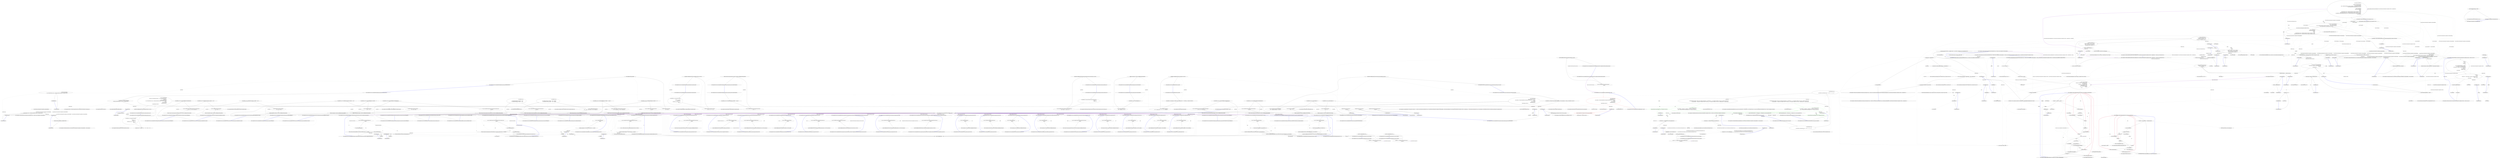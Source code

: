 digraph  {
n310 [label="System.Collections.Generic.IEnumerable<CommandLine.Core.OptionSpecification>", span=""];
n311 [label=int, span=""];
n312 [label=int, span=""];
n313 [label=int, span=""];
n314 [label=int, span=""];
n0 [label="Entry CommandLine.Tests.Unit.Core.InstanceBuilderTests.InvokeBuild<T>(string[])", span="17-17", cluster="CommandLine.Tests.Unit.Core.InstanceBuilderTests.InvokeBuild<T>(string[])"];
n1 [label="return InstanceBuilder.Build(\r\n                Maybe.Just<Func<T>>(() => new T()),\r\n                (args, optionSpecs) => Tokenizer.ConfigureTokenizer(StringComparer.Ordinal, false, false)(args, optionSpecs),\r\n                arguments,\r\n                StringComparer.Ordinal,\r\n                CultureInfo.InvariantCulture,\r\n                Enumerable.Empty<ErrorType>());", span="20-26", cluster="CommandLine.Tests.Unit.Core.InstanceBuilderTests.InvokeBuild<T>(string[])"];
n2 [label="Exit CommandLine.Tests.Unit.Core.InstanceBuilderTests.InvokeBuild<T>(string[])", span="17-17", cluster="CommandLine.Tests.Unit.Core.InstanceBuilderTests.InvokeBuild<T>(string[])"];
n3 [label="Entry CSharpx.Maybe.Just<T>(T)", span="124-124", cluster="CSharpx.Maybe.Just<T>(T)"];
n4 [label="Entry System.Linq.Enumerable.Empty<TResult>()", span="0-0", cluster="System.Linq.Enumerable.Empty<TResult>()"];
n5 [label="Entry CommandLine.Core.InstanceBuilder.Build<T>(CSharpx.Maybe<System.Func<T>>, System.Func<System.Collections.Generic.IEnumerable<string>, System.Collections.Generic.IEnumerable<CommandLine.Core.OptionSpecification>, RailwaySharp.ErrorHandling.Result<System.Collections.Generic.IEnumerable<CommandLine.Core.Token>, CommandLine.Error>>, System.Collections.Generic.IEnumerable<string>, System.StringComparer, System.Globalization.CultureInfo, System.Collections.Generic.IEnumerable<CommandLine.ErrorType>)", span="14-14", cluster="CommandLine.Core.InstanceBuilder.Build<T>(CSharpx.Maybe<System.Func<T>>, System.Func<System.Collections.Generic.IEnumerable<string>, System.Collections.Generic.IEnumerable<CommandLine.Core.OptionSpecification>, RailwaySharp.ErrorHandling.Result<System.Collections.Generic.IEnumerable<CommandLine.Core.Token>, CommandLine.Error>>, System.Collections.Generic.IEnumerable<string>, System.StringComparer, System.Globalization.CultureInfo, System.Collections.Generic.IEnumerable<CommandLine.ErrorType>)"];
n6 [label="Entry lambda expression", span="21-21", cluster="lambda expression"];
n10 [label="Entry lambda expression", span="22-22", cluster="lambda expression"];
n7 [label="new T()", span="21-21", cluster="lambda expression"];
n8 [label="Exit lambda expression", span="21-21", cluster="lambda expression"];
n9 [label="Entry T.cstr", span="", cluster="T.cstr"];
n11 [label="Tokenizer.ConfigureTokenizer(StringComparer.Ordinal, false, false)(args, optionSpecs)", span="22-22", cluster="lambda expression"];
n12 [label="Exit lambda expression", span="22-22", cluster="lambda expression"];
n13 [label="Entry CommandLine.Core.Tokenizer.ConfigureTokenizer(System.StringComparer, bool, bool)", span="109-109", cluster="CommandLine.Core.Tokenizer.ConfigureTokenizer(System.StringComparer, bool, bool)"];
n14 [label="Entry System.Func<T1, T2, TResult>.Invoke(T1, T2)", span="0-0", cluster="System.Func<T1, T2, TResult>.Invoke(T1, T2)"];
n15 [label="Entry CommandLine.Tests.Unit.Core.InstanceBuilderTests.InvokeBuildImmutable<T>(string[])", span="29-29", cluster="CommandLine.Tests.Unit.Core.InstanceBuilderTests.InvokeBuildImmutable<T>(string[])"];
n16 [label="return InstanceBuilder.Build(\r\n                Maybe.Nothing<Func<T>>(),\r\n                                (args, optionSpecs) => Tokenizer.ConfigureTokenizer(StringComparer.Ordinal, false, false)(args, optionSpecs),\r\n                arguments,\r\n                StringComparer.Ordinal,\r\n                CultureInfo.InvariantCulture,\r\n                Enumerable.Empty<ErrorType>());", span="31-37", cluster="CommandLine.Tests.Unit.Core.InstanceBuilderTests.InvokeBuildImmutable<T>(string[])", color=red, community=0];
n17 [label="Exit CommandLine.Tests.Unit.Core.InstanceBuilderTests.InvokeBuildImmutable<T>(string[])", span="29-29", cluster="CommandLine.Tests.Unit.Core.InstanceBuilderTests.InvokeBuildImmutable<T>(string[])"];
n18 [label="Entry CSharpx.Maybe.Nothing<T>()", span="116-116", cluster="CSharpx.Maybe.Nothing<T>()"];
n19 [label="Entry lambda expression", span="33-33", cluster="lambda expression"];
n20 [label="Tokenizer.ConfigureTokenizer(StringComparer.Ordinal, false, false)(args, optionSpecs)", span="33-33", cluster="lambda expression", color=red, community=0];
n21 [label="Exit lambda expression", span="33-33", cluster="lambda expression"];
n22 [label="Entry CommandLine.Tests.Unit.Core.InstanceBuilderTests.Explicit_help_request_generates_help_requested_error()", span="41-41", cluster="CommandLine.Tests.Unit.Core.InstanceBuilderTests.Explicit_help_request_generates_help_requested_error()"];
n23 [label="var expectedResult = new NotParsed<Simple_Options>(\r\n                TypeInfo.Create(typeof(Simple_Options)), new Error[] { new HelpRequestedError() })", span="44-45", cluster="CommandLine.Tests.Unit.Core.InstanceBuilderTests.Explicit_help_request_generates_help_requested_error()"];
n24 [label="var result = InvokeBuild<Simple_Options>(\r\n                new[] { ''--help'' })", span="48-49", cluster="CommandLine.Tests.Unit.Core.InstanceBuilderTests.Explicit_help_request_generates_help_requested_error()"];
n27 [label="Entry CommandLine.NotParsed<T>.NotParsed(CommandLine.TypeInfo, System.Collections.Generic.IEnumerable<CommandLine.Error>)", span="163-163", cluster="CommandLine.NotParsed<T>.NotParsed(CommandLine.TypeInfo, System.Collections.Generic.IEnumerable<CommandLine.Error>)"];
n28 [label="Entry CommandLine.TypeInfo.Create(System.Type)", span="29-29", cluster="CommandLine.TypeInfo.Create(System.Type)"];
n29 [label="Entry CommandLine.HelpRequestedError.HelpRequestedError()", span="393-393", cluster="CommandLine.HelpRequestedError.HelpRequestedError()"];
n25 [label="result.ShouldBeEquivalentTo(expectedResult)", span="52-52", cluster="CommandLine.Tests.Unit.Core.InstanceBuilderTests.Explicit_help_request_generates_help_requested_error()"];
n26 [label="Exit CommandLine.Tests.Unit.Core.InstanceBuilderTests.Explicit_help_request_generates_help_requested_error()", span="41-41", cluster="CommandLine.Tests.Unit.Core.InstanceBuilderTests.Explicit_help_request_generates_help_requested_error()"];
n30 [label="Entry Unk.ShouldBeEquivalentTo", span="", cluster="Unk.ShouldBeEquivalentTo"];
n31 [label="Entry CommandLine.Tests.Unit.Core.InstanceBuilderTests.Parse_negative_long_value(string[], long)", span="61-61", cluster="CommandLine.Tests.Unit.Core.InstanceBuilderTests.Parse_negative_long_value(string[], long)"];
n32 [label="var result = InvokeBuild<Simple_Options>(\r\n                arguments)", span="66-67", cluster="CommandLine.Tests.Unit.Core.InstanceBuilderTests.Parse_negative_long_value(string[], long)"];
n33 [label="((Parsed<Simple_Options>)result).Value.LongValue.ShouldBeEquivalentTo(expected)", span="70-70", cluster="CommandLine.Tests.Unit.Core.InstanceBuilderTests.Parse_negative_long_value(string[], long)"];
n34 [label="Exit CommandLine.Tests.Unit.Core.InstanceBuilderTests.Parse_negative_long_value(string[], long)", span="61-61", cluster="CommandLine.Tests.Unit.Core.InstanceBuilderTests.Parse_negative_long_value(string[], long)"];
n35 [label="Entry CommandLine.Tests.Unit.Core.InstanceBuilderTests.Parse_double_value(string[], double)", span="81-81", cluster="CommandLine.Tests.Unit.Core.InstanceBuilderTests.Parse_double_value(string[], double)"];
n36 [label="var result = InvokeBuild<Simple_Options_With_Double_Value>(\r\n                arguments)", span="86-87", cluster="CommandLine.Tests.Unit.Core.InstanceBuilderTests.Parse_double_value(string[], double)"];
n37 [label="((Parsed<Simple_Options_With_Double_Value>)result).Value.DoubleValue.ShouldBeEquivalentTo(expected)", span="90-90", cluster="CommandLine.Tests.Unit.Core.InstanceBuilderTests.Parse_double_value(string[], double)"];
n38 [label="Exit CommandLine.Tests.Unit.Core.InstanceBuilderTests.Parse_double_value(string[], double)", span="81-81", cluster="CommandLine.Tests.Unit.Core.InstanceBuilderTests.Parse_double_value(string[], double)"];
n39 [label="Entry CommandLine.Tests.Unit.Core.InstanceBuilderTests.Parse_int_sequence(string[], int[])", span="102-102", cluster="CommandLine.Tests.Unit.Core.InstanceBuilderTests.Parse_int_sequence(string[], int[])"];
n40 [label="var result = InvokeBuild<Options_With_Sequence>(\r\n                arguments)", span="107-108", cluster="CommandLine.Tests.Unit.Core.InstanceBuilderTests.Parse_int_sequence(string[], int[])"];
n41 [label="((Parsed<Options_With_Sequence>)result).Value.IntSequence.ShouldBeEquivalentTo(expected)", span="111-111", cluster="CommandLine.Tests.Unit.Core.InstanceBuilderTests.Parse_int_sequence(string[], int[])"];
n42 [label="Exit CommandLine.Tests.Unit.Core.InstanceBuilderTests.Parse_int_sequence(string[], int[])", span="102-102", cluster="CommandLine.Tests.Unit.Core.InstanceBuilderTests.Parse_int_sequence(string[], int[])"];
n43 [label="Entry CommandLine.Tests.Unit.Core.InstanceBuilderTests.Parse_int_sequence_with_range(string[], int[])", span="121-121", cluster="CommandLine.Tests.Unit.Core.InstanceBuilderTests.Parse_int_sequence_with_range(string[], int[])"];
n44 [label="var result = InvokeBuild<Simple_Options>(\r\n                arguments)", span="126-127", cluster="CommandLine.Tests.Unit.Core.InstanceBuilderTests.Parse_int_sequence_with_range(string[], int[])"];
n45 [label="((Parsed<Simple_Options>)result).Value.IntSequence.ShouldBeEquivalentTo(expected)", span="130-130", cluster="CommandLine.Tests.Unit.Core.InstanceBuilderTests.Parse_int_sequence_with_range(string[], int[])"];
n46 [label="Exit CommandLine.Tests.Unit.Core.InstanceBuilderTests.Parse_int_sequence_with_range(string[], int[])", span="121-121", cluster="CommandLine.Tests.Unit.Core.InstanceBuilderTests.Parse_int_sequence_with_range(string[], int[])"];
n47 [label="Entry CommandLine.Tests.Unit.Core.InstanceBuilderTests.Parse_string_sequence_with_only_min_constraint(string[], string[])", span="141-141", cluster="CommandLine.Tests.Unit.Core.InstanceBuilderTests.Parse_string_sequence_with_only_min_constraint(string[], string[])"];
n48 [label="var result = InvokeBuild<Options_With_Sequence_And_Only_Min_Constraint>(\r\n                arguments)", span="146-147", cluster="CommandLine.Tests.Unit.Core.InstanceBuilderTests.Parse_string_sequence_with_only_min_constraint(string[], string[])"];
n49 [label="((Parsed<Options_With_Sequence_And_Only_Min_Constraint>)result).Value.StringSequence.ShouldBeEquivalentTo(expected)", span="150-150", cluster="CommandLine.Tests.Unit.Core.InstanceBuilderTests.Parse_string_sequence_with_only_min_constraint(string[], string[])"];
n50 [label="Exit CommandLine.Tests.Unit.Core.InstanceBuilderTests.Parse_string_sequence_with_only_min_constraint(string[], string[])", span="141-141", cluster="CommandLine.Tests.Unit.Core.InstanceBuilderTests.Parse_string_sequence_with_only_min_constraint(string[], string[])"];
n51 [label="Entry CommandLine.Tests.Unit.Core.InstanceBuilderTests.Parse_string_sequence_with_only_max_constraint(string[], string[])", span="160-160", cluster="CommandLine.Tests.Unit.Core.InstanceBuilderTests.Parse_string_sequence_with_only_max_constraint(string[], string[])"];
n52 [label="var result = InvokeBuild<Options_With_Sequence_And_Only_Max_Constraint>(\r\n                arguments)", span="165-166", cluster="CommandLine.Tests.Unit.Core.InstanceBuilderTests.Parse_string_sequence_with_only_max_constraint(string[], string[])"];
n53 [label="((Parsed<Options_With_Sequence_And_Only_Max_Constraint>)result).Value.StringSequence.ShouldBeEquivalentTo(expected)", span="169-169", cluster="CommandLine.Tests.Unit.Core.InstanceBuilderTests.Parse_string_sequence_with_only_max_constraint(string[], string[])"];
n54 [label="Exit CommandLine.Tests.Unit.Core.InstanceBuilderTests.Parse_string_sequence_with_only_max_constraint(string[], string[])", span="160-160", cluster="CommandLine.Tests.Unit.Core.InstanceBuilderTests.Parse_string_sequence_with_only_max_constraint(string[], string[])"];
n55 [label="Entry CommandLine.Tests.Unit.Core.InstanceBuilderTests.Breaking_min_constraint_in_string_sequence_gererates_MissingValueOptionError()", span="175-175", cluster="CommandLine.Tests.Unit.Core.InstanceBuilderTests.Breaking_min_constraint_in_string_sequence_gererates_MissingValueOptionError()"];
n56 [label="var expectedResult = new[] { new MissingValueOptionError(new NameInfo(''s'', ''string-seq'')) }", span="178-178", cluster="CommandLine.Tests.Unit.Core.InstanceBuilderTests.Breaking_min_constraint_in_string_sequence_gererates_MissingValueOptionError()"];
n57 [label="var result = InvokeBuild<Options_With_Sequence_And_Only_Min_Constraint>(\r\n                new[] { ''-s'' })", span="181-182", cluster="CommandLine.Tests.Unit.Core.InstanceBuilderTests.Breaking_min_constraint_in_string_sequence_gererates_MissingValueOptionError()"];
n60 [label="Entry CommandLine.MissingValueOptionError.MissingValueOptionError(CommandLine.NameInfo)", span="294-294", cluster="CommandLine.MissingValueOptionError.MissingValueOptionError(CommandLine.NameInfo)"];
n61 [label="Entry CommandLine.NameInfo.NameInfo(string, string)", span="20-20", cluster="CommandLine.NameInfo.NameInfo(string, string)"];
n58 [label="((NotParsed<Options_With_Sequence_And_Only_Min_Constraint>)result).Errors.ShouldBeEquivalentTo(expectedResult)", span="185-185", cluster="CommandLine.Tests.Unit.Core.InstanceBuilderTests.Breaking_min_constraint_in_string_sequence_gererates_MissingValueOptionError()"];
n59 [label="Exit CommandLine.Tests.Unit.Core.InstanceBuilderTests.Breaking_min_constraint_in_string_sequence_gererates_MissingValueOptionError()", span="175-175", cluster="CommandLine.Tests.Unit.Core.InstanceBuilderTests.Breaking_min_constraint_in_string_sequence_gererates_MissingValueOptionError()"];
n62 [label="Entry CommandLine.Tests.Unit.Core.InstanceBuilderTests.Breaking_min_constraint_in_string_sequence_as_value_gererates_SequenceOutOfRangeError()", span="191-191", cluster="CommandLine.Tests.Unit.Core.InstanceBuilderTests.Breaking_min_constraint_in_string_sequence_as_value_gererates_SequenceOutOfRangeError()"];
n63 [label="var expectedResult = new[] { new SequenceOutOfRangeError(NameInfo.EmptyName) }", span="194-194", cluster="CommandLine.Tests.Unit.Core.InstanceBuilderTests.Breaking_min_constraint_in_string_sequence_as_value_gererates_SequenceOutOfRangeError()"];
n64 [label="var result = InvokeBuild<Options_With_Sequence_And_Only_Min_Constraint_For_Value>(\r\n                new string[] { })", span="197-198", cluster="CommandLine.Tests.Unit.Core.InstanceBuilderTests.Breaking_min_constraint_in_string_sequence_as_value_gererates_SequenceOutOfRangeError()"];
n67 [label="Entry CommandLine.SequenceOutOfRangeError.SequenceOutOfRangeError(CommandLine.NameInfo)", span="360-360", cluster="CommandLine.SequenceOutOfRangeError.SequenceOutOfRangeError(CommandLine.NameInfo)"];
n65 [label="((NotParsed<Options_With_Sequence_And_Only_Min_Constraint_For_Value>)result).Errors.ShouldBeEquivalentTo(expectedResult)", span="201-201", cluster="CommandLine.Tests.Unit.Core.InstanceBuilderTests.Breaking_min_constraint_in_string_sequence_as_value_gererates_SequenceOutOfRangeError()"];
n66 [label="Exit CommandLine.Tests.Unit.Core.InstanceBuilderTests.Breaking_min_constraint_in_string_sequence_as_value_gererates_SequenceOutOfRangeError()", span="191-191", cluster="CommandLine.Tests.Unit.Core.InstanceBuilderTests.Breaking_min_constraint_in_string_sequence_as_value_gererates_SequenceOutOfRangeError()"];
n68 [label="Entry CommandLine.Tests.Unit.Core.InstanceBuilderTests.Breaking_max_constraint_in_string_sequence_gererates_SequenceOutOfRangeError()", span="207-207", cluster="CommandLine.Tests.Unit.Core.InstanceBuilderTests.Breaking_max_constraint_in_string_sequence_gererates_SequenceOutOfRangeError()"];
n69 [label="var expectedResult = new[] { new SequenceOutOfRangeError(new NameInfo(''s'', ''string-seq'')) }", span="210-210", cluster="CommandLine.Tests.Unit.Core.InstanceBuilderTests.Breaking_max_constraint_in_string_sequence_gererates_SequenceOutOfRangeError()"];
n70 [label="var result = InvokeBuild<Options_With_Sequence_And_Only_Max_Constraint>(\r\n                new[] { ''--string-seq=one'', ''two'', ''three'', ''this-is-too-much'' })", span="213-214", cluster="CommandLine.Tests.Unit.Core.InstanceBuilderTests.Breaking_max_constraint_in_string_sequence_gererates_SequenceOutOfRangeError()"];
n71 [label="((NotParsed<Options_With_Sequence_And_Only_Max_Constraint>)result).Errors.ShouldBeEquivalentTo(expectedResult)", span="217-217", cluster="CommandLine.Tests.Unit.Core.InstanceBuilderTests.Breaking_max_constraint_in_string_sequence_gererates_SequenceOutOfRangeError()"];
n72 [label="Exit CommandLine.Tests.Unit.Core.InstanceBuilderTests.Breaking_max_constraint_in_string_sequence_gererates_SequenceOutOfRangeError()", span="207-207", cluster="CommandLine.Tests.Unit.Core.InstanceBuilderTests.Breaking_max_constraint_in_string_sequence_gererates_SequenceOutOfRangeError()"];
n73 [label="Entry CommandLine.Tests.Unit.Core.InstanceBuilderTests.Breaking_max_constraint_in_string_sequence_as_value_gererates_SequenceOutOfRangeError()", span="223-223", cluster="CommandLine.Tests.Unit.Core.InstanceBuilderTests.Breaking_max_constraint_in_string_sequence_as_value_gererates_SequenceOutOfRangeError()"];
n74 [label="var expectedResult = new[] { new SequenceOutOfRangeError(NameInfo.EmptyName) }", span="226-226", cluster="CommandLine.Tests.Unit.Core.InstanceBuilderTests.Breaking_max_constraint_in_string_sequence_as_value_gererates_SequenceOutOfRangeError()"];
n75 [label="var result = InvokeBuild<Options_With_Sequence_And_Only_Max_Constraint_For_Value>(\r\n                new[] { ''one'', ''two'', ''three'', ''this-is-too-much'' })", span="229-230", cluster="CommandLine.Tests.Unit.Core.InstanceBuilderTests.Breaking_max_constraint_in_string_sequence_as_value_gererates_SequenceOutOfRangeError()"];
n76 [label="((NotParsed<Options_With_Sequence_And_Only_Max_Constraint_For_Value>)result).Errors.ShouldBeEquivalentTo(expectedResult)", span="233-233", cluster="CommandLine.Tests.Unit.Core.InstanceBuilderTests.Breaking_max_constraint_in_string_sequence_as_value_gererates_SequenceOutOfRangeError()"];
n77 [label="Exit CommandLine.Tests.Unit.Core.InstanceBuilderTests.Breaking_max_constraint_in_string_sequence_as_value_gererates_SequenceOutOfRangeError()", span="223-223", cluster="CommandLine.Tests.Unit.Core.InstanceBuilderTests.Breaking_max_constraint_in_string_sequence_as_value_gererates_SequenceOutOfRangeError()"];
n78 [label="Entry CommandLine.Tests.Unit.Core.InstanceBuilderTests.Parse_enum_value(string[], CommandLine.Tests.Fakes.Colors)", span="245-245", cluster="CommandLine.Tests.Unit.Core.InstanceBuilderTests.Parse_enum_value(string[], CommandLine.Tests.Fakes.Colors)"];
n79 [label="var result = InvokeBuild<Simple_Options_With_Enum>(\r\n                arguments)", span="250-251", cluster="CommandLine.Tests.Unit.Core.InstanceBuilderTests.Parse_enum_value(string[], CommandLine.Tests.Fakes.Colors)"];
n80 [label="expected.ShouldBeEquivalentTo(((Parsed<Simple_Options_With_Enum>)result).Value.Colors)", span="254-254", cluster="CommandLine.Tests.Unit.Core.InstanceBuilderTests.Parse_enum_value(string[], CommandLine.Tests.Fakes.Colors)"];
n81 [label="Exit CommandLine.Tests.Unit.Core.InstanceBuilderTests.Parse_enum_value(string[], CommandLine.Tests.Fakes.Colors)", span="245-245", cluster="CommandLine.Tests.Unit.Core.InstanceBuilderTests.Parse_enum_value(string[], CommandLine.Tests.Fakes.Colors)"];
n82 [label="Entry CommandLine.Tests.Unit.Core.InstanceBuilderTests.Parse_enum_value_with_wrong_index_generates_BadFormatConversionError()", span="260-260", cluster="CommandLine.Tests.Unit.Core.InstanceBuilderTests.Parse_enum_value_with_wrong_index_generates_BadFormatConversionError()"];
n83 [label="var expectedResult = new[] { new BadFormatConversionError(new NameInfo('''', ''colors'')) }", span="263-263", cluster="CommandLine.Tests.Unit.Core.InstanceBuilderTests.Parse_enum_value_with_wrong_index_generates_BadFormatConversionError()"];
n84 [label="var result = InvokeBuild<Simple_Options_With_Enum>(\r\n                new[] { ''--colors'', ''3'' })", span="266-267", cluster="CommandLine.Tests.Unit.Core.InstanceBuilderTests.Parse_enum_value_with_wrong_index_generates_BadFormatConversionError()"];
n87 [label="Entry CommandLine.BadFormatConversionError.BadFormatConversionError(CommandLine.NameInfo)", span="349-349", cluster="CommandLine.BadFormatConversionError.BadFormatConversionError(CommandLine.NameInfo)"];
n85 [label="((NotParsed<Simple_Options_With_Enum>)result).Errors.ShouldBeEquivalentTo(expectedResult)", span="270-270", cluster="CommandLine.Tests.Unit.Core.InstanceBuilderTests.Parse_enum_value_with_wrong_index_generates_BadFormatConversionError()"];
n86 [label="Exit CommandLine.Tests.Unit.Core.InstanceBuilderTests.Parse_enum_value_with_wrong_index_generates_BadFormatConversionError()", span="260-260", cluster="CommandLine.Tests.Unit.Core.InstanceBuilderTests.Parse_enum_value_with_wrong_index_generates_BadFormatConversionError()"];
n88 [label="Entry CommandLine.Tests.Unit.Core.InstanceBuilderTests.Parse_enum_value_with_wrong_item_name_generates_BadFormatConversionError()", span="276-276", cluster="CommandLine.Tests.Unit.Core.InstanceBuilderTests.Parse_enum_value_with_wrong_item_name_generates_BadFormatConversionError()"];
n89 [label="var expectedResult = new[] { new BadFormatConversionError(new NameInfo('''', ''colors'')) }", span="279-279", cluster="CommandLine.Tests.Unit.Core.InstanceBuilderTests.Parse_enum_value_with_wrong_item_name_generates_BadFormatConversionError()"];
n90 [label="var result = InvokeBuild<Simple_Options_With_Enum>(\r\n                new[] { ''--colors'', ''Yellow'' })", span="282-283", cluster="CommandLine.Tests.Unit.Core.InstanceBuilderTests.Parse_enum_value_with_wrong_item_name_generates_BadFormatConversionError()"];
n91 [label="((NotParsed<Simple_Options_With_Enum>)result).Errors.ShouldBeEquivalentTo(expectedResult)", span="286-286", cluster="CommandLine.Tests.Unit.Core.InstanceBuilderTests.Parse_enum_value_with_wrong_item_name_generates_BadFormatConversionError()"];
n92 [label="Exit CommandLine.Tests.Unit.Core.InstanceBuilderTests.Parse_enum_value_with_wrong_item_name_generates_BadFormatConversionError()", span="276-276", cluster="CommandLine.Tests.Unit.Core.InstanceBuilderTests.Parse_enum_value_with_wrong_item_name_generates_BadFormatConversionError()"];
n93 [label="Entry CommandLine.Tests.Unit.Core.InstanceBuilderTests.Parse_enum_value_with_wrong_item_name_case_generates_BadFormatConversionError()", span="292-292", cluster="CommandLine.Tests.Unit.Core.InstanceBuilderTests.Parse_enum_value_with_wrong_item_name_case_generates_BadFormatConversionError()"];
n94 [label="var expectedResult = new[] { new BadFormatConversionError(new NameInfo('''', ''colors'')) }", span="295-295", cluster="CommandLine.Tests.Unit.Core.InstanceBuilderTests.Parse_enum_value_with_wrong_item_name_case_generates_BadFormatConversionError()"];
n95 [label="var result = InvokeBuild<Simple_Options_With_Enum>(\r\n                new[] { ''--colors'', ''RED'' })", span="298-299", cluster="CommandLine.Tests.Unit.Core.InstanceBuilderTests.Parse_enum_value_with_wrong_item_name_case_generates_BadFormatConversionError()"];
n96 [label="((NotParsed<Simple_Options_With_Enum>)result).Errors.ShouldBeEquivalentTo(expectedResult)", span="302-302", cluster="CommandLine.Tests.Unit.Core.InstanceBuilderTests.Parse_enum_value_with_wrong_item_name_case_generates_BadFormatConversionError()"];
n97 [label="Exit CommandLine.Tests.Unit.Core.InstanceBuilderTests.Parse_enum_value_with_wrong_item_name_case_generates_BadFormatConversionError()", span="292-292", cluster="CommandLine.Tests.Unit.Core.InstanceBuilderTests.Parse_enum_value_with_wrong_item_name_case_generates_BadFormatConversionError()"];
n98 [label="Entry CommandLine.Tests.Unit.Core.InstanceBuilderTests.Parse_values_partitioned_between_sequence_and_scalar()", span="308-308", cluster="CommandLine.Tests.Unit.Core.InstanceBuilderTests.Parse_values_partitioned_between_sequence_and_scalar()"];
n99 [label="var expectedResult = new Simple_Options_With_Values\r\n                {\r\n                    StringValue = string.Empty,\r\n                    LongValue = 10L,\r\n                    StringSequence = new[] { ''a'', ''b'', ''c'' },\r\n                    IntValue = 20\r\n                }", span="311-317", cluster="CommandLine.Tests.Unit.Core.InstanceBuilderTests.Parse_values_partitioned_between_sequence_and_scalar()"];
n100 [label="var result = InvokeBuild<Simple_Options_With_Values>(\r\n                new[] { ''10'', ''a'', ''b'', ''c'', ''20'' })", span="320-321", cluster="CommandLine.Tests.Unit.Core.InstanceBuilderTests.Parse_values_partitioned_between_sequence_and_scalar()"];
n103 [label="Entry CommandLine.Tests.Fakes.Simple_Options_With_Values.Simple_Options_With_Values()", span="6-6", cluster="CommandLine.Tests.Fakes.Simple_Options_With_Values.Simple_Options_With_Values()"];
n101 [label="expectedResult.ShouldBeEquivalentTo(((Parsed<Simple_Options_With_Values>)result).Value)", span="324-324", cluster="CommandLine.Tests.Unit.Core.InstanceBuilderTests.Parse_values_partitioned_between_sequence_and_scalar()"];
n102 [label="Exit CommandLine.Tests.Unit.Core.InstanceBuilderTests.Parse_values_partitioned_between_sequence_and_scalar()", span="308-308", cluster="CommandLine.Tests.Unit.Core.InstanceBuilderTests.Parse_values_partitioned_between_sequence_and_scalar()"];
n104 [label="Entry CommandLine.Tests.Unit.Core.InstanceBuilderTests.Parse_sequence_value_without_range_constraints(string[], long[])", span="335-335", cluster="CommandLine.Tests.Unit.Core.InstanceBuilderTests.Parse_sequence_value_without_range_constraints(string[], long[])"];
n105 [label="var result = InvokeBuild<Options_With_Sequence_Without_Range_For_Value>(\r\n                arguments)", span="340-341", cluster="CommandLine.Tests.Unit.Core.InstanceBuilderTests.Parse_sequence_value_without_range_constraints(string[], long[])"];
n106 [label="expected.ShouldBeEquivalentTo(((Parsed<Options_With_Sequence_Without_Range_For_Value>)result).Value.LongSequence)", span="344-344", cluster="CommandLine.Tests.Unit.Core.InstanceBuilderTests.Parse_sequence_value_without_range_constraints(string[], long[])"];
n107 [label="Exit CommandLine.Tests.Unit.Core.InstanceBuilderTests.Parse_sequence_value_without_range_constraints(string[], long[])", span="335-335", cluster="CommandLine.Tests.Unit.Core.InstanceBuilderTests.Parse_sequence_value_without_range_constraints(string[], long[])"];
n108 [label="Entry CommandLine.Tests.Unit.Core.InstanceBuilderTests.Parse_long_sequence_with_separator(string[], long[])", span="354-354", cluster="CommandLine.Tests.Unit.Core.InstanceBuilderTests.Parse_long_sequence_with_separator(string[], long[])"];
n109 [label="var result = InvokeBuild<Options_With_Sequence_Having_Separator_Set>(\r\n                arguments)", span="359-360", cluster="CommandLine.Tests.Unit.Core.InstanceBuilderTests.Parse_long_sequence_with_separator(string[], long[])"];
n110 [label="expected.ShouldBeEquivalentTo(((Parsed<Options_With_Sequence_Having_Separator_Set>)result).Value.LongSequence)", span="363-363", cluster="CommandLine.Tests.Unit.Core.InstanceBuilderTests.Parse_long_sequence_with_separator(string[], long[])"];
n111 [label="Exit CommandLine.Tests.Unit.Core.InstanceBuilderTests.Parse_long_sequence_with_separator(string[], long[])", span="354-354", cluster="CommandLine.Tests.Unit.Core.InstanceBuilderTests.Parse_long_sequence_with_separator(string[], long[])"];
n112 [label="Entry CommandLine.Tests.Unit.Core.InstanceBuilderTests.Parse_string_sequence_with_separator(string[], string[])", span="373-373", cluster="CommandLine.Tests.Unit.Core.InstanceBuilderTests.Parse_string_sequence_with_separator(string[], string[])"];
n113 [label="var result = InvokeBuild<Options_With_Sequence_Having_Separator_Set>(\r\n                arguments)", span="378-379", cluster="CommandLine.Tests.Unit.Core.InstanceBuilderTests.Parse_string_sequence_with_separator(string[], string[])"];
n114 [label="expected.ShouldBeEquivalentTo(((Parsed<Options_With_Sequence_Having_Separator_Set>)result).Value.StringSequence)", span="382-382", cluster="CommandLine.Tests.Unit.Core.InstanceBuilderTests.Parse_string_sequence_with_separator(string[], string[])"];
n115 [label="Exit CommandLine.Tests.Unit.Core.InstanceBuilderTests.Parse_string_sequence_with_separator(string[], string[])", span="373-373", cluster="CommandLine.Tests.Unit.Core.InstanceBuilderTests.Parse_string_sequence_with_separator(string[], string[])"];
n116 [label="Entry CommandLine.Tests.Unit.Core.InstanceBuilderTests.Double_dash_force_subsequent_arguments_as_values()", span="391-391", cluster="CommandLine.Tests.Unit.Core.InstanceBuilderTests.Double_dash_force_subsequent_arguments_as_values()"];
n117 [label="var expectedResult = new Simple_Options_With_Values\r\n                {\r\n                    StringValue = ''str1'',\r\n                    LongValue = 10L,\r\n                    StringSequence = new[] { ''-a'', ''--bee'', ''-c'' },\r\n                    IntValue = 20\r\n                }", span="394-400", cluster="CommandLine.Tests.Unit.Core.InstanceBuilderTests.Double_dash_force_subsequent_arguments_as_values()"];
n118 [label="var arguments = new[] { ''--stringvalue'', ''str1'', ''--'', ''10'', ''-a'', ''--bee'', ''-c'', ''20'' }", span="401-401", cluster="CommandLine.Tests.Unit.Core.InstanceBuilderTests.Double_dash_force_subsequent_arguments_as_values()"];
n120 [label="expectedResult.ShouldBeEquivalentTo(((Parsed<Simple_Options_With_Values>)result).Value)", span="415-415", cluster="CommandLine.Tests.Unit.Core.InstanceBuilderTests.Double_dash_force_subsequent_arguments_as_values()"];
n119 [label="var result = InstanceBuilder.Build(\r\n                Maybe.Just<Func<Simple_Options_With_Values>>(() => new Simple_Options_With_Values()),\r\n                (a, optionSpecs) =>\r\n                    Tokenizer.PreprocessDashDash(a,\r\n                        args => Tokenizer.Tokenize(args, name => NameLookup.Contains(name, optionSpecs, StringComparer.Ordinal))),\r\n                arguments,\r\n                StringComparer.Ordinal,\r\n                CultureInfo.InvariantCulture,\r\n                Enumerable.Empty<ErrorType>())", span="404-412", cluster="CommandLine.Tests.Unit.Core.InstanceBuilderTests.Double_dash_force_subsequent_arguments_as_values()"];
n122 [label="Entry lambda expression", span="405-405", cluster="lambda expression"];
n125 [label="Entry lambda expression", span="406-408", cluster="lambda expression"];
n121 [label="Exit CommandLine.Tests.Unit.Core.InstanceBuilderTests.Double_dash_force_subsequent_arguments_as_values()", span="391-391", cluster="CommandLine.Tests.Unit.Core.InstanceBuilderTests.Double_dash_force_subsequent_arguments_as_values()"];
n123 [label="new Simple_Options_With_Values()", span="405-405", cluster="lambda expression"];
n124 [label="Exit lambda expression", span="405-405", cluster="lambda expression"];
n126 [label="Tokenizer.PreprocessDashDash(a,\r\n                        args => Tokenizer.Tokenize(args, name => NameLookup.Contains(name, optionSpecs, StringComparer.Ordinal)))", span="407-408", cluster="lambda expression"];
n130 [label="Tokenizer.Tokenize(args, name => NameLookup.Contains(name, optionSpecs, StringComparer.Ordinal))", span="408-408", cluster="lambda expression"];
n134 [label="NameLookup.Contains(name, optionSpecs, StringComparer.Ordinal)", span="408-408", cluster="lambda expression"];
n127 [label="Exit lambda expression", span="406-408", cluster="lambda expression"];
n128 [label="Entry CommandLine.Core.Tokenizer.PreprocessDashDash(System.Collections.Generic.IEnumerable<string>, System.Func<System.Collections.Generic.IEnumerable<string>, RailwaySharp.ErrorHandling.Result<System.Collections.Generic.IEnumerable<CommandLine.Core.Token>, CommandLine.Error>>)", span="44-44", cluster="CommandLine.Core.Tokenizer.PreprocessDashDash(System.Collections.Generic.IEnumerable<string>, System.Func<System.Collections.Generic.IEnumerable<string>, RailwaySharp.ErrorHandling.Result<System.Collections.Generic.IEnumerable<CommandLine.Core.Token>, CommandLine.Error>>)"];
n129 [label="Entry lambda expression", span="408-408", cluster="lambda expression"];
n131 [label="Exit lambda expression", span="408-408", cluster="lambda expression"];
n132 [label="Entry CommandLine.Core.Tokenizer.Tokenize(System.Collections.Generic.IEnumerable<string>, System.Func<string, CommandLine.Core.NameLookupResult>)", span="13-13", cluster="CommandLine.Core.Tokenizer.Tokenize(System.Collections.Generic.IEnumerable<string>, System.Func<string, CommandLine.Core.NameLookupResult>)"];
n133 [label="Entry lambda expression", span="408-408", cluster="lambda expression"];
n135 [label="Exit lambda expression", span="408-408", cluster="lambda expression"];
n136 [label="Entry CommandLine.Core.NameLookup.Contains(string, System.Collections.Generic.IEnumerable<CommandLine.Core.OptionSpecification>, System.StringComparer)", span="18-18", cluster="CommandLine.Core.NameLookup.Contains(string, System.Collections.Generic.IEnumerable<CommandLine.Core.OptionSpecification>, System.StringComparer)"];
n137 [label="Entry CommandLine.Tests.Unit.Core.InstanceBuilderTests.Parse_option_from_different_sets_gererates_MutuallyExclusiveSetError()", span="421-421", cluster="CommandLine.Tests.Unit.Core.InstanceBuilderTests.Parse_option_from_different_sets_gererates_MutuallyExclusiveSetError()"];
n138 [label="var expectedResult = new[]\r\n                {\r\n                    new MutuallyExclusiveSetError(new NameInfo('''', ''weburl''), string.Empty),\r\n                    new MutuallyExclusiveSetError(new NameInfo('''', ''ftpurl''), string.Empty)\r\n                }", span="424-428", cluster="CommandLine.Tests.Unit.Core.InstanceBuilderTests.Parse_option_from_different_sets_gererates_MutuallyExclusiveSetError()"];
n139 [label="var result = InvokeBuild<Options_With_Two_Sets>(\r\n                new[] { ''--weburl'', ''http://mywebsite.org/'', ''--ftpurl'', ''fpt://ftpsite.org/'' })", span="431-432", cluster="CommandLine.Tests.Unit.Core.InstanceBuilderTests.Parse_option_from_different_sets_gererates_MutuallyExclusiveSetError()"];
n142 [label="Entry CommandLine.MutuallyExclusiveSetError.MutuallyExclusiveSetError(CommandLine.NameInfo, string)", span="329-329", cluster="CommandLine.MutuallyExclusiveSetError.MutuallyExclusiveSetError(CommandLine.NameInfo, string)"];
n140 [label="((NotParsed<Options_With_Two_Sets>)result).Errors.ShouldBeEquivalentTo(expectedResult)", span="435-435", cluster="CommandLine.Tests.Unit.Core.InstanceBuilderTests.Parse_option_from_different_sets_gererates_MutuallyExclusiveSetError()"];
n141 [label="Exit CommandLine.Tests.Unit.Core.InstanceBuilderTests.Parse_option_from_different_sets_gererates_MutuallyExclusiveSetError()", span="421-421", cluster="CommandLine.Tests.Unit.Core.InstanceBuilderTests.Parse_option_from_different_sets_gererates_MutuallyExclusiveSetError()"];
n143 [label="Entry CommandLine.Tests.Unit.Core.InstanceBuilderTests.Two_required_options_at_the_same_set_and_both_are_true()", span="441-441", cluster="CommandLine.Tests.Unit.Core.InstanceBuilderTests.Two_required_options_at_the_same_set_and_both_are_true()"];
n144 [label="var expectedResult = new Options_With_Required_Set_To_True_Within_Same_Set {\r\n                FtpUrl = ''str1'',\r\n                WebUrl = ''str2''\r\n            }", span="443-446", cluster="CommandLine.Tests.Unit.Core.InstanceBuilderTests.Two_required_options_at_the_same_set_and_both_are_true()"];
n145 [label="var result = InvokeBuild<Options_With_Required_Set_To_True_Within_Same_Set>(\r\n                new[] { ''--ftpurl'', ''str1'', ''--weburl'', ''str2'' })", span="448-449", cluster="CommandLine.Tests.Unit.Core.InstanceBuilderTests.Two_required_options_at_the_same_set_and_both_are_true()"];
n148 [label="Entry CommandLine.Tests.Fakes.Options_With_Required_Set_To_True_Within_Same_Set.Options_With_Required_Set_To_True_Within_Same_Set()", span="4-4", cluster="CommandLine.Tests.Fakes.Options_With_Required_Set_To_True_Within_Same_Set.Options_With_Required_Set_To_True_Within_Same_Set()"];
n146 [label="expectedResult.ShouldBeEquivalentTo(((Parsed<Options_With_Required_Set_To_True_Within_Same_Set>)result).Value)", span="452-452", cluster="CommandLine.Tests.Unit.Core.InstanceBuilderTests.Two_required_options_at_the_same_set_and_both_are_true()"];
n147 [label="Exit CommandLine.Tests.Unit.Core.InstanceBuilderTests.Two_required_options_at_the_same_set_and_both_are_true()", span="441-441", cluster="CommandLine.Tests.Unit.Core.InstanceBuilderTests.Two_required_options_at_the_same_set_and_both_are_true()"];
n149 [label="Entry CommandLine.Tests.Unit.Core.InstanceBuilderTests.Two_required_options_at_the_same_set_and_none_are_true()", span="457-457", cluster="CommandLine.Tests.Unit.Core.InstanceBuilderTests.Two_required_options_at_the_same_set_and_none_are_true()"];
n150 [label="var expectedResult = new[]\r\n            {\r\n                new MissingRequiredOptionError(new NameInfo('''', ''ftpurl'')),\r\n                new MissingRequiredOptionError(new NameInfo('''', ''weburl''))\r\n            }", span="459-463", cluster="CommandLine.Tests.Unit.Core.InstanceBuilderTests.Two_required_options_at_the_same_set_and_none_are_true()"];
n151 [label="var result = InvokeBuild<Options_With_Required_Set_To_True_Within_Same_Set>(\r\n                new string[] { })", span="465-466", cluster="CommandLine.Tests.Unit.Core.InstanceBuilderTests.Two_required_options_at_the_same_set_and_none_are_true()"];
n154 [label="Entry CommandLine.MissingRequiredOptionError.MissingRequiredOptionError(CommandLine.NameInfo)", span="316-316", cluster="CommandLine.MissingRequiredOptionError.MissingRequiredOptionError(CommandLine.NameInfo)"];
n152 [label="((NotParsed<Options_With_Required_Set_To_True_Within_Same_Set>)result).Errors.ShouldBeEquivalentTo(expectedResult)", span="469-469", cluster="CommandLine.Tests.Unit.Core.InstanceBuilderTests.Two_required_options_at_the_same_set_and_none_are_true()"];
n153 [label="Exit CommandLine.Tests.Unit.Core.InstanceBuilderTests.Two_required_options_at_the_same_set_and_none_are_true()", span="457-457", cluster="CommandLine.Tests.Unit.Core.InstanceBuilderTests.Two_required_options_at_the_same_set_and_none_are_true()"];
n155 [label="Entry CommandLine.Tests.Unit.Core.InstanceBuilderTests.Omitting_required_option_gererates_MissingRequiredOptionError()", span="475-475", cluster="CommandLine.Tests.Unit.Core.InstanceBuilderTests.Omitting_required_option_gererates_MissingRequiredOptionError()"];
n156 [label="var expectedResult = new[] { new MissingRequiredOptionError(new NameInfo('''', ''str'')) }", span="478-478", cluster="CommandLine.Tests.Unit.Core.InstanceBuilderTests.Omitting_required_option_gererates_MissingRequiredOptionError()"];
n157 [label="var result = InvokeBuild<Options_With_Required_Set_To_True>(\r\n                new string[] { })", span="481-482", cluster="CommandLine.Tests.Unit.Core.InstanceBuilderTests.Omitting_required_option_gererates_MissingRequiredOptionError()"];
n158 [label="((NotParsed<Options_With_Required_Set_To_True>)result).Errors.ShouldBeEquivalentTo(expectedResult)", span="485-485", cluster="CommandLine.Tests.Unit.Core.InstanceBuilderTests.Omitting_required_option_gererates_MissingRequiredOptionError()"];
n159 [label="Exit CommandLine.Tests.Unit.Core.InstanceBuilderTests.Omitting_required_option_gererates_MissingRequiredOptionError()", span="475-475", cluster="CommandLine.Tests.Unit.Core.InstanceBuilderTests.Omitting_required_option_gererates_MissingRequiredOptionError()"];
n160 [label="Entry CommandLine.Tests.Unit.Core.InstanceBuilderTests.Wrong_range_in_sequence_gererates_SequenceOutOfRangeError()", span="491-491", cluster="CommandLine.Tests.Unit.Core.InstanceBuilderTests.Wrong_range_in_sequence_gererates_SequenceOutOfRangeError()"];
n161 [label="var expectedResult = new[] { new SequenceOutOfRangeError(new NameInfo(''i'', '''')) }", span="494-494", cluster="CommandLine.Tests.Unit.Core.InstanceBuilderTests.Wrong_range_in_sequence_gererates_SequenceOutOfRangeError()"];
n162 [label="var result = InvokeBuild<Simple_Options>(\r\n                new[] { ''-i'', ''10'' })", span="497-498", cluster="CommandLine.Tests.Unit.Core.InstanceBuilderTests.Wrong_range_in_sequence_gererates_SequenceOutOfRangeError()"];
n163 [label="((NotParsed<Simple_Options>)result).Errors.ShouldBeEquivalentTo(expectedResult)", span="501-501", cluster="CommandLine.Tests.Unit.Core.InstanceBuilderTests.Wrong_range_in_sequence_gererates_SequenceOutOfRangeError()"];
n164 [label="Exit CommandLine.Tests.Unit.Core.InstanceBuilderTests.Wrong_range_in_sequence_gererates_SequenceOutOfRangeError()", span="491-491", cluster="CommandLine.Tests.Unit.Core.InstanceBuilderTests.Wrong_range_in_sequence_gererates_SequenceOutOfRangeError()"];
n165 [label="Entry CommandLine.Tests.Unit.Core.InstanceBuilderTests.Parse_unknown_long_option_gererates_UnknownOptionError()", span="507-507", cluster="CommandLine.Tests.Unit.Core.InstanceBuilderTests.Parse_unknown_long_option_gererates_UnknownOptionError()"];
n166 [label="var expectedResult = new[] { new UnknownOptionError(''xyz'') }", span="510-510", cluster="CommandLine.Tests.Unit.Core.InstanceBuilderTests.Parse_unknown_long_option_gererates_UnknownOptionError()"];
n167 [label="var result = InvokeBuild<Simple_Options>(\r\n                new[] { ''--stringvalue'', ''abc'', ''--xyz'' })", span="513-514", cluster="CommandLine.Tests.Unit.Core.InstanceBuilderTests.Parse_unknown_long_option_gererates_UnknownOptionError()"];
n170 [label="Entry CommandLine.UnknownOptionError.UnknownOptionError(string)", span="305-305", cluster="CommandLine.UnknownOptionError.UnknownOptionError(string)"];
n168 [label="((NotParsed<Simple_Options>)result).Errors.ShouldBeEquivalentTo(expectedResult)", span="517-517", cluster="CommandLine.Tests.Unit.Core.InstanceBuilderTests.Parse_unknown_long_option_gererates_UnknownOptionError()"];
n169 [label="Exit CommandLine.Tests.Unit.Core.InstanceBuilderTests.Parse_unknown_long_option_gererates_UnknownOptionError()", span="507-507", cluster="CommandLine.Tests.Unit.Core.InstanceBuilderTests.Parse_unknown_long_option_gererates_UnknownOptionError()"];
n171 [label="Entry CommandLine.Tests.Unit.Core.InstanceBuilderTests.Parse_unknown_short_option_gererates_UnknownOptionError()", span="523-523", cluster="CommandLine.Tests.Unit.Core.InstanceBuilderTests.Parse_unknown_short_option_gererates_UnknownOptionError()"];
n172 [label="var expectedResult = new[] { new UnknownOptionError(''z'') }", span="526-526", cluster="CommandLine.Tests.Unit.Core.InstanceBuilderTests.Parse_unknown_short_option_gererates_UnknownOptionError()"];
n173 [label="var result = InvokeBuild<Simple_Options>(\r\n                new[] { ''-z'', ''-x'' })", span="529-530", cluster="CommandLine.Tests.Unit.Core.InstanceBuilderTests.Parse_unknown_short_option_gererates_UnknownOptionError()"];
n174 [label="((NotParsed<Simple_Options>)result).Errors.ShouldBeEquivalentTo(expectedResult)", span="533-533", cluster="CommandLine.Tests.Unit.Core.InstanceBuilderTests.Parse_unknown_short_option_gererates_UnknownOptionError()"];
n175 [label="Exit CommandLine.Tests.Unit.Core.InstanceBuilderTests.Parse_unknown_short_option_gererates_UnknownOptionError()", span="523-523", cluster="CommandLine.Tests.Unit.Core.InstanceBuilderTests.Parse_unknown_short_option_gererates_UnknownOptionError()"];
n176 [label="Entry CommandLine.Tests.Unit.Core.InstanceBuilderTests.Parse_unknown_short_option_in_option_group_gererates_UnknownOptionError()", span="539-539", cluster="CommandLine.Tests.Unit.Core.InstanceBuilderTests.Parse_unknown_short_option_in_option_group_gererates_UnknownOptionError()"];
n177 [label="var expectedResult = new[] { new UnknownOptionError(''z'') }", span="542-542", cluster="CommandLine.Tests.Unit.Core.InstanceBuilderTests.Parse_unknown_short_option_in_option_group_gererates_UnknownOptionError()"];
n178 [label="var result = InvokeBuild<Simple_Options>(\r\n                new[] { ''-zx'' })", span="545-546", cluster="CommandLine.Tests.Unit.Core.InstanceBuilderTests.Parse_unknown_short_option_in_option_group_gererates_UnknownOptionError()"];
n179 [label="((NotParsed<Simple_Options>)result).Errors.ShouldBeEquivalentTo(expectedResult)", span="549-549", cluster="CommandLine.Tests.Unit.Core.InstanceBuilderTests.Parse_unknown_short_option_in_option_group_gererates_UnknownOptionError()"];
n180 [label="Exit CommandLine.Tests.Unit.Core.InstanceBuilderTests.Parse_unknown_short_option_in_option_group_gererates_UnknownOptionError()", span="539-539", cluster="CommandLine.Tests.Unit.Core.InstanceBuilderTests.Parse_unknown_short_option_in_option_group_gererates_UnknownOptionError()"];
n181 [label="Entry CommandLine.Tests.Unit.Core.InstanceBuilderTests.Omitting_names_assumes_identifier_as_long_name(string[], string)", span="557-557", cluster="CommandLine.Tests.Unit.Core.InstanceBuilderTests.Omitting_names_assumes_identifier_as_long_name(string[], string)"];
n182 [label="var result = InvokeBuild<Simple_Options>(\r\n                arguments)", span="562-563", cluster="CommandLine.Tests.Unit.Core.InstanceBuilderTests.Omitting_names_assumes_identifier_as_long_name(string[], string)"];
n183 [label="((Parsed<Simple_Options>)result).Value.StringValue.ShouldBeEquivalentTo(expected)", span="566-566", cluster="CommandLine.Tests.Unit.Core.InstanceBuilderTests.Omitting_names_assumes_identifier_as_long_name(string[], string)"];
n184 [label="Exit CommandLine.Tests.Unit.Core.InstanceBuilderTests.Omitting_names_assumes_identifier_as_long_name(string[], string)", span="557-557", cluster="CommandLine.Tests.Unit.Core.InstanceBuilderTests.Omitting_names_assumes_identifier_as_long_name(string[], string)"];
n185 [label="Entry CommandLine.Tests.Unit.Core.InstanceBuilderTests.Breaking_required_constraint_in_string_scalar_as_value_generates_MissingRequiredOptionError()", span="572-572", cluster="CommandLine.Tests.Unit.Core.InstanceBuilderTests.Breaking_required_constraint_in_string_scalar_as_value_generates_MissingRequiredOptionError()"];
n186 [label="var expectedResult = new[] { new MissingRequiredOptionError(NameInfo.EmptyName) }", span="575-575", cluster="CommandLine.Tests.Unit.Core.InstanceBuilderTests.Breaking_required_constraint_in_string_scalar_as_value_generates_MissingRequiredOptionError()"];
n187 [label="var result = InvokeBuild<Options_With_Required_Set_To_True_For_Values>(\r\n                new string[] { })", span="578-579", cluster="CommandLine.Tests.Unit.Core.InstanceBuilderTests.Breaking_required_constraint_in_string_scalar_as_value_generates_MissingRequiredOptionError()"];
n188 [label="((NotParsed<Options_With_Required_Set_To_True_For_Values>)result).Errors.ShouldBeEquivalentTo(expectedResult)", span="582-582", cluster="CommandLine.Tests.Unit.Core.InstanceBuilderTests.Breaking_required_constraint_in_string_scalar_as_value_generates_MissingRequiredOptionError()"];
n189 [label="Exit CommandLine.Tests.Unit.Core.InstanceBuilderTests.Breaking_required_constraint_in_string_scalar_as_value_generates_MissingRequiredOptionError()", span="572-572", cluster="CommandLine.Tests.Unit.Core.InstanceBuilderTests.Breaking_required_constraint_in_string_scalar_as_value_generates_MissingRequiredOptionError()"];
n190 [label="Entry CommandLine.Tests.Unit.Core.InstanceBuilderTests.Parse_utf8_string_correctly(string[], string)", span="592-592", cluster="CommandLine.Tests.Unit.Core.InstanceBuilderTests.Parse_utf8_string_correctly(string[], string)"];
n191 [label="var result = InvokeBuild<Simple_Options>(\r\n                arguments)", span="597-598", cluster="CommandLine.Tests.Unit.Core.InstanceBuilderTests.Parse_utf8_string_correctly(string[], string)"];
n192 [label="expected.ShouldBeEquivalentTo(((Parsed<Simple_Options>)result).Value.StringValue)", span="601-601", cluster="CommandLine.Tests.Unit.Core.InstanceBuilderTests.Parse_utf8_string_correctly(string[], string)"];
n193 [label="Exit CommandLine.Tests.Unit.Core.InstanceBuilderTests.Parse_utf8_string_correctly(string[], string)", span="592-592", cluster="CommandLine.Tests.Unit.Core.InstanceBuilderTests.Parse_utf8_string_correctly(string[], string)"];
n194 [label="Entry CommandLine.Tests.Unit.Core.InstanceBuilderTests.Breaking_equal_min_max_constraint_in_string_sequence_as_value_gererates_SequenceOutOfRangeError()", span="607-607", cluster="CommandLine.Tests.Unit.Core.InstanceBuilderTests.Breaking_equal_min_max_constraint_in_string_sequence_as_value_gererates_SequenceOutOfRangeError()"];
n195 [label="var expectedResult = new[] { new SequenceOutOfRangeError(NameInfo.EmptyName) }", span="610-610", cluster="CommandLine.Tests.Unit.Core.InstanceBuilderTests.Breaking_equal_min_max_constraint_in_string_sequence_as_value_gererates_SequenceOutOfRangeError()"];
n196 [label="var result = InvokeBuild<Options_With_Sequence_Having_Both_Min_And_Max_Equal>(\r\n                new[] { ''one'', ''two'', ''this-is-too-much'' })", span="613-614", cluster="CommandLine.Tests.Unit.Core.InstanceBuilderTests.Breaking_equal_min_max_constraint_in_string_sequence_as_value_gererates_SequenceOutOfRangeError()"];
n197 [label="((NotParsed<Options_With_Sequence_Having_Both_Min_And_Max_Equal>)result).Errors.ShouldBeEquivalentTo(expectedResult)", span="617-617", cluster="CommandLine.Tests.Unit.Core.InstanceBuilderTests.Breaking_equal_min_max_constraint_in_string_sequence_as_value_gererates_SequenceOutOfRangeError()"];
n198 [label="Exit CommandLine.Tests.Unit.Core.InstanceBuilderTests.Breaking_equal_min_max_constraint_in_string_sequence_as_value_gererates_SequenceOutOfRangeError()", span="607-607", cluster="CommandLine.Tests.Unit.Core.InstanceBuilderTests.Breaking_equal_min_max_constraint_in_string_sequence_as_value_gererates_SequenceOutOfRangeError()"];
n199 [label="Entry CommandLine.Tests.Unit.Core.InstanceBuilderTests.Parse_nullable_int(string[], int?)", span="627-627", cluster="CommandLine.Tests.Unit.Core.InstanceBuilderTests.Parse_nullable_int(string[], int?)"];
n200 [label="var result = InvokeBuild<Options_With_Nullables>(\r\n                arguments)", span="632-633", cluster="CommandLine.Tests.Unit.Core.InstanceBuilderTests.Parse_nullable_int(string[], int?)"];
n201 [label="expected.ShouldBeEquivalentTo(((Parsed<Options_With_Nullables>)result).Value.NullableInt)", span="636-636", cluster="CommandLine.Tests.Unit.Core.InstanceBuilderTests.Parse_nullable_int(string[], int?)"];
n202 [label="Exit CommandLine.Tests.Unit.Core.InstanceBuilderTests.Parse_nullable_int(string[], int?)", span="627-627", cluster="CommandLine.Tests.Unit.Core.InstanceBuilderTests.Parse_nullable_int(string[], int?)"];
n203 [label="Entry CommandLine.Tests.Unit.Core.InstanceBuilderTests.Parse_nullable_long(string[], long?)", span="646-646", cluster="CommandLine.Tests.Unit.Core.InstanceBuilderTests.Parse_nullable_long(string[], long?)"];
n204 [label="var result = InvokeBuild<Options_With_Nullables>(\r\n                arguments)", span="651-652", cluster="CommandLine.Tests.Unit.Core.InstanceBuilderTests.Parse_nullable_long(string[], long?)"];
n205 [label="expected.ShouldBeEquivalentTo(((Parsed<Options_With_Nullables>)result).Value.NullableLong)", span="655-655", cluster="CommandLine.Tests.Unit.Core.InstanceBuilderTests.Parse_nullable_long(string[], long?)"];
n206 [label="Exit CommandLine.Tests.Unit.Core.InstanceBuilderTests.Parse_nullable_long(string[], long?)", span="646-646", cluster="CommandLine.Tests.Unit.Core.InstanceBuilderTests.Parse_nullable_long(string[], long?)"];
n207 [label="Entry CommandLine.Tests.Unit.Core.InstanceBuilderTests.Parse_fsharp_option_string(string[], string, bool)", span="663-663", cluster="CommandLine.Tests.Unit.Core.InstanceBuilderTests.Parse_fsharp_option_string(string[], string, bool)"];
n208 [label="var result = InvokeBuild<Options_With_FSharpOption>(\r\n                arguments)", span="668-669", cluster="CommandLine.Tests.Unit.Core.InstanceBuilderTests.Parse_fsharp_option_string(string[], string, bool)"];
n210 [label="expectedValue.ShouldBeEquivalentTo(((Parsed<Options_With_FSharpOption>)result).Value.FileName.Value)", span="674-674", cluster="CommandLine.Tests.Unit.Core.InstanceBuilderTests.Parse_fsharp_option_string(string[], string, bool)"];
n211 [label="expectedSome.ShouldBeEquivalentTo(FSharpOption<string>.get_IsSome(((Parsed<Options_With_FSharpOption>)result).Value.FileName))", span="676-676", cluster="CommandLine.Tests.Unit.Core.InstanceBuilderTests.Parse_fsharp_option_string(string[], string, bool)"];
n209 [label="((Parsed<Options_With_FSharpOption>)result).Value.FileName != null", span="672-672", cluster="CommandLine.Tests.Unit.Core.InstanceBuilderTests.Parse_fsharp_option_string(string[], string, bool)"];
n212 [label="Exit CommandLine.Tests.Unit.Core.InstanceBuilderTests.Parse_fsharp_option_string(string[], string, bool)", span="663-663", cluster="CommandLine.Tests.Unit.Core.InstanceBuilderTests.Parse_fsharp_option_string(string[], string, bool)"];
n213 [label="Entry Unk.get_IsSome", span="", cluster="Unk.get_IsSome"];
n214 [label="Entry CommandLine.Tests.Unit.Core.InstanceBuilderTests.Parse_fsharp_option_int(string[], int, bool)", span="684-684", cluster="CommandLine.Tests.Unit.Core.InstanceBuilderTests.Parse_fsharp_option_int(string[], int, bool)"];
n215 [label="var result = InvokeBuild<Options_With_FSharpOption>(\r\n                arguments)", span="689-690", cluster="CommandLine.Tests.Unit.Core.InstanceBuilderTests.Parse_fsharp_option_int(string[], int, bool)"];
n217 [label="expectedValue.ShouldBeEquivalentTo(((Parsed<Options_With_FSharpOption>)result).Value.Offset.Value)", span="695-695", cluster="CommandLine.Tests.Unit.Core.InstanceBuilderTests.Parse_fsharp_option_int(string[], int, bool)"];
n218 [label="expectedSome.ShouldBeEquivalentTo(FSharpOption<int>.get_IsSome(((Parsed<Options_With_FSharpOption>)result).Value.Offset))", span="697-697", cluster="CommandLine.Tests.Unit.Core.InstanceBuilderTests.Parse_fsharp_option_int(string[], int, bool)"];
n216 [label="((Parsed<Options_With_FSharpOption>)result).Value.Offset != null", span="693-693", cluster="CommandLine.Tests.Unit.Core.InstanceBuilderTests.Parse_fsharp_option_int(string[], int, bool)"];
n219 [label="Exit CommandLine.Tests.Unit.Core.InstanceBuilderTests.Parse_fsharp_option_int(string[], int, bool)", span="684-684", cluster="CommandLine.Tests.Unit.Core.InstanceBuilderTests.Parse_fsharp_option_int(string[], int, bool)"];
n220 [label="Entry CommandLine.Tests.Unit.Core.InstanceBuilderTests.Min_constraint_set_to_zero_throws_exception()", span="704-704", cluster="CommandLine.Tests.Unit.Core.InstanceBuilderTests.Min_constraint_set_to_zero_throws_exception()"];
n221 [label="Action test = () => InvokeBuild<Options_With_Min_Set_To_Zero>(\r\n                new string[] { })", span="707-708", cluster="CommandLine.Tests.Unit.Core.InstanceBuilderTests.Min_constraint_set_to_zero_throws_exception()"];
n222 [label="Assert.Throws<ApplicationException>(test)", span="711-711", cluster="CommandLine.Tests.Unit.Core.InstanceBuilderTests.Min_constraint_set_to_zero_throws_exception()"];
n223 [label="Exit CommandLine.Tests.Unit.Core.InstanceBuilderTests.Min_constraint_set_to_zero_throws_exception()", span="704-704", cluster="CommandLine.Tests.Unit.Core.InstanceBuilderTests.Min_constraint_set_to_zero_throws_exception()"];
n224 [label="Entry Unk.>", span="", cluster="Unk.>"];
n225 [label="Entry lambda expression", span="707-708", cluster="lambda expression"];
n226 [label="InvokeBuild<Options_With_Min_Set_To_Zero>(\r\n                new string[] { })", span="707-708", cluster="lambda expression"];
n227 [label="Exit lambda expression", span="707-708", cluster="lambda expression"];
n228 [label="Entry CommandLine.Tests.Unit.Core.InstanceBuilderTests.Max_constraint_set_to_zero_throws_exception()", span="715-715", cluster="CommandLine.Tests.Unit.Core.InstanceBuilderTests.Max_constraint_set_to_zero_throws_exception()"];
n229 [label="Action test = () => InvokeBuild<Options_With_Max_Set_To_Zero>(\r\n                new string[] { })", span="718-719", cluster="CommandLine.Tests.Unit.Core.InstanceBuilderTests.Max_constraint_set_to_zero_throws_exception()"];
n230 [label="Assert.Throws<ApplicationException>(test)", span="722-722", cluster="CommandLine.Tests.Unit.Core.InstanceBuilderTests.Max_constraint_set_to_zero_throws_exception()"];
n231 [label="Exit CommandLine.Tests.Unit.Core.InstanceBuilderTests.Max_constraint_set_to_zero_throws_exception()", span="715-715", cluster="CommandLine.Tests.Unit.Core.InstanceBuilderTests.Max_constraint_set_to_zero_throws_exception()"];
n232 [label="Entry lambda expression", span="718-719", cluster="lambda expression"];
n233 [label="InvokeBuild<Options_With_Max_Set_To_Zero>(\r\n                new string[] { })", span="718-719", cluster="lambda expression"];
n234 [label="Exit lambda expression", span="718-719", cluster="lambda expression"];
n235 [label="Entry CommandLine.Tests.Unit.Core.InstanceBuilderTests.Min_and_max_constraint_set_to_zero_throws_exception()", span="726-726", cluster="CommandLine.Tests.Unit.Core.InstanceBuilderTests.Min_and_max_constraint_set_to_zero_throws_exception()"];
n236 [label="Action test = () => InvokeBuild<Options_With_Both_Min_And_Max_Set_To_Zero>(\r\n                new string[] { })", span="729-730", cluster="CommandLine.Tests.Unit.Core.InstanceBuilderTests.Min_and_max_constraint_set_to_zero_throws_exception()"];
n237 [label="Assert.Throws<ApplicationException>(test)", span="733-733", cluster="CommandLine.Tests.Unit.Core.InstanceBuilderTests.Min_and_max_constraint_set_to_zero_throws_exception()"];
n238 [label="Exit CommandLine.Tests.Unit.Core.InstanceBuilderTests.Min_and_max_constraint_set_to_zero_throws_exception()", span="726-726", cluster="CommandLine.Tests.Unit.Core.InstanceBuilderTests.Min_and_max_constraint_set_to_zero_throws_exception()"];
n239 [label="Entry lambda expression", span="729-730", cluster="lambda expression"];
n240 [label="InvokeBuild<Options_With_Both_Min_And_Max_Set_To_Zero>(\r\n                new string[] { })", span="729-730", cluster="lambda expression"];
n241 [label="Exit lambda expression", span="729-730", cluster="lambda expression"];
n242 [label="Entry CommandLine.Tests.Unit.Core.InstanceBuilderTests.Empty_set_options_allowed_with_mutually_exclusive_sets(string[], CommandLine.ParserResultType, int)", span="742-742", cluster="CommandLine.Tests.Unit.Core.InstanceBuilderTests.Empty_set_options_allowed_with_mutually_exclusive_sets(string[], CommandLine.ParserResultType, int)"];
n243 [label="var result = InvokeBuild<Options_With_Named_And_Empty_Sets>(\r\n                arguments)", span="745-746", cluster="CommandLine.Tests.Unit.Core.InstanceBuilderTests.Empty_set_options_allowed_with_mutually_exclusive_sets(string[], CommandLine.ParserResultType, int)"];
n244 [label="type == ParserResultType.NotParsed", span="749-749", cluster="CommandLine.Tests.Unit.Core.InstanceBuilderTests.Empty_set_options_allowed_with_mutually_exclusive_sets(string[], CommandLine.ParserResultType, int)"];
n245 [label="((NotParsed<Options_With_Named_And_Empty_Sets>)result).Errors.Should().HaveCount(x => x == expected)", span="751-751", cluster="CommandLine.Tests.Unit.Core.InstanceBuilderTests.Empty_set_options_allowed_with_mutually_exclusive_sets(string[], CommandLine.ParserResultType, int)"];
n252 [label="x == expected", span="751-751", cluster="lambda expression"];
n246 [label="type == ParserResultType.Parsed", span="753-753", cluster="CommandLine.Tests.Unit.Core.InstanceBuilderTests.Empty_set_options_allowed_with_mutually_exclusive_sets(string[], CommandLine.ParserResultType, int)"];
n247 [label="result.Should().BeOfType<Parsed<Options_With_Named_And_Empty_Sets>>()", span="755-755", cluster="CommandLine.Tests.Unit.Core.InstanceBuilderTests.Empty_set_options_allowed_with_mutually_exclusive_sets(string[], CommandLine.ParserResultType, int)"];
n248 [label="Exit CommandLine.Tests.Unit.Core.InstanceBuilderTests.Empty_set_options_allowed_with_mutually_exclusive_sets(string[], CommandLine.ParserResultType, int)", span="742-742", cluster="CommandLine.Tests.Unit.Core.InstanceBuilderTests.Empty_set_options_allowed_with_mutually_exclusive_sets(string[], CommandLine.ParserResultType, int)"];
n249 [label="Entry Unk.Should", span="", cluster="Unk.Should"];
n250 [label="Entry Unk.HaveCount", span="", cluster="Unk.HaveCount"];
n251 [label="Entry lambda expression", span="751-751", cluster="lambda expression"];
n253 [label="Exit lambda expression", span="751-751", cluster="lambda expression"];
n254 [label="Entry CommandLine.Tests.Unit.Core.InstanceBuilderTests.Specifying_options_two_or_more_times_generates_RepeatedOptionError(string[], int)", span="761-761", cluster="CommandLine.Tests.Unit.Core.InstanceBuilderTests.Specifying_options_two_or_more_times_generates_RepeatedOptionError(string[], int)"];
n255 [label="var result = InvokeBuild<Simple_Options>(\r\n                arguments)", span="764-765", cluster="CommandLine.Tests.Unit.Core.InstanceBuilderTests.Specifying_options_two_or_more_times_generates_RepeatedOptionError(string[], int)"];
n256 [label="((NotParsed<Simple_Options>)result).Errors.Should().HaveCount(x => x == expected)", span="768-768", cluster="CommandLine.Tests.Unit.Core.InstanceBuilderTests.Specifying_options_two_or_more_times_generates_RepeatedOptionError(string[], int)"];
n259 [label="x == expected", span="768-768", cluster="lambda expression"];
n257 [label="Exit CommandLine.Tests.Unit.Core.InstanceBuilderTests.Specifying_options_two_or_more_times_generates_RepeatedOptionError(string[], int)", span="761-761", cluster="CommandLine.Tests.Unit.Core.InstanceBuilderTests.Specifying_options_two_or_more_times_generates_RepeatedOptionError(string[], int)"];
n258 [label="Entry lambda expression", span="768-768", cluster="lambda expression"];
n260 [label="Exit lambda expression", span="768-768", cluster="lambda expression"];
n261 [label="Entry CommandLine.Tests.Unit.Core.InstanceBuilderTests.Can_define_options_on_interface_properties(string[], string)", span="774-774", cluster="CommandLine.Tests.Unit.Core.InstanceBuilderTests.Can_define_options_on_interface_properties(string[], string)"];
n262 [label="var result = InvokeBuild<Options_With_Interface>(\r\n                arguments)", span="777-778", cluster="CommandLine.Tests.Unit.Core.InstanceBuilderTests.Can_define_options_on_interface_properties(string[], string)"];
n263 [label="expected.ShouldBeEquivalentTo(((Parsed<Options_With_Interface>)result).Value.InputFile)", span="781-781", cluster="CommandLine.Tests.Unit.Core.InstanceBuilderTests.Can_define_options_on_interface_properties(string[], string)"];
n264 [label="Exit CommandLine.Tests.Unit.Core.InstanceBuilderTests.Can_define_options_on_interface_properties(string[], string)", span="774-774", cluster="CommandLine.Tests.Unit.Core.InstanceBuilderTests.Can_define_options_on_interface_properties(string[], string)"];
n265 [label="Entry CommandLine.Tests.Unit.Core.InstanceBuilderTests.Enforce_required_within_mutually_exclusive_set_only(string[], CommandLine.ParserResultType, int)", span="792-792", cluster="CommandLine.Tests.Unit.Core.InstanceBuilderTests.Enforce_required_within_mutually_exclusive_set_only(string[], CommandLine.ParserResultType, int)"];
n266 [label="var result = InvokeBuild<Options_With_Two_Option_Required_Set_To_True_And_Two_Sets>(\r\n                arguments)", span="795-796", cluster="CommandLine.Tests.Unit.Core.InstanceBuilderTests.Enforce_required_within_mutually_exclusive_set_only(string[], CommandLine.ParserResultType, int)"];
n267 [label="type == ParserResultType.NotParsed", span="799-799", cluster="CommandLine.Tests.Unit.Core.InstanceBuilderTests.Enforce_required_within_mutually_exclusive_set_only(string[], CommandLine.ParserResultType, int)"];
n268 [label="((NotParsed<Options_With_Two_Option_Required_Set_To_True_And_Two_Sets>)result).Errors.Should().HaveCount(x => x == expected)", span="801-801", cluster="CommandLine.Tests.Unit.Core.InstanceBuilderTests.Enforce_required_within_mutually_exclusive_set_only(string[], CommandLine.ParserResultType, int)"];
n273 [label="x == expected", span="801-801", cluster="lambda expression"];
n269 [label="type == ParserResultType.Parsed", span="803-803", cluster="CommandLine.Tests.Unit.Core.InstanceBuilderTests.Enforce_required_within_mutually_exclusive_set_only(string[], CommandLine.ParserResultType, int)"];
n270 [label="result.Should().BeOfType<Parsed<Options_With_Two_Option_Required_Set_To_True_And_Two_Sets>>()", span="805-805", cluster="CommandLine.Tests.Unit.Core.InstanceBuilderTests.Enforce_required_within_mutually_exclusive_set_only(string[], CommandLine.ParserResultType, int)"];
n271 [label="Exit CommandLine.Tests.Unit.Core.InstanceBuilderTests.Enforce_required_within_mutually_exclusive_set_only(string[], CommandLine.ParserResultType, int)", span="792-792", cluster="CommandLine.Tests.Unit.Core.InstanceBuilderTests.Enforce_required_within_mutually_exclusive_set_only(string[], CommandLine.ParserResultType, int)"];
n272 [label="Entry lambda expression", span="801-801", cluster="lambda expression"];
n274 [label="Exit lambda expression", span="801-801", cluster="lambda expression"];
n275 [label="Entry CommandLine.Tests.Unit.Core.InstanceBuilderTests.Parse_string_scalar_with_required_constraint_as_value(string[], CommandLine.Tests.Fakes.Options_With_Required_Set_To_True_For_Values)", span="811-811", cluster="CommandLine.Tests.Unit.Core.InstanceBuilderTests.Parse_string_scalar_with_required_constraint_as_value(string[], CommandLine.Tests.Fakes.Options_With_Required_Set_To_True_For_Values)"];
n276 [label="var result = InvokeBuild<Options_With_Required_Set_To_True_For_Values>(\r\n                arguments)", span="816-817", cluster="CommandLine.Tests.Unit.Core.InstanceBuilderTests.Parse_string_scalar_with_required_constraint_as_value(string[], CommandLine.Tests.Fakes.Options_With_Required_Set_To_True_For_Values)"];
n277 [label="expected.ShouldBeEquivalentTo(((Parsed<Options_With_Required_Set_To_True_For_Values>)result).Value)", span="820-820", cluster="CommandLine.Tests.Unit.Core.InstanceBuilderTests.Parse_string_scalar_with_required_constraint_as_value(string[], CommandLine.Tests.Fakes.Options_With_Required_Set_To_True_For_Values)"];
n278 [label="Exit CommandLine.Tests.Unit.Core.InstanceBuilderTests.Parse_string_scalar_with_required_constraint_as_value(string[], CommandLine.Tests.Fakes.Options_With_Required_Set_To_True_For_Values)", span="811-811", cluster="CommandLine.Tests.Unit.Core.InstanceBuilderTests.Parse_string_scalar_with_required_constraint_as_value(string[], CommandLine.Tests.Fakes.Options_With_Required_Set_To_True_For_Values)"];
n279 [label="Entry CommandLine.Tests.Unit.Core.InstanceBuilderTests.Parse_string_scalar_and_sequence_adjacent(string[], CommandLine.Tests.Fakes.Options_With_Scalar_Value_And_Adjacent_SequenceString)", span="827-827", cluster="CommandLine.Tests.Unit.Core.InstanceBuilderTests.Parse_string_scalar_and_sequence_adjacent(string[], CommandLine.Tests.Fakes.Options_With_Scalar_Value_And_Adjacent_SequenceString)"];
n280 [label="var result = InvokeBuild<Options_With_Scalar_Value_And_Adjacent_SequenceString>(\r\n                arguments)", span="832-833", cluster="CommandLine.Tests.Unit.Core.InstanceBuilderTests.Parse_string_scalar_and_sequence_adjacent(string[], CommandLine.Tests.Fakes.Options_With_Scalar_Value_And_Adjacent_SequenceString)"];
n281 [label="expected.ShouldBeEquivalentTo(((Parsed<Options_With_Scalar_Value_And_Adjacent_SequenceString>)result).Value)", span="836-836", cluster="CommandLine.Tests.Unit.Core.InstanceBuilderTests.Parse_string_scalar_and_sequence_adjacent(string[], CommandLine.Tests.Fakes.Options_With_Scalar_Value_And_Adjacent_SequenceString)"];
n282 [label="Exit CommandLine.Tests.Unit.Core.InstanceBuilderTests.Parse_string_scalar_and_sequence_adjacent(string[], CommandLine.Tests.Fakes.Options_With_Scalar_Value_And_Adjacent_SequenceString)", span="827-827", cluster="CommandLine.Tests.Unit.Core.InstanceBuilderTests.Parse_string_scalar_and_sequence_adjacent(string[], CommandLine.Tests.Fakes.Options_With_Scalar_Value_And_Adjacent_SequenceString)"];
n283 [label="Entry CommandLine.Tests.Unit.Core.InstanceBuilderTests.Parse_to_mutable()", span="842-842", cluster="CommandLine.Tests.Unit.Core.InstanceBuilderTests.Parse_to_mutable()"];
n284 [label="var expectedResult = new Simple_Options { StringValue=''strval0'', IntSequence=new[] { 9, 7, 8 }, BoolValue = true,  LongValue = 9876543210L }", span="845-845", cluster="CommandLine.Tests.Unit.Core.InstanceBuilderTests.Parse_to_mutable()"];
n285 [label="var result = InvokeBuild<Simple_Options>(\r\n                new[] { ''--stringvalue=strval0'', ''-i'', ''9'', ''7'', ''8'', ''-x'', ''9876543210'' })", span="848-849", cluster="CommandLine.Tests.Unit.Core.InstanceBuilderTests.Parse_to_mutable()"];
n288 [label="Entry CommandLine.Tests.Fakes.Simple_Options.Simple_Options()", span="6-6", cluster="CommandLine.Tests.Fakes.Simple_Options.Simple_Options()"];
n286 [label="expectedResult.ShouldBeEquivalentTo(((Parsed<Simple_Options>)result).Value)", span="852-852", cluster="CommandLine.Tests.Unit.Core.InstanceBuilderTests.Parse_to_mutable()"];
n287 [label="Exit CommandLine.Tests.Unit.Core.InstanceBuilderTests.Parse_to_mutable()", span="842-842", cluster="CommandLine.Tests.Unit.Core.InstanceBuilderTests.Parse_to_mutable()"];
n289 [label="Entry CommandLine.Tests.Unit.Core.InstanceBuilderTests.Breaking_required_constraint_generate_MissingRequiredOptionError(string[], int)", span="864-864", cluster="CommandLine.Tests.Unit.Core.InstanceBuilderTests.Breaking_required_constraint_generate_MissingRequiredOptionError(string[], int)"];
n290 [label="var result = InvokeBuild<Options_With_Two_Options_Having_Required_Set_To_True>(\r\n                arguments)", span="867-868", cluster="CommandLine.Tests.Unit.Core.InstanceBuilderTests.Breaking_required_constraint_generate_MissingRequiredOptionError(string[], int)"];
n292 [label="errors.OfType<MissingRequiredOptionError>().Should().HaveCount(x => x == expected)", span="872-872", cluster="CommandLine.Tests.Unit.Core.InstanceBuilderTests.Breaking_required_constraint_generate_MissingRequiredOptionError(string[], int)"];
n296 [label="x == expected", span="872-872", cluster="lambda expression"];
n291 [label="var errors = ((NotParsed<Options_With_Two_Options_Having_Required_Set_To_True>)result).Errors", span="871-871", cluster="CommandLine.Tests.Unit.Core.InstanceBuilderTests.Breaking_required_constraint_generate_MissingRequiredOptionError(string[], int)"];
n293 [label="Exit CommandLine.Tests.Unit.Core.InstanceBuilderTests.Breaking_required_constraint_generate_MissingRequiredOptionError(string[], int)", span="864-864", cluster="CommandLine.Tests.Unit.Core.InstanceBuilderTests.Breaking_required_constraint_generate_MissingRequiredOptionError(string[], int)"];
n294 [label="Entry System.Collections.IEnumerable.OfType<TResult>()", span="0-0", cluster="System.Collections.IEnumerable.OfType<TResult>()"];
n295 [label="Entry lambda expression", span="872-872", cluster="lambda expression"];
n297 [label="Exit lambda expression", span="872-872", cluster="lambda expression"];
n298 [label="Entry CommandLine.Tests.Unit.Core.InstanceBuilderTests.Parse_to_immutable_instance(string[], CommandLine.Tests.Fakes.Immutable_Simple_Options)", span="877-877", cluster="CommandLine.Tests.Unit.Core.InstanceBuilderTests.Parse_to_immutable_instance(string[], CommandLine.Tests.Fakes.Immutable_Simple_Options)"];
n299 [label="var result = InvokeBuildImmutable<Immutable_Simple_Options>(\r\n                arguments)", span="882-883", cluster="CommandLine.Tests.Unit.Core.InstanceBuilderTests.Parse_to_immutable_instance(string[], CommandLine.Tests.Fakes.Immutable_Simple_Options)"];
n300 [label="expected.ShouldBeEquivalentTo(((Parsed<Immutable_Simple_Options>)result).Value)", span="886-886", cluster="CommandLine.Tests.Unit.Core.InstanceBuilderTests.Parse_to_immutable_instance(string[], CommandLine.Tests.Fakes.Immutable_Simple_Options)"];
n301 [label="Exit CommandLine.Tests.Unit.Core.InstanceBuilderTests.Parse_to_immutable_instance(string[], CommandLine.Tests.Fakes.Immutable_Simple_Options)", span="877-877", cluster="CommandLine.Tests.Unit.Core.InstanceBuilderTests.Parse_to_immutable_instance(string[], CommandLine.Tests.Fakes.Immutable_Simple_Options)"];
n302 [label="Entry CommandLine.Tests.Unit.Core.InstanceBuilderTests.Parse_to_type_with_single_string_ctor_builds_up_correct_instance()", span="892-892", cluster="CommandLine.Tests.Unit.Core.InstanceBuilderTests.Parse_to_type_with_single_string_ctor_builds_up_correct_instance()"];
n303 [label="var expectedResult = new Options_With_Uri_And_SimpleType { EndPoint = new Uri(''http://localhost/test/''), MyValue = new MySimpleType(''custom-value'') }", span="895-895", cluster="CommandLine.Tests.Unit.Core.InstanceBuilderTests.Parse_to_type_with_single_string_ctor_builds_up_correct_instance()"];
n304 [label="var result = InvokeBuild<Options_With_Uri_And_SimpleType>(\r\n                new[] { ''--endpoint=http://localhost/test/'', ''custom-value'' })", span="898-899", cluster="CommandLine.Tests.Unit.Core.InstanceBuilderTests.Parse_to_type_with_single_string_ctor_builds_up_correct_instance()"];
n307 [label="Entry CommandLine.Tests.Fakes.Options_With_Uri_And_SimpleType.Options_With_Uri_And_SimpleType()", span="23-23", cluster="CommandLine.Tests.Fakes.Options_With_Uri_And_SimpleType.Options_With_Uri_And_SimpleType()"];
n308 [label="Entry System.Uri.Uri(string)", span="0-0", cluster="System.Uri.Uri(string)"];
n309 [label="Entry CommandLine.Tests.Fakes.MySimpleType.MySimpleType(string)", span="12-12", cluster="CommandLine.Tests.Fakes.MySimpleType.MySimpleType(string)"];
n305 [label="expectedResult.ShouldBeEquivalentTo(((Parsed<Options_With_Uri_And_SimpleType>)result).Value)", span="902-902", cluster="CommandLine.Tests.Unit.Core.InstanceBuilderTests.Parse_to_type_with_single_string_ctor_builds_up_correct_instance()"];
n306 [label="Exit CommandLine.Tests.Unit.Core.InstanceBuilderTests.Parse_to_type_with_single_string_ctor_builds_up_correct_instance()", span="892-892", cluster="CommandLine.Tests.Unit.Core.InstanceBuilderTests.Parse_to_type_with_single_string_ctor_builds_up_correct_instance()"];
m1_32 [label="arguments.Any(arg => arg.EqualsOrdinal(''--''))", span="48-48", cluster="CommandLine.Core.Tokenizer.PreprocessDashDash(System.Collections.Generic.IEnumerable<string>, System.Func<System.Collections.Generic.IEnumerable<string>, RailwaySharp.ErrorHandling.Result<System.Collections.Generic.IEnumerable<CommandLine.Core.Token>, CommandLine.Error>>)", file="Tokenizer.cs"];
m1_33 [label="var tokenizerResult = tokenizer(arguments.TakeWhile(arg => !arg.EqualsOrdinal(''--'')))", span="50-50", cluster="CommandLine.Core.Tokenizer.PreprocessDashDash(System.Collections.Generic.IEnumerable<string>, System.Func<System.Collections.Generic.IEnumerable<string>, RailwaySharp.ErrorHandling.Result<System.Collections.Generic.IEnumerable<CommandLine.Core.Token>, CommandLine.Error>>)", file="Tokenizer.cs"];
m1_34 [label="var values = arguments.SkipWhile(arg => !arg.EqualsOrdinal(''--'')).Skip(1).Select(Token.Value)", span="51-51", cluster="CommandLine.Core.Tokenizer.PreprocessDashDash(System.Collections.Generic.IEnumerable<string>, System.Func<System.Collections.Generic.IEnumerable<string>, RailwaySharp.ErrorHandling.Result<System.Collections.Generic.IEnumerable<CommandLine.Core.Token>, CommandLine.Error>>)", file="Tokenizer.cs"];
m1_36 [label="return tokenizer(arguments);", span="54-54", cluster="CommandLine.Core.Tokenizer.PreprocessDashDash(System.Collections.Generic.IEnumerable<string>, System.Func<System.Collections.Generic.IEnumerable<string>, RailwaySharp.ErrorHandling.Result<System.Collections.Generic.IEnumerable<CommandLine.Core.Token>, CommandLine.Error>>)", file="Tokenizer.cs"];
m1_35 [label="return tokenizerResult.Map(tokens => tokens.Concat(values));", span="52-52", cluster="CommandLine.Core.Tokenizer.PreprocessDashDash(System.Collections.Generic.IEnumerable<string>, System.Func<System.Collections.Generic.IEnumerable<string>, RailwaySharp.ErrorHandling.Result<System.Collections.Generic.IEnumerable<CommandLine.Core.Token>, CommandLine.Error>>)", file="Tokenizer.cs"];
m1_37 [label="Exit CommandLine.Core.Tokenizer.PreprocessDashDash(System.Collections.Generic.IEnumerable<string>, System.Func<System.Collections.Generic.IEnumerable<string>, RailwaySharp.ErrorHandling.Result<System.Collections.Generic.IEnumerable<CommandLine.Core.Token>, CommandLine.Error>>)", span="44-44", cluster="CommandLine.Core.Tokenizer.PreprocessDashDash(System.Collections.Generic.IEnumerable<string>, System.Func<System.Collections.Generic.IEnumerable<string>, RailwaySharp.ErrorHandling.Result<System.Collections.Generic.IEnumerable<CommandLine.Core.Token>, CommandLine.Error>>)", file="Tokenizer.cs"];
m1_3 [label="Entry CommandLine.Core.Tokenizer.Tokenize(System.Collections.Generic.IEnumerable<string>, System.Func<string, CommandLine.Core.NameLookupResult>, System.Func<System.Collections.Generic.IEnumerable<CommandLine.Core.Token>, System.Collections.Generic.IEnumerable<CommandLine.Core.Token>>)", span="20-20", cluster="CommandLine.Core.Tokenizer.Tokenize(System.Collections.Generic.IEnumerable<string>, System.Func<string, CommandLine.Core.NameLookupResult>, System.Func<System.Collections.Generic.IEnumerable<CommandLine.Core.Token>, System.Collections.Generic.IEnumerable<CommandLine.Core.Token>>)", file="Tokenizer.cs"];
m1_7 [label="var errors = new List<Error>()", span="25-25", cluster="CommandLine.Core.Tokenizer.Tokenize(System.Collections.Generic.IEnumerable<string>, System.Func<string, CommandLine.Core.NameLookupResult>, System.Func<System.Collections.Generic.IEnumerable<CommandLine.Core.Token>, System.Collections.Generic.IEnumerable<CommandLine.Core.Token>>)", file="Tokenizer.cs"];
m1_9 [label="var tokens = (from arg in arguments\r\n                          from token in !arg.StartsWith(''-'', StringComparison.Ordinal)\r\n                               ? new[] { Token.Value(arg) }\r\n                               : arg.StartsWith(''--'', StringComparison.Ordinal)\r\n                                     ? TokenizeLongName(arg, onError)\r\n                                     : TokenizeShortName(arg, nameLookup)\r\n                          select token)\r\n                            .Memorize()", span="28-35", cluster="CommandLine.Core.Tokenizer.Tokenize(System.Collections.Generic.IEnumerable<string>, System.Func<string, CommandLine.Core.NameLookupResult>, System.Func<System.Collections.Generic.IEnumerable<CommandLine.Core.Token>, System.Collections.Generic.IEnumerable<CommandLine.Core.Token>>)", file="Tokenizer.cs"];
m1_10 [label="var normalized = normalize(tokens)", span="37-37", cluster="CommandLine.Core.Tokenizer.Tokenize(System.Collections.Generic.IEnumerable<string>, System.Func<string, CommandLine.Core.NameLookupResult>, System.Func<System.Collections.Generic.IEnumerable<CommandLine.Core.Token>, System.Collections.Generic.IEnumerable<CommandLine.Core.Token>>)", file="Tokenizer.cs"];
m1_11 [label="var unkTokens = (from t in normalized where t.IsName() && nameLookup(t.Text) == NameLookupResult.NoOptionFound select t).Memorize()", span="39-39", cluster="CommandLine.Core.Tokenizer.Tokenize(System.Collections.Generic.IEnumerable<string>, System.Func<string, CommandLine.Core.NameLookupResult>, System.Func<System.Collections.Generic.IEnumerable<CommandLine.Core.Token>, System.Collections.Generic.IEnumerable<CommandLine.Core.Token>>)", file="Tokenizer.cs"];
m1_8 [label="Action<Error> onError = errors.Add", span="26-26", cluster="CommandLine.Core.Tokenizer.Tokenize(System.Collections.Generic.IEnumerable<string>, System.Func<string, CommandLine.Core.NameLookupResult>, System.Func<System.Collections.Generic.IEnumerable<CommandLine.Core.Token>, System.Collections.Generic.IEnumerable<CommandLine.Core.Token>>)", file="Tokenizer.cs"];
m1_12 [label="return Result.Succeed(normalized.Where(x => !unkTokens.Contains(x)), errors.Concat(from t in unkTokens select new UnknownOptionError(t.Text)));", span="41-41", cluster="CommandLine.Core.Tokenizer.Tokenize(System.Collections.Generic.IEnumerable<string>, System.Func<string, CommandLine.Core.NameLookupResult>, System.Func<System.Collections.Generic.IEnumerable<CommandLine.Core.Token>, System.Collections.Generic.IEnumerable<CommandLine.Core.Token>>)", file="Tokenizer.cs"];
m1_13 [label="Exit CommandLine.Core.Tokenizer.Tokenize(System.Collections.Generic.IEnumerable<string>, System.Func<string, CommandLine.Core.NameLookupResult>, System.Func<System.Collections.Generic.IEnumerable<CommandLine.Core.Token>, System.Collections.Generic.IEnumerable<CommandLine.Core.Token>>)", span="20-20", cluster="CommandLine.Core.Tokenizer.Tokenize(System.Collections.Generic.IEnumerable<string>, System.Func<string, CommandLine.Core.NameLookupResult>, System.Func<System.Collections.Generic.IEnumerable<CommandLine.Core.Token>, System.Collections.Generic.IEnumerable<CommandLine.Core.Token>>)", file="Tokenizer.cs"];
m1_201 [label="Entry string.Split(params char[])", span="0-0", cluster="string.Split(params char[])", file="Tokenizer.cs"];
m1_86 [label="Entry System.Collections.Generic.IEnumerable<TSource>.Concat<TSource>(System.Collections.Generic.IEnumerable<TSource>)", span="0-0", cluster="System.Collections.Generic.IEnumerable<TSource>.Concat<TSource>(System.Collections.Generic.IEnumerable<TSource>)", file="Tokenizer.cs"];
m1_97 [label="Entry CommandLine.Core.Tokenizer.Normalize(System.Collections.Generic.IEnumerable<CommandLine.Core.Token>, System.Func<string, bool>)", span="78-78", cluster="CommandLine.Core.Tokenizer.Normalize(System.Collections.Generic.IEnumerable<CommandLine.Core.Token>, System.Func<string, bool>)", file="Tokenizer.cs"];
m1_98 [label="var indexes =\r\n                from i in\r\n                    tokens.Select(\r\n                        (t, i) =>\r\n                        {\r\n                            var prev = tokens.ElementAtOrDefault(i - 1).ToMaybe();\r\n                            return t.IsValue() && ((Value)t).ExplicitlyAssigned\r\n                                   && prev.Return(p => p.IsName() && !nameLookup(p.Text), false)\r\n                                ? Maybe.Just(i)\r\n                                : Maybe.Nothing<int>();\r\n                        }).Where(i => i.IsJust())\r\n                select i.FromJust()", span="81-92", cluster="CommandLine.Core.Tokenizer.Normalize(System.Collections.Generic.IEnumerable<CommandLine.Core.Token>, System.Func<string, bool>)", file="Tokenizer.cs"];
m1_99 [label="var toExclude =\r\n                from t in\r\n                    tokens.Select((t, i) => indexes.Contains(i) ? Maybe.Just(t) : Maybe.Nothing<Token>())\r\n                        .Where(t => t.IsJust())\r\n                select t.FromJust()", span="94-98", cluster="CommandLine.Core.Tokenizer.Normalize(System.Collections.Generic.IEnumerable<CommandLine.Core.Token>, System.Func<string, bool>)", file="Tokenizer.cs"];
m1_100 [label="var normalized = tokens.Except(toExclude)", span="100-100", cluster="CommandLine.Core.Tokenizer.Normalize(System.Collections.Generic.IEnumerable<CommandLine.Core.Token>, System.Func<string, bool>)", file="Tokenizer.cs"];
m1_101 [label="return normalized;", span="102-102", cluster="CommandLine.Core.Tokenizer.Normalize(System.Collections.Generic.IEnumerable<CommandLine.Core.Token>, System.Func<string, bool>)", file="Tokenizer.cs"];
m1_102 [label="Exit CommandLine.Core.Tokenizer.Normalize(System.Collections.Generic.IEnumerable<CommandLine.Core.Token>, System.Func<string, bool>)", span="78-78", cluster="CommandLine.Core.Tokenizer.Normalize(System.Collections.Generic.IEnumerable<CommandLine.Core.Token>, System.Func<string, bool>)", file="Tokenizer.cs"];
m1_118 [label="Entry Unk.nameLookup", span="", cluster="Unk.nameLookup", file="Tokenizer.cs"];
m1_18 [label="Entry CommandLine.Core.Tokenizer.TokenizeShortName(string, System.Func<string, CommandLine.Core.NameLookupResult>)", span="132-132", cluster="CommandLine.Core.Tokenizer.TokenizeShortName(string, System.Func<string, CommandLine.Core.NameLookupResult>)", file="Tokenizer.cs"];
m1_162 [label="value.Length > 1 || value[0] == '-' || value[1] != '-'", span="136-136", cluster="CommandLine.Core.Tokenizer.TokenizeShortName(string, System.Func<string, CommandLine.Core.NameLookupResult>)", file="Tokenizer.cs"];
m1_165 [label="yield return Token.Value(value);", span="142-142", cluster="CommandLine.Core.Tokenizer.TokenizeShortName(string, System.Func<string, CommandLine.Core.NameLookupResult>)", file="Tokenizer.cs"];
m1_166 [label="yield break;", span="143-143", cluster="CommandLine.Core.Tokenizer.TokenizeShortName(string, System.Func<string, CommandLine.Core.NameLookupResult>)", file="Tokenizer.cs"];
m1_168 [label="yield return Token.Name(text);", span="148-148", cluster="CommandLine.Core.Tokenizer.TokenizeShortName(string, System.Func<string, CommandLine.Core.NameLookupResult>)", file="Tokenizer.cs"];
m1_169 [label="yield break;", span="149-149", cluster="CommandLine.Core.Tokenizer.TokenizeShortName(string, System.Func<string, CommandLine.Core.NameLookupResult>)", file="Tokenizer.cs"];
m1_176 [label="yield return Token.Name(n);", span="160-160", cluster="CommandLine.Core.Tokenizer.TokenizeShortName(string, System.Func<string, CommandLine.Core.NameLookupResult>)", file="Tokenizer.cs"];
m1_179 [label="yield return Token.Value(text.Substring(i));", span="167-167", cluster="CommandLine.Core.Tokenizer.TokenizeShortName(string, System.Func<string, CommandLine.Core.NameLookupResult>)", file="Tokenizer.cs"];
m1_163 [label="var text = value.Substring(1)", span="138-138", cluster="CommandLine.Core.Tokenizer.TokenizeShortName(string, System.Func<string, CommandLine.Core.NameLookupResult>)", file="Tokenizer.cs"];
m1_167 [label="value.Length == 2", span="146-146", cluster="CommandLine.Core.Tokenizer.TokenizeShortName(string, System.Func<string, CommandLine.Core.NameLookupResult>)", file="Tokenizer.cs"];
m1_173 [label="var r = nameLookup(n)", span="156-156", cluster="CommandLine.Core.Tokenizer.TokenizeShortName(string, System.Func<string, CommandLine.Core.NameLookupResult>)", file="Tokenizer.cs"];
m1_164 [label="char.IsDigit(text[0])", span="140-140", cluster="CommandLine.Core.Tokenizer.TokenizeShortName(string, System.Func<string, CommandLine.Core.NameLookupResult>)", file="Tokenizer.cs"];
m1_171 [label=text, span="153-153", cluster="CommandLine.Core.Tokenizer.TokenizeShortName(string, System.Func<string, CommandLine.Core.NameLookupResult>)", file="Tokenizer.cs"];
m1_178 [label="i < text.Length", span="165-165", cluster="CommandLine.Core.Tokenizer.TokenizeShortName(string, System.Func<string, CommandLine.Core.NameLookupResult>)", file="Tokenizer.cs"];
m1_170 [label="var i = 0", span="152-152", cluster="CommandLine.Core.Tokenizer.TokenizeShortName(string, System.Func<string, CommandLine.Core.NameLookupResult>)", file="Tokenizer.cs"];
m1_174 [label="i > 0 && r == NameLookupResult.NoOptionFound", span="158-158", cluster="CommandLine.Core.Tokenizer.TokenizeShortName(string, System.Func<string, CommandLine.Core.NameLookupResult>)", file="Tokenizer.cs"];
m1_175 [label="i++", span="159-159", cluster="CommandLine.Core.Tokenizer.TokenizeShortName(string, System.Func<string, CommandLine.Core.NameLookupResult>)", file="Tokenizer.cs"];
m1_172 [label="var n = new string(c, 1)", span="155-155", cluster="CommandLine.Core.Tokenizer.TokenizeShortName(string, System.Func<string, CommandLine.Core.NameLookupResult>)", file="Tokenizer.cs"];
m1_177 [label="r == NameLookupResult.OtherOptionFound", span="162-162", cluster="CommandLine.Core.Tokenizer.TokenizeShortName(string, System.Func<string, CommandLine.Core.NameLookupResult>)", file="Tokenizer.cs"];
m1_180 [label="Exit CommandLine.Core.Tokenizer.TokenizeShortName(string, System.Func<string, CommandLine.Core.NameLookupResult>)", span="132-132", cluster="CommandLine.Core.Tokenizer.TokenizeShortName(string, System.Func<string, CommandLine.Core.NameLookupResult>)", file="Tokenizer.cs"];
m1_138 [label="Entry Func<IEnumerable<Token>, IEnumerable<Token>>.cstr", span="", cluster="Func<IEnumerable<Token>, IEnumerable<Token>>.cstr", file="Tokenizer.cs"];
m1_199 [label="Entry CommandLine.BadFormatTokenError.BadFormatTokenError(string)", span="221-221", cluster="CommandLine.BadFormatTokenError.BadFormatTokenError(string)", file="Tokenizer.cs"];
m1_57 [label="Entry CommandLine.Core.Tokenizer.ExplodeOptionList(RailwaySharp.ErrorHandling.Result<System.Collections.Generic.IEnumerable<CommandLine.Core.Token>, CommandLine.Error>, System.Func<string, CSharpx.Maybe<char>>)", span="57-57", cluster="CommandLine.Core.Tokenizer.ExplodeOptionList(RailwaySharp.ErrorHandling.Result<System.Collections.Generic.IEnumerable<CommandLine.Core.Token>, CommandLine.Error>, System.Func<string, CSharpx.Maybe<char>>)", file="Tokenizer.cs"];
m1_58 [label="var tokens = tokenizerResult.SucceededWith()", span="61-61", cluster="CommandLine.Core.Tokenizer.ExplodeOptionList(RailwaySharp.ErrorHandling.Result<System.Collections.Generic.IEnumerable<CommandLine.Core.Token>, CommandLine.Error>, System.Func<string, CSharpx.Maybe<char>>)", file="Tokenizer.cs"];
m1_59 [label="var replaces = tokens.Select((t, i) =>\r\n                optionSequenceWithSeparatorLookup(t.Text)\r\n                    .Return(sep => Tuple.Create(i + 1, sep),\r\n                        Tuple.Create(-1, '\0'))).SkipWhile(x => x.Item1 < 0)", span="63-66", cluster="CommandLine.Core.Tokenizer.ExplodeOptionList(RailwaySharp.ErrorHandling.Result<System.Collections.Generic.IEnumerable<CommandLine.Core.Token>, CommandLine.Error>, System.Func<string, CSharpx.Maybe<char>>)", file="Tokenizer.cs"];
m1_62 [label="return Result.Succeed(flattened, tokenizerResult.SuccessfulMessages());", span="75-75", cluster="CommandLine.Core.Tokenizer.ExplodeOptionList(RailwaySharp.ErrorHandling.Result<System.Collections.Generic.IEnumerable<CommandLine.Core.Token>, CommandLine.Error>, System.Func<string, CSharpx.Maybe<char>>)", file="Tokenizer.cs"];
m1_60 [label="var exploded = tokens.Select((t, i) =>\r\n                        replaces.FirstOrDefault(x => x.Item1 == i).ToMaybe()\r\n                            .Return(r => t.Text.Split(r.Item2).Select(Token.Value),\r\n                                Enumerable.Empty<Token>().Concat(new[] { t })))", span="68-71", cluster="CommandLine.Core.Tokenizer.ExplodeOptionList(RailwaySharp.ErrorHandling.Result<System.Collections.Generic.IEnumerable<CommandLine.Core.Token>, CommandLine.Error>, System.Func<string, CSharpx.Maybe<char>>)", file="Tokenizer.cs"];
m1_61 [label="var flattened = exploded.SelectMany(x => x)", span="73-73", cluster="CommandLine.Core.Tokenizer.ExplodeOptionList(RailwaySharp.ErrorHandling.Result<System.Collections.Generic.IEnumerable<CommandLine.Core.Token>, CommandLine.Error>, System.Func<string, CSharpx.Maybe<char>>)", file="Tokenizer.cs"];
m1_63 [label="Exit CommandLine.Core.Tokenizer.ExplodeOptionList(RailwaySharp.ErrorHandling.Result<System.Collections.Generic.IEnumerable<CommandLine.Core.Token>, CommandLine.Error>, System.Func<string, CSharpx.Maybe<char>>)", span="57-57", cluster="CommandLine.Core.Tokenizer.ExplodeOptionList(RailwaySharp.ErrorHandling.Result<System.Collections.Generic.IEnumerable<CommandLine.Core.Token>, CommandLine.Error>, System.Func<string, CSharpx.Maybe<char>>)", file="Tokenizer.cs"];
m1_15 [label="Entry string.StartsWith(string, System.StringComparison)", span="0-0", cluster="string.StartsWith(string, System.StringComparison)", file="Tokenizer.cs"];
m1_65 [label="Entry Unk.SkipWhile", span="", cluster="Unk.SkipWhile", file="Tokenizer.cs"];
m1_183 [label="Entry CommandLine.Core.Token.Name(string)", span="19-19", cluster="CommandLine.Core.Token.Name(string)", file="Tokenizer.cs"];
m1_200 [label="Entry System.Action<T>.Invoke(T)", span="0-0", cluster="System.Action<T>.Invoke(T)", file="Tokenizer.cs"];
m1_21 [label="Entry CommandLine.Core.Token.IsName()", span="128-128", cluster="CommandLine.Core.Token.IsName()", file="Tokenizer.cs"];
m1_38 [label="Entry Unk.Any", span="", cluster="Unk.Any", file="Tokenizer.cs"];
m1_16 [label="Entry CommandLine.Core.Token.Value(string)", span="24-24", cluster="CommandLine.Core.Token.Value(string)", file="Tokenizer.cs"];
m1_117 [label="Entry Unk.IsName", span="", cluster="Unk.IsName", file="Tokenizer.cs"];
m1_22 [label="Entry System.Func<T, TResult>.Invoke(T)", span="0-0", cluster="System.Func<T, TResult>.Invoke(T)", file="Tokenizer.cs"];
m1_161 [label="Entry CommandLine.Core.NameLookup.HavingSeparator(string, System.Collections.Generic.IEnumerable<CommandLine.Core.OptionSpecification>, System.StringComparer)", span="27-27", cluster="CommandLine.Core.NameLookup.HavingSeparator(string, System.Collections.Generic.IEnumerable<CommandLine.Core.OptionSpecification>, System.StringComparer)", file="Tokenizer.cs"];
m1_23 [label="Entry Unk.Where", span="", cluster="Unk.Where", file="Tokenizer.cs"];
m1_76 [label="Entry Unk.Create", span="", cluster="Unk.Create", file="Tokenizer.cs"];
m1_85 [label="Entry System.Linq.Enumerable.Empty<TResult>()", span="0-0", cluster="System.Linq.Enumerable.Empty<TResult>()", file="Tokenizer.cs"];
m1_184 [label="Entry string.String(char, int)", span="0-0", cluster="string.String(char, int)", file="Tokenizer.cs"];
m1_109 [label="Entry System.Collections.Generic.IEnumerable<TSource>.ElementAtOrDefault<TSource>(int)", span="0-0", cluster="System.Collections.Generic.IEnumerable<TSource>.ElementAtOrDefault<TSource>(int)", file="Tokenizer.cs"];
m1_129 [label="Entry CommandLine.Core.Tokenizer.ConfigureTokenizer(System.StringComparer, bool, bool)", span="109-109", cluster="CommandLine.Core.Tokenizer.ConfigureTokenizer(System.StringComparer, bool, bool)", file="Tokenizer.cs"];
m1_130 [label="return (arguments, optionSpecs) =>\r\n                {\r\n                    var normalize = ignoreUnknownArguments\r\n                        ? toks => Tokenizer.Normalize(toks,\r\n                            name => NameLookup.Contains(name, optionSpecs, nameComparer) != NameLookupResult.NoOptionFound)\r\n                        : new Func<IEnumerable<Token>, IEnumerable<Token>>(toks => toks);\r\n\r\n                    var tokens = enableDashDash\r\n                        ? Tokenizer.PreprocessDashDash(\r\n                                arguments,\r\n                                args =>\r\n                                    Tokenizer.Tokenize(args, name => NameLookup.Contains(name, optionSpecs, nameComparer), normalize))\r\n                        : Tokenizer.Tokenize(arguments, name => NameLookup.Contains(name, optionSpecs, nameComparer), normalize);\r\n                    var explodedTokens = Tokenizer.ExplodeOptionList(tokens, name => NameLookup.HavingSeparator(name, optionSpecs, nameComparer));\r\n                    return explodedTokens;\r\n                };", span="114-129", cluster="CommandLine.Core.Tokenizer.ConfigureTokenizer(System.StringComparer, bool, bool)", file="Tokenizer.cs"];
m1_131 [label="Exit CommandLine.Core.Tokenizer.ConfigureTokenizer(System.StringComparer, bool, bool)", span="109-109", cluster="CommandLine.Core.Tokenizer.ConfigureTokenizer(System.StringComparer, bool, bool)", file="Tokenizer.cs"];
m1_145 [label="Entry CommandLine.Core.NameLookup.Contains(string, System.Collections.Generic.IEnumerable<CommandLine.Core.OptionSpecification>, System.StringComparer)", span="18-18", cluster="CommandLine.Core.NameLookup.Contains(string, System.Collections.Generic.IEnumerable<CommandLine.Core.OptionSpecification>, System.StringComparer)", file="Tokenizer.cs"];
m1_30 [label="Entry Unk.Contains", span="", cluster="Unk.Contains", file="Tokenizer.cs"];
m1_84 [label="Entry Unk.ToMaybe", span="", cluster="Unk.ToMaybe", file="Tokenizer.cs"];
m1_110 [label="Entry T.ToMaybe<T>()", span="249-249", cluster="T.ToMaybe<T>()", file="Tokenizer.cs"];
m1_71 [label="Entry System.Tuple.Create<T1, T2>(T1, T2)", span="0-0", cluster="System.Tuple.Create<T1, T2>(T1, T2)", file="Tokenizer.cs"];
m1_112 [label="Entry CSharpx.Maybe.Just<T>(T)", span="124-124", cluster="CSharpx.Maybe.Just<T>(T)", file="Tokenizer.cs"];
m1_152 [label="Entry lambda expression", span="125-125", cluster="lambda expression", file="Tokenizer.cs"];
m1_4 [label="Entry lambda expression", span="17-17", cluster="lambda expression", file="Tokenizer.cs"];
m1_5 [label=tokens, span="17-17", cluster="lambda expression", file="Tokenizer.cs"];
m1_6 [label="Exit lambda expression", span="17-17", cluster="lambda expression", file="Tokenizer.cs"];
m1_28 [label="!unkTokens.Contains(x)", span="41-41", cluster="lambda expression", file="Tokenizer.cs"];
m1_27 [label="Entry lambda expression", span="41-41", cluster="lambda expression", file="Tokenizer.cs"];
m1_29 [label="Exit lambda expression", span="41-41", cluster="lambda expression", file="Tokenizer.cs"];
m1_44 [label="Entry lambda expression", span="48-48", cluster="lambda expression", file="Tokenizer.cs"];
m1_48 [label="Entry lambda expression", span="50-50", cluster="lambda expression", file="Tokenizer.cs"];
m1_51 [label="Entry lambda expression", span="51-51", cluster="lambda expression", file="Tokenizer.cs"];
m1_55 [label="tokens.Concat(values)", span="52-52", cluster="lambda expression", file="Tokenizer.cs"];
m1_54 [label="Entry lambda expression", span="52-52", cluster="lambda expression", file="Tokenizer.cs"];
m1_45 [label="arg.EqualsOrdinal(''--'')", span="48-48", cluster="lambda expression", file="Tokenizer.cs"];
m1_46 [label="Exit lambda expression", span="48-48", cluster="lambda expression", file="Tokenizer.cs"];
m1_49 [label="!arg.EqualsOrdinal(''--'')", span="50-50", cluster="lambda expression", file="Tokenizer.cs"];
m1_50 [label="Exit lambda expression", span="50-50", cluster="lambda expression", file="Tokenizer.cs"];
m1_52 [label="!arg.EqualsOrdinal(''--'')", span="51-51", cluster="lambda expression", file="Tokenizer.cs"];
m1_53 [label="Exit lambda expression", span="51-51", cluster="lambda expression", file="Tokenizer.cs"];
m1_56 [label="Exit lambda expression", span="52-52", cluster="lambda expression", file="Tokenizer.cs"];
m1_69 [label="optionSequenceWithSeparatorLookup(t.Text)\r\n                    .Return(sep => Tuple.Create(i + 1, sep),\r\n                        Tuple.Create(-1, '\0'))", span="64-66", cluster="lambda expression", file="Tokenizer.cs"];
m1_68 [label="Entry lambda expression", span="63-66", cluster="lambda expression", file="Tokenizer.cs"];
m1_77 [label="Entry lambda expression", span="66-66", cluster="lambda expression", file="Tokenizer.cs"];
m1_81 [label="replaces.FirstOrDefault(x => x.Item1 == i).ToMaybe()\r\n                            .Return(r => t.Text.Split(r.Item2).Select(Token.Value),\r\n                                Enumerable.Empty<Token>().Concat(new[] { t }))", span="69-71", cluster="lambda expression", file="Tokenizer.cs"];
m1_80 [label="Entry lambda expression", span="68-71", cluster="lambda expression", file="Tokenizer.cs"];
m1_94 [label="Entry lambda expression", span="73-73", cluster="lambda expression", file="Tokenizer.cs"];
m1_74 [label="Tuple.Create(i + 1, sep)", span="65-65", cluster="lambda expression", file="Tokenizer.cs"];
m1_70 [label="Exit lambda expression", span="63-66", cluster="lambda expression", file="Tokenizer.cs"];
m1_73 [label="Entry lambda expression", span="65-65", cluster="lambda expression", file="Tokenizer.cs"];
m1_75 [label="Exit lambda expression", span="65-65", cluster="lambda expression", file="Tokenizer.cs"];
m1_78 [label="x.Item1 < 0", span="66-66", cluster="lambda expression", file="Tokenizer.cs"];
m1_79 [label="Exit lambda expression", span="66-66", cluster="lambda expression", file="Tokenizer.cs"];
m1_88 [label="x.Item1 == i", span="69-69", cluster="lambda expression", file="Tokenizer.cs"];
m1_91 [label="t.Text.Split(r.Item2).Select(Token.Value)", span="70-70", cluster="lambda expression", file="Tokenizer.cs"];
m1_82 [label="Exit lambda expression", span="68-71", cluster="lambda expression", file="Tokenizer.cs"];
m1_87 [label="Entry lambda expression", span="69-69", cluster="lambda expression", file="Tokenizer.cs"];
m1_90 [label="Entry lambda expression", span="70-70", cluster="lambda expression", file="Tokenizer.cs"];
m1_89 [label="Exit lambda expression", span="69-69", cluster="lambda expression", file="Tokenizer.cs"];
m1_92 [label="Exit lambda expression", span="70-70", cluster="lambda expression", file="Tokenizer.cs"];
m1_95 [label=x, span="73-73", cluster="lambda expression", file="Tokenizer.cs"];
m1_96 [label="Exit lambda expression", span="73-73", cluster="lambda expression", file="Tokenizer.cs"];
m1_106 [label="var prev = tokens.ElementAtOrDefault(i - 1).ToMaybe()", span="86-86", cluster="lambda expression", file="Tokenizer.cs"];
m1_107 [label="return t.IsValue() && ((Value)t).ExplicitlyAssigned\r\n                                   && prev.Return(p => p.IsName() && !nameLookup(p.Text), false)\r\n                                ? Maybe.Just(i)\r\n                                : Maybe.Nothing<int>();", span="87-90", cluster="lambda expression", file="Tokenizer.cs"];
m1_115 [label="p.IsName() && !nameLookup(p.Text)", span="88-88", cluster="lambda expression", file="Tokenizer.cs"];
m1_105 [label="Entry lambda expression", span="84-91", cluster="lambda expression", file="Tokenizer.cs"];
m1_119 [label="Entry lambda expression", span="91-91", cluster="lambda expression", file="Tokenizer.cs"];
m1_124 [label="indexes.Contains(i) ? Maybe.Just(t) : Maybe.Nothing<Token>()", span="96-96", cluster="lambda expression", file="Tokenizer.cs"];
m1_123 [label="Entry lambda expression", span="96-96", cluster="lambda expression", file="Tokenizer.cs"];
m1_126 [label="Entry lambda expression", span="97-97", cluster="lambda expression", file="Tokenizer.cs"];
m1_108 [label="Exit lambda expression", span="84-91", cluster="lambda expression", file="Tokenizer.cs"];
m1_114 [label="Entry lambda expression", span="88-88", cluster="lambda expression", file="Tokenizer.cs"];
m1_116 [label="Exit lambda expression", span="88-88", cluster="lambda expression", file="Tokenizer.cs"];
m1_120 [label="i.IsJust()", span="91-91", cluster="lambda expression", file="Tokenizer.cs"];
m1_121 [label="Exit lambda expression", span="91-91", cluster="lambda expression", file="Tokenizer.cs"];
m1_125 [label="Exit lambda expression", span="96-96", cluster="lambda expression", file="Tokenizer.cs"];
m1_127 [label="t.IsJust()", span="97-97", cluster="lambda expression", file="Tokenizer.cs"];
m1_128 [label="Exit lambda expression", span="97-97", cluster="lambda expression", file="Tokenizer.cs"];
m1_133 [label="var normalize = ignoreUnknownArguments\r\n                        ? toks => Tokenizer.Normalize(toks,\r\n                            name => NameLookup.Contains(name, optionSpecs, nameComparer) != NameLookupResult.NoOptionFound)\r\n                        : new Func<IEnumerable<Token>, IEnumerable<Token>>(toks => toks)", span="116-119", cluster="lambda expression", file="Tokenizer.cs"];
m1_140 [label="Tokenizer.Normalize(toks,\r\n                            name => NameLookup.Contains(name, optionSpecs, nameComparer) != NameLookupResult.NoOptionFound)", span="117-118", cluster="lambda expression", file="Tokenizer.cs"];
m1_143 [label="NameLookup.Contains(name, optionSpecs, nameComparer) != NameLookupResult.NoOptionFound", span="118-118", cluster="lambda expression", file="Tokenizer.cs"];
m1_134 [label="var tokens = enableDashDash\r\n                        ? Tokenizer.PreprocessDashDash(\r\n                                arguments,\r\n                                args =>\r\n                                    Tokenizer.Tokenize(args, name => NameLookup.Contains(name, optionSpecs, nameComparer), normalize))\r\n                        : Tokenizer.Tokenize(arguments, name => NameLookup.Contains(name, optionSpecs, nameComparer), normalize)", span="121-126", cluster="lambda expression", file="Tokenizer.cs"];
m1_150 [label="Tokenizer.Tokenize(args, name => NameLookup.Contains(name, optionSpecs, nameComparer), normalize)", span="125-125", cluster="lambda expression", file="Tokenizer.cs"];
m1_153 [label="NameLookup.Contains(name, optionSpecs, nameComparer)", span="125-125", cluster="lambda expression", file="Tokenizer.cs"];
m1_156 [label="NameLookup.Contains(name, optionSpecs, nameComparer)", span="126-126", cluster="lambda expression", file="Tokenizer.cs"];
m1_135 [label="var explodedTokens = Tokenizer.ExplodeOptionList(tokens, name => NameLookup.HavingSeparator(name, optionSpecs, nameComparer))", span="127-127", cluster="lambda expression", file="Tokenizer.cs"];
m1_159 [label="NameLookup.HavingSeparator(name, optionSpecs, nameComparer)", span="127-127", cluster="lambda expression", file="Tokenizer.cs"];
m1_132 [label="Entry lambda expression", span="114-129", cluster="lambda expression", file="Tokenizer.cs"];
m1_147 [label=toks, span="119-119", cluster="lambda expression", file="Tokenizer.cs"];
m1_149 [label="Entry lambda expression", span="124-125", cluster="lambda expression", file="Tokenizer.cs"];
m1_155 [label="Entry lambda expression", span="126-126", cluster="lambda expression", file="Tokenizer.cs"];
m1_136 [label="return explodedTokens;", span="128-128", cluster="lambda expression", file="Tokenizer.cs"];
m1_158 [label="Entry lambda expression", span="127-127", cluster="lambda expression", file="Tokenizer.cs"];
m1_137 [label="Exit lambda expression", span="114-129", cluster="lambda expression", file="Tokenizer.cs"];
m1_139 [label="Entry lambda expression", span="117-118", cluster="lambda expression", file="Tokenizer.cs"];
m1_141 [label="Exit lambda expression", span="117-118", cluster="lambda expression", file="Tokenizer.cs"];
m1_142 [label="Entry lambda expression", span="118-118", cluster="lambda expression", file="Tokenizer.cs"];
m1_144 [label="Exit lambda expression", span="118-118", cluster="lambda expression", file="Tokenizer.cs"];
m1_146 [label="Entry lambda expression", span="119-119", cluster="lambda expression", file="Tokenizer.cs"];
m1_148 [label="Exit lambda expression", span="119-119", cluster="lambda expression", file="Tokenizer.cs"];
m1_151 [label="Exit lambda expression", span="124-125", cluster="lambda expression", file="Tokenizer.cs"];
m1_154 [label="Exit lambda expression", span="125-125", cluster="lambda expression", file="Tokenizer.cs"];
m1_157 [label="Exit lambda expression", span="126-126", cluster="lambda expression", file="Tokenizer.cs"];
m1_160 [label="Exit lambda expression", span="127-127", cluster="lambda expression", file="Tokenizer.cs"];
m1_41 [label="Entry System.Collections.Generic.IEnumerable<TSource>.Skip<TSource>(int)", span="0-0", cluster="System.Collections.Generic.IEnumerable<TSource>.Skip<TSource>(int)", file="Tokenizer.cs"];
m1_17 [label="Entry CommandLine.Core.Tokenizer.TokenizeLongName(string, System.Action<CommandLine.Error>)", span="172-172", cluster="CommandLine.Core.Tokenizer.TokenizeLongName(string, System.Action<CommandLine.Error>)", file="Tokenizer.cs"];
m1_185 [label="value.Length > 2 && value.StartsWith(''--'', StringComparison.Ordinal)", span="176-176", cluster="CommandLine.Core.Tokenizer.TokenizeLongName(string, System.Action<CommandLine.Error>)", file="Tokenizer.cs"];
m1_189 [label="yield return Token.Name(text);", span="182-182", cluster="CommandLine.Core.Tokenizer.TokenizeLongName(string, System.Action<CommandLine.Error>)", file="Tokenizer.cs"];
m1_190 [label="yield break;", span="183-183", cluster="CommandLine.Core.Tokenizer.TokenizeLongName(string, System.Action<CommandLine.Error>)", file="Tokenizer.cs"];
m1_193 [label="yield break;", span="188-188", cluster="CommandLine.Core.Tokenizer.TokenizeLongName(string, System.Action<CommandLine.Error>)", file="Tokenizer.cs"];
m1_195 [label="yield return Token.Name(parts[0]);", span="191-191", cluster="CommandLine.Core.Tokenizer.TokenizeLongName(string, System.Action<CommandLine.Error>)", file="Tokenizer.cs"];
m1_196 [label="yield return Token.Value(parts[1], true);", span="192-192", cluster="CommandLine.Core.Tokenizer.TokenizeLongName(string, System.Action<CommandLine.Error>)", file="Tokenizer.cs"];
m1_186 [label="var text = value.Substring(2)", span="178-178", cluster="CommandLine.Core.Tokenizer.TokenizeLongName(string, System.Action<CommandLine.Error>)", file="Tokenizer.cs"];
m1_192 [label="onError(new BadFormatTokenError(value))", span="187-187", cluster="CommandLine.Core.Tokenizer.TokenizeLongName(string, System.Action<CommandLine.Error>)", file="Tokenizer.cs"];
m1_187 [label="var equalIndex = text.IndexOf('=')", span="179-179", cluster="CommandLine.Core.Tokenizer.TokenizeLongName(string, System.Action<CommandLine.Error>)", file="Tokenizer.cs"];
m1_194 [label="var parts = text.Split('=')", span="190-190", cluster="CommandLine.Core.Tokenizer.TokenizeLongName(string, System.Action<CommandLine.Error>)", file="Tokenizer.cs"];
m1_188 [label="equalIndex <= 0", span="180-180", cluster="CommandLine.Core.Tokenizer.TokenizeLongName(string, System.Action<CommandLine.Error>)", file="Tokenizer.cs"];
m1_191 [label="equalIndex == 1", span="185-185", cluster="CommandLine.Core.Tokenizer.TokenizeLongName(string, System.Action<CommandLine.Error>)", file="Tokenizer.cs"];
m1_197 [label="Exit CommandLine.Core.Tokenizer.TokenizeLongName(string, System.Action<CommandLine.Error>)", span="172-172", cluster="CommandLine.Core.Tokenizer.TokenizeLongName(string, System.Action<CommandLine.Error>)", file="Tokenizer.cs"];
m1_67 [label="Entry RailwaySharp.ErrorHandling.Result<TSuccess, TMessage>.SuccessfulMessages<TSuccess, TMessage>()", span="15-15", cluster="RailwaySharp.ErrorHandling.Result<TSuccess, TMessage>.SuccessfulMessages<TSuccess, TMessage>()", file="Tokenizer.cs"];
m1_40 [label="Entry System.Collections.Generic.IEnumerable<TSource>.SkipWhile<TSource>(System.Func<TSource, bool>)", span="0-0", cluster="System.Collections.Generic.IEnumerable<TSource>.SkipWhile<TSource>(System.Func<TSource, bool>)", file="Tokenizer.cs"];
m1_25 [label="Entry Unk.Concat", span="", cluster="Unk.Concat", file="Tokenizer.cs"];
m1_43 [label="Entry RailwaySharp.ErrorHandling.Result<TSuccess, TMessage>.Map<TSuccess, TMessage, TResult>(System.Func<TSuccess, TResult>)", span="534-534", cluster="RailwaySharp.ErrorHandling.Result<TSuccess, TMessage>.Map<TSuccess, TMessage, TResult>(System.Func<TSuccess, TResult>)", file="Tokenizer.cs"];
m1_47 [label="Entry string.EqualsOrdinal(string)", span="40-40", cluster="string.EqualsOrdinal(string)", file="Tokenizer.cs"];
m1_39 [label="Entry System.Collections.Generic.IEnumerable<TSource>.TakeWhile<TSource>(System.Func<TSource, bool>)", span="0-0", cluster="System.Collections.Generic.IEnumerable<TSource>.TakeWhile<TSource>(System.Func<TSource, bool>)", file="Tokenizer.cs"];
m1_198 [label="Entry string.IndexOf(char)", span="0-0", cluster="string.IndexOf(char)", file="Tokenizer.cs"];
m1_42 [label="Entry Unk.Select", span="", cluster="Unk.Select", file="Tokenizer.cs"];
m1_122 [label="Entry Unk.IsJust", span="", cluster="Unk.IsJust", file="Tokenizer.cs"];
m1_19 [label="Entry Unk.Memorize", span="", cluster="Unk.Memorize", file="Tokenizer.cs"];
m1_104 [label="Entry Unk.Except", span="", cluster="Unk.Except", file="Tokenizer.cs"];
m1_72 [label="Entry Unk.Return", span="", cluster="Unk.Return", file="Tokenizer.cs"];
m1_113 [label="Entry CSharpx.Maybe.Nothing<T>()", span="116-116", cluster="CSharpx.Maybe.Nothing<T>()", file="Tokenizer.cs"];
m1_64 [label="Entry RailwaySharp.ErrorHandling.Result<TSuccess, TMessage>.SucceededWith<TSuccess, TMessage>()", span="653-653", cluster="RailwaySharp.ErrorHandling.Result<TSuccess, TMessage>.SucceededWith<TSuccess, TMessage>()", file="Tokenizer.cs"];
m1_111 [label="Entry CommandLine.Core.Token.IsValue()", span="133-133", cluster="CommandLine.Core.Token.IsValue()", file="Tokenizer.cs"];
m1_103 [label="Entry Unk.FromJust", span="", cluster="Unk.FromJust", file="Tokenizer.cs"];
m1_182 [label="Entry char.IsDigit(char)", span="0-0", cluster="char.IsDigit(char)", file="Tokenizer.cs"];
m1_14 [label="Entry System.Collections.Generic.List<T>.List()", span="0-0", cluster="System.Collections.Generic.List<T>.List()", file="Tokenizer.cs"];
m1_0 [label="Entry CommandLine.Core.Tokenizer.Tokenize(System.Collections.Generic.IEnumerable<string>, System.Func<string, CommandLine.Core.NameLookupResult>)", span="13-13", cluster="CommandLine.Core.Tokenizer.Tokenize(System.Collections.Generic.IEnumerable<string>, System.Func<string, CommandLine.Core.NameLookupResult>)", file="Tokenizer.cs"];
m1_1 [label="return Tokenizer.Tokenize(arguments, nameLookup, tokens => tokens);", span="17-17", cluster="CommandLine.Core.Tokenizer.Tokenize(System.Collections.Generic.IEnumerable<string>, System.Func<string, CommandLine.Core.NameLookupResult>)", file="Tokenizer.cs"];
m1_2 [label="Exit CommandLine.Core.Tokenizer.Tokenize(System.Collections.Generic.IEnumerable<string>, System.Func<string, CommandLine.Core.NameLookupResult>)", span="13-13", cluster="CommandLine.Core.Tokenizer.Tokenize(System.Collections.Generic.IEnumerable<string>, System.Func<string, CommandLine.Core.NameLookupResult>)", file="Tokenizer.cs"];
m1_202 [label="Entry CommandLine.Core.Token.Value(string, bool)", span="29-29", cluster="CommandLine.Core.Token.Value(string, bool)", file="Tokenizer.cs"];
m1_24 [label="Entry UnknownOptionError.cstr", span="", cluster="UnknownOptionError.cstr", file="Tokenizer.cs"];
m1_20 [label="Entry Unk.normalize", span="", cluster="Unk.normalize", file="Tokenizer.cs"];
m1_66 [label="Entry Unk.SelectMany", span="", cluster="Unk.SelectMany", file="Tokenizer.cs"];
m1_83 [label="Entry Unk.FirstOrDefault", span="", cluster="Unk.FirstOrDefault", file="Tokenizer.cs"];
m1_93 [label="Entry Unk.Split", span="", cluster="Unk.Split", file="Tokenizer.cs"];
m1_26 [label="Entry Unk.Succeed", span="", cluster="Unk.Succeed", file="Tokenizer.cs"];
m1_181 [label="Entry string.Substring(int)", span="0-0", cluster="string.Substring(int)", file="Tokenizer.cs"];
m1_203 [label=unkTokens, span="", file="Tokenizer.cs"];
m1_204 [label=values, span="", file="Tokenizer.cs"];
m1_205 [label="System.Func<string, CSharpx.Maybe<char>>", span="", file="Tokenizer.cs"];
m1_206 [label=int, span="", file="Tokenizer.cs"];
m1_207 [label=replaces, span="", file="Tokenizer.cs"];
m1_208 [label=int, span="", file="Tokenizer.cs"];
m1_209 [label="CommandLine.Core.Token", span="", file="Tokenizer.cs"];
m1_210 [label="System.Collections.Generic.IEnumerable<CommandLine.Core.Token>", span="", file="Tokenizer.cs"];
m1_211 [label="System.Func<string, bool>", span="", file="Tokenizer.cs"];
m1_212 [label=indexes, span="", file="Tokenizer.cs"];
m1_213 [label="System.StringComparer", span="", file="Tokenizer.cs"];
m1_214 [label=bool, span="", file="Tokenizer.cs"];
m1_215 [label=bool, span="", file="Tokenizer.cs"];
m1_216 [label="System.Collections.Generic.IEnumerable<CommandLine.Core.OptionSpecification>", span="", file="Tokenizer.cs"];
m1_217 [label=normalize, span="", file="Tokenizer.cs"];
m2_0 [label="Entry CommandLine.Tests.Unit.Core.TokenPartitionerTests.Partition_sequence_returns_sequence()", span="14-14", cluster="CommandLine.Tests.Unit.Core.TokenPartitionerTests.Partition_sequence_returns_sequence()", file="TokenPartitionerTests.cs"];
m2_3 [label="var result = TokenPartitioner.Partition(\r\n                new[] { Token.Name(''i''), Token.Value(''10''), Token.Value(''20''), Token.Value(''30''), Token.Value(''40'') },\r\n                name => TypeLookup.FindTypeDescriptorAndSibling(name, specs, StringComparer.InvariantCulture)\r\n                )", span="28-31", cluster="CommandLine.Tests.Unit.Core.TokenPartitionerTests.Partition_sequence_returns_sequence()", color=green, community=0, file="TokenPartitionerTests.cs"];
m2_2 [label="var specs =new[]\r\n                {\r\n                    new OptionSpecification(string.Empty, ''stringvalue'', false, string.Empty, Maybe.Nothing<int>(), Maybe.Nothing<int>(), '\0', null, string.Empty, string.Empty, new List<string>(), typeof(string), TargetType.Scalar),\r\n                    new OptionSpecification(''i'', string.Empty, false, string.Empty, Maybe.Just(3), Maybe.Just(4), '\0', null, string.Empty, string.Empty, new List<string>(), typeof(IEnumerable<int>), TargetType.Sequence)\r\n                }", span="21-25", cluster="CommandLine.Tests.Unit.Core.TokenPartitionerTests.Partition_sequence_returns_sequence()", file="TokenPartitionerTests.cs"];
m2_4 [label="Assert.True(expectedSequence.All(a => result.Options.Any(r => a.Key.Equals(r.Key) && a.Value.SequenceEqual(r.Value))))", span="34-34", cluster="CommandLine.Tests.Unit.Core.TokenPartitionerTests.Partition_sequence_returns_sequence()", file="TokenPartitionerTests.cs"];
m2_1 [label="var expectedSequence = new[]\r\n                {\r\n                    new KeyValuePair<string, IEnumerable<string>>(''i'', new[] {''10'', ''20'', ''30'', ''40''}) \r\n                }", span="17-20", cluster="CommandLine.Tests.Unit.Core.TokenPartitionerTests.Partition_sequence_returns_sequence()", file="TokenPartitionerTests.cs"];
m2_5 [label="Exit CommandLine.Tests.Unit.Core.TokenPartitionerTests.Partition_sequence_returns_sequence()", span="14-14", cluster="CommandLine.Tests.Unit.Core.TokenPartitionerTests.Partition_sequence_returns_sequence()", file="TokenPartitionerTests.cs"];
m2_13 [label="Entry CommandLine.Core.TokenPartitioner.Partition(System.Collections.Generic.IEnumerable<CommandLine.Core.Token>, System.Func<string, CSharpx.Maybe<CommandLine.Core.TypeDescriptor>>)", span="12-12", cluster="CommandLine.Core.TokenPartitioner.Partition(System.Collections.Generic.IEnumerable<CommandLine.Core.Token>, System.Func<string, CSharpx.Maybe<CommandLine.Core.TypeDescriptor>>)", file="TokenPartitionerTests.cs"];
m2_6 [label="Entry System.Collections.Generic.KeyValuePair<TKey, TValue>.KeyValuePair(TKey, TValue)", span="0-0", cluster="System.Collections.Generic.KeyValuePair<TKey, TValue>.KeyValuePair(TKey, TValue)", file="TokenPartitionerTests.cs"];
m2_7 [label="Entry CommandLine.Core.OptionSpecification.OptionSpecification(string, string, bool, string, CSharpx.Maybe<int>, CSharpx.Maybe<int>, char, CSharpx.Maybe<object>, string, string, System.Collections.Generic.IEnumerable<string>, System.Type, CommandLine.Core.TargetType)", span="16-16", cluster="CommandLine.Core.OptionSpecification.OptionSpecification(string, string, bool, string, CSharpx.Maybe<int>, CSharpx.Maybe<int>, char, CSharpx.Maybe<object>, string, string, System.Collections.Generic.IEnumerable<string>, System.Type, CommandLine.Core.TargetType)", file="TokenPartitionerTests.cs"];
m2_15 [label="Entry Unk.True", span="", cluster="Unk.True", file="TokenPartitionerTests.cs"];
m2_14 [label="Entry Unk.All", span="", cluster="Unk.All", file="TokenPartitionerTests.cs"];
m2_41 [label="Entry lambda expression", span="60-60", cluster="lambda expression", file="TokenPartitionerTests.cs"];
m2_16 [label="Entry lambda expression", span="30-30", cluster="lambda expression", file="TokenPartitionerTests.cs"];
m2_21 [label="result.Options.Any(r => a.Key.Equals(r.Key) && a.Value.SequenceEqual(r.Value))", span="34-34", cluster="lambda expression", file="TokenPartitionerTests.cs"];
m2_17 [label="TypeLookup.FindTypeDescriptorAndSibling(name, specs, StringComparer.InvariantCulture)", span="30-30", cluster="lambda expression", color=green, community=0, file="TokenPartitionerTests.cs"];
m2_18 [label="Exit lambda expression", span="30-30", cluster="lambda expression", file="TokenPartitionerTests.cs"];
m2_35 [label="Entry lambda expression", span="56-56", cluster="lambda expression", file="TokenPartitionerTests.cs"];
m2_39 [label="result.Options.Any(r => a.Key.Equals(r.Key) && a.Value.SequenceEqual(r.Value))", span="60-60", cluster="lambda expression", file="TokenPartitionerTests.cs"];
m2_36 [label="TypeLookup.FindTypeDescriptorAndSibling(name, specs, StringComparer.InvariantCulture)", span="56-56", cluster="lambda expression", color=green, community=0, file="TokenPartitionerTests.cs"];
m2_37 [label="Exit lambda expression", span="56-56", cluster="lambda expression", file="TokenPartitionerTests.cs"];
m2_20 [label="Entry lambda expression", span="34-34", cluster="lambda expression", file="TokenPartitionerTests.cs"];
m2_22 [label="Exit lambda expression", span="34-34", cluster="lambda expression", file="TokenPartitionerTests.cs"];
m2_24 [label="Entry lambda expression", span="34-34", cluster="lambda expression", file="TokenPartitionerTests.cs"];
m2_25 [label="a.Key.Equals(r.Key) && a.Value.SequenceEqual(r.Value)", span="34-34", cluster="lambda expression", file="TokenPartitionerTests.cs"];
m2_38 [label="Entry lambda expression", span="60-60", cluster="lambda expression", file="TokenPartitionerTests.cs"];
m2_40 [label="Exit lambda expression", span="60-60", cluster="lambda expression", file="TokenPartitionerTests.cs"];
m2_42 [label="a.Key.Equals(r.Key) && a.Value.SequenceEqual(r.Value)", span="60-60", cluster="lambda expression", file="TokenPartitionerTests.cs"];
m2_26 [label="Exit lambda expression", span="34-34", cluster="lambda expression", file="TokenPartitionerTests.cs"];
m2_43 [label="Exit lambda expression", span="60-60", cluster="lambda expression", file="TokenPartitionerTests.cs"];
m2_27 [label="Entry string.Equals(string)", span="0-0", cluster="string.Equals(string)", file="TokenPartitionerTests.cs"];
m2_19 [label="Entry CommandLine.Core.TypeLookup.FindTypeDescriptorAndSibling(string, System.Collections.Generic.IEnumerable<CommandLine.Core.OptionSpecification>, System.StringComparer)", span="11-11", cluster="CommandLine.Core.TypeLookup.FindTypeDescriptorAndSibling(string, System.Collections.Generic.IEnumerable<CommandLine.Core.OptionSpecification>, System.StringComparer)", file="TokenPartitionerTests.cs"];
m2_11 [label="Entry CommandLine.Core.Token.Name(string)", span="19-19", cluster="CommandLine.Core.Token.Name(string)", file="TokenPartitionerTests.cs"];
m2_8 [label="Entry CSharpx.Maybe.Nothing<T>()", span="116-116", cluster="CSharpx.Maybe.Nothing<T>()", file="TokenPartitionerTests.cs"];
m2_28 [label="Entry Unk.SequenceEqual", span="", cluster="Unk.SequenceEqual", file="TokenPartitionerTests.cs"];
m2_23 [label="Entry Unk.Any", span="", cluster="Unk.Any", file="TokenPartitionerTests.cs"];
m2_12 [label="Entry CommandLine.Core.Token.Value(string)", span="24-24", cluster="CommandLine.Core.Token.Value(string)", file="TokenPartitionerTests.cs"];
m2_29 [label="Entry CommandLine.Tests.Unit.Core.TokenPartitionerTests.Partition_sequence_returns_sequence_with_duplicates()", span="40-40", cluster="CommandLine.Tests.Unit.Core.TokenPartitionerTests.Partition_sequence_returns_sequence_with_duplicates()", file="TokenPartitionerTests.cs"];
m2_32 [label="var result = TokenPartitioner.Partition(\r\n                new[] { Token.Name(''i''), Token.Value(''10''), Token.Value(''10''), Token.Value(''30''), Token.Value(''40'') },\r\n                name => TypeLookup.FindTypeDescriptorAndSibling(name, specs, StringComparer.InvariantCulture)\r\n                )", span="54-57", cluster="CommandLine.Tests.Unit.Core.TokenPartitionerTests.Partition_sequence_returns_sequence_with_duplicates()", color=green, community=0, file="TokenPartitionerTests.cs"];
m2_31 [label="var specs =new[]\r\n                {\r\n                    new OptionSpecification(string.Empty, ''stringvalue'', false, string.Empty, Maybe.Nothing<int>(), Maybe.Nothing<int>(), '\0', null, string.Empty, string.Empty, new List<string>(), typeof(string), TargetType.Scalar),\r\n                    new OptionSpecification(''i'', string.Empty, false, string.Empty, Maybe.Just(3), Maybe.Just(4), '\0', null, string.Empty, string.Empty, new List<string>(), typeof(IEnumerable<int>), TargetType.Sequence)\r\n                }", span="47-51", cluster="CommandLine.Tests.Unit.Core.TokenPartitionerTests.Partition_sequence_returns_sequence_with_duplicates()", file="TokenPartitionerTests.cs"];
m2_33 [label="Assert.True(expectedSequence.All(a => result.Options.Any(r => a.Key.Equals(r.Key) && a.Value.SequenceEqual(r.Value))))", span="60-60", cluster="CommandLine.Tests.Unit.Core.TokenPartitionerTests.Partition_sequence_returns_sequence_with_duplicates()", file="TokenPartitionerTests.cs"];
m2_30 [label="var expectedSequence = new[]\r\n                {\r\n                    new KeyValuePair<string, IEnumerable<string>>(''i'', new[] {''10'', ''10'', ''30'', ''40''}) \r\n                }", span="43-46", cluster="CommandLine.Tests.Unit.Core.TokenPartitionerTests.Partition_sequence_returns_sequence_with_duplicates()", file="TokenPartitionerTests.cs"];
m2_34 [label="Exit CommandLine.Tests.Unit.Core.TokenPartitionerTests.Partition_sequence_returns_sequence_with_duplicates()", span="40-40", cluster="CommandLine.Tests.Unit.Core.TokenPartitionerTests.Partition_sequence_returns_sequence_with_duplicates()", file="TokenPartitionerTests.cs"];
m2_9 [label="Entry System.Collections.Generic.List<T>.List()", span="0-0", cluster="System.Collections.Generic.List<T>.List()", file="TokenPartitionerTests.cs"];
m2_44 [label=specs, span="", file="TokenPartitionerTests.cs"];
m2_47 [label=specs, span="", file="TokenPartitionerTests.cs"];
m2_45 [label=result, span="", file="TokenPartitionerTests.cs"];
m2_48 [label=result, span="", file="TokenPartitionerTests.cs"];
m2_46 [label="System.Collections.Generic.KeyValuePair<string, System.Collections.Generic.IEnumerable<string>>", span="", file="TokenPartitionerTests.cs"];
m2_49 [label="System.Collections.Generic.KeyValuePair<string, System.Collections.Generic.IEnumerable<string>>", span="", file="TokenPartitionerTests.cs"];
m4_3 [label="Entry CommandLine.Internal.Assumes.NotNullOrEmpty(string, string)", span="61-61", cluster="CommandLine.Internal.Assumes.NotNullOrEmpty(string, string)", file="TypeLookup.cs"];
m4_0 [label="Entry CommandLine.VerbOptionAttribute.VerbOptionAttribute(string)", span="47-47", cluster="CommandLine.VerbOptionAttribute.VerbOptionAttribute(string)", file="TypeLookup.cs"];
m4_1 [label="Assumes.NotNullOrEmpty(longName, ''longName'')", span="50-50", cluster="CommandLine.VerbOptionAttribute.VerbOptionAttribute(string)", file="TypeLookup.cs"];
m4_2 [label="Exit CommandLine.VerbOptionAttribute.VerbOptionAttribute(string)", span="47-47", cluster="CommandLine.VerbOptionAttribute.VerbOptionAttribute(string)", file="TypeLookup.cs"];
n310 -> n130  [key=1, style=dashed, color=darkseagreen4, label="System.Collections.Generic.IEnumerable<CommandLine.Core.OptionSpecification>"];
n310 -> n134  [key=1, style=dashed, color=darkseagreen4, label="System.Collections.Generic.IEnumerable<CommandLine.Core.OptionSpecification>"];
n311 -> n252  [key=1, style=dashed, color=darkseagreen4, label=int];
n312 -> n259  [key=1, style=dashed, color=darkseagreen4, label=int];
n313 -> n273  [key=1, style=dashed, color=darkseagreen4, label=int];
n314 -> n296  [key=1, style=dashed, color=darkseagreen4, label=int];
n0 -> n1  [key=0, style=solid];
n0 -> n31  [key=3, color=darkorchid, style=bold, label="Parameter variable string[] arguments"];
n0 -> n35  [key=3, color=darkorchid, style=bold, label="Parameter variable string[] arguments"];
n0 -> n39  [key=3, color=darkorchid, style=bold, label="Parameter variable string[] arguments"];
n0 -> n43  [key=3, color=darkorchid, style=bold, label="Parameter variable string[] arguments"];
n0 -> n47  [key=3, color=darkorchid, style=bold, label="Parameter variable string[] arguments"];
n0 -> n51  [key=3, color=darkorchid, style=bold, label="Parameter variable string[] arguments"];
n0 -> n78  [key=3, color=darkorchid, style=bold, label="Parameter variable string[] arguments"];
n0 -> n104  [key=3, color=darkorchid, style=bold, label="Parameter variable string[] arguments"];
n0 -> n108  [key=3, color=darkorchid, style=bold, label="Parameter variable string[] arguments"];
n0 -> n112  [key=3, color=darkorchid, style=bold, label="Parameter variable string[] arguments"];
n0 -> n181  [key=3, color=darkorchid, style=bold, label="Parameter variable string[] arguments"];
n0 -> n190  [key=3, color=darkorchid, style=bold, label="Parameter variable string[] arguments"];
n0 -> n199  [key=3, color=darkorchid, style=bold, label="Parameter variable string[] arguments"];
n0 -> n203  [key=3, color=darkorchid, style=bold, label="Parameter variable string[] arguments"];
n0 -> n207  [key=3, color=darkorchid, style=bold, label="Parameter variable string[] arguments"];
n0 -> n214  [key=3, color=darkorchid, style=bold, label="Parameter variable string[] arguments"];
n0 -> n242  [key=3, color=darkorchid, style=bold, label="Parameter variable string[] arguments"];
n0 -> n254  [key=3, color=darkorchid, style=bold, label="Parameter variable string[] arguments"];
n0 -> n261  [key=3, color=darkorchid, style=bold, label="Parameter variable string[] arguments"];
n0 -> n265  [key=3, color=darkorchid, style=bold, label="Parameter variable string[] arguments"];
n0 -> n275  [key=3, color=darkorchid, style=bold, label="Parameter variable string[] arguments"];
n0 -> n279  [key=3, color=darkorchid, style=bold, label="Parameter variable string[] arguments"];
n0 -> n289  [key=3, color=darkorchid, style=bold, label="Parameter variable string[] arguments"];
n1 -> n2  [key=0, style=solid];
n1 -> n3  [key=2, style=dotted];
n1 -> n4  [key=2, style=dotted];
n1 -> n5  [key=2, style=dotted];
n1 -> n6  [key=1, style=dashed, color=darkseagreen4, label="lambda expression"];
n1 -> n10  [key=1, style=dashed, color=darkseagreen4, label="lambda expression"];
n2 -> n0  [key=0, style=bold, color=blue];
n6 -> n7  [key=0, style=solid];
n10 -> n11  [key=0, style=solid];
n7 -> n8  [key=0, style=solid];
n7 -> n9  [key=2, style=dotted];
n8 -> n6  [key=0, style=bold, color=blue];
n11 -> n12  [key=0, style=solid];
n11 -> n13  [key=2, style=dotted];
n11 -> n14  [key=2, style=dotted];
n12 -> n10  [key=0, style=bold, color=blue];
n15 -> n16  [key=0, style=solid, color=red];
n15 -> n298  [key=3, color=darkorchid, style=bold, label="Parameter variable string[] arguments"];
n16 -> n17  [key=0, style=solid, color=red];
n16 -> n18  [key=2, style=dotted, color=red];
n16 -> n4  [key=2, style=dotted, color=red];
n16 -> n5  [key=2, style=dotted, color=red];
n16 -> n19  [key=1, style=dashed, color=red, label="lambda expression"];
n17 -> n15  [key=0, style=bold, color=blue];
n19 -> n20  [key=0, style=solid, color=red];
n20 -> n21  [key=0, style=solid, color=red];
n20 -> n13  [key=2, style=dotted, color=red];
n20 -> n14  [key=2, style=dotted, color=red];
n21 -> n19  [key=0, style=bold, color=blue];
n22 -> n23  [key=0, style=solid];
n23 -> n24  [key=0, style=solid];
n23 -> n27  [key=2, style=dotted];
n23 -> n28  [key=2, style=dotted];
n23 -> n29  [key=2, style=dotted];
n23 -> n25  [key=1, style=dashed, color=darkseagreen4, label=expectedResult];
n24 -> n25  [key=0, style=solid];
n24 -> n0  [key=2, style=dotted];
n25 -> n26  [key=0, style=solid];
n25 -> n30  [key=2, style=dotted];
n26 -> n22  [key=0, style=bold, color=blue];
n31 -> n32  [key=0, style=solid];
n31 -> n33  [key=1, style=dashed, color=darkseagreen4, label=long];
n32 -> n33  [key=0, style=solid];
n32 -> n0  [key=2, style=dotted];
n33 -> n34  [key=0, style=solid];
n33 -> n30  [key=2, style=dotted];
n34 -> n31  [key=0, style=bold, color=blue];
n35 -> n36  [key=0, style=solid];
n35 -> n37  [key=1, style=dashed, color=darkseagreen4, label=double];
n36 -> n37  [key=0, style=solid];
n36 -> n0  [key=2, style=dotted];
n37 -> n38  [key=0, style=solid];
n37 -> n30  [key=2, style=dotted];
n38 -> n35  [key=0, style=bold, color=blue];
n39 -> n40  [key=0, style=solid];
n39 -> n41  [key=1, style=dashed, color=darkseagreen4, label="int[]"];
n40 -> n41  [key=0, style=solid];
n40 -> n0  [key=2, style=dotted];
n41 -> n42  [key=0, style=solid];
n41 -> n30  [key=2, style=dotted];
n42 -> n39  [key=0, style=bold, color=blue];
n43 -> n44  [key=0, style=solid];
n43 -> n45  [key=1, style=dashed, color=darkseagreen4, label="int[]"];
n44 -> n45  [key=0, style=solid];
n44 -> n0  [key=2, style=dotted];
n45 -> n46  [key=0, style=solid];
n45 -> n30  [key=2, style=dotted];
n46 -> n43  [key=0, style=bold, color=blue];
n47 -> n48  [key=0, style=solid];
n47 -> n49  [key=1, style=dashed, color=darkseagreen4, label="string[]"];
n48 -> n49  [key=0, style=solid];
n48 -> n0  [key=2, style=dotted];
n49 -> n50  [key=0, style=solid];
n49 -> n30  [key=2, style=dotted];
n50 -> n47  [key=0, style=bold, color=blue];
n51 -> n52  [key=0, style=solid];
n51 -> n53  [key=1, style=dashed, color=darkseagreen4, label="string[]"];
n52 -> n53  [key=0, style=solid];
n52 -> n0  [key=2, style=dotted];
n53 -> n54  [key=0, style=solid];
n53 -> n30  [key=2, style=dotted];
n54 -> n51  [key=0, style=bold, color=blue];
n55 -> n56  [key=0, style=solid];
n56 -> n57  [key=0, style=solid];
n56 -> n60  [key=2, style=dotted];
n56 -> n61  [key=2, style=dotted];
n56 -> n58  [key=1, style=dashed, color=darkseagreen4, label=expectedResult];
n57 -> n58  [key=0, style=solid];
n57 -> n0  [key=2, style=dotted];
n58 -> n59  [key=0, style=solid];
n58 -> n30  [key=2, style=dotted];
n59 -> n55  [key=0, style=bold, color=blue];
n62 -> n63  [key=0, style=solid];
n63 -> n64  [key=0, style=solid];
n63 -> n67  [key=2, style=dotted];
n63 -> n65  [key=1, style=dashed, color=darkseagreen4, label=expectedResult];
n64 -> n65  [key=0, style=solid];
n64 -> n0  [key=2, style=dotted];
n65 -> n66  [key=0, style=solid];
n65 -> n30  [key=2, style=dotted];
n66 -> n62  [key=0, style=bold, color=blue];
n68 -> n69  [key=0, style=solid];
n69 -> n70  [key=0, style=solid];
n69 -> n67  [key=2, style=dotted];
n69 -> n61  [key=2, style=dotted];
n69 -> n71  [key=1, style=dashed, color=darkseagreen4, label=expectedResult];
n70 -> n71  [key=0, style=solid];
n70 -> n0  [key=2, style=dotted];
n71 -> n72  [key=0, style=solid];
n71 -> n30  [key=2, style=dotted];
n72 -> n68  [key=0, style=bold, color=blue];
n73 -> n74  [key=0, style=solid];
n74 -> n75  [key=0, style=solid];
n74 -> n67  [key=2, style=dotted];
n74 -> n76  [key=1, style=dashed, color=darkseagreen4, label=expectedResult];
n75 -> n76  [key=0, style=solid];
n75 -> n0  [key=2, style=dotted];
n76 -> n77  [key=0, style=solid];
n76 -> n30  [key=2, style=dotted];
n77 -> n73  [key=0, style=bold, color=blue];
n78 -> n79  [key=0, style=solid];
n78 -> n80  [key=1, style=dashed, color=darkseagreen4, label="CommandLine.Tests.Fakes.Colors"];
n79 -> n80  [key=0, style=solid];
n79 -> n0  [key=2, style=dotted];
n80 -> n81  [key=0, style=solid];
n80 -> n30  [key=2, style=dotted];
n80 -> n80  [key=1, style=dashed, color=darkseagreen4, label="CommandLine.Tests.Fakes.Colors"];
n81 -> n78  [key=0, style=bold, color=blue];
n82 -> n83  [key=0, style=solid];
n83 -> n84  [key=0, style=solid];
n83 -> n87  [key=2, style=dotted];
n83 -> n61  [key=2, style=dotted];
n83 -> n85  [key=1, style=dashed, color=darkseagreen4, label=expectedResult];
n84 -> n85  [key=0, style=solid];
n84 -> n0  [key=2, style=dotted];
n85 -> n86  [key=0, style=solid];
n85 -> n30  [key=2, style=dotted];
n86 -> n82  [key=0, style=bold, color=blue];
n88 -> n89  [key=0, style=solid];
n89 -> n90  [key=0, style=solid];
n89 -> n87  [key=2, style=dotted];
n89 -> n61  [key=2, style=dotted];
n89 -> n91  [key=1, style=dashed, color=darkseagreen4, label=expectedResult];
n90 -> n91  [key=0, style=solid];
n90 -> n0  [key=2, style=dotted];
n91 -> n92  [key=0, style=solid];
n91 -> n30  [key=2, style=dotted];
n92 -> n88  [key=0, style=bold, color=blue];
n93 -> n94  [key=0, style=solid];
n94 -> n95  [key=0, style=solid];
n94 -> n87  [key=2, style=dotted];
n94 -> n61  [key=2, style=dotted];
n94 -> n96  [key=1, style=dashed, color=darkseagreen4, label=expectedResult];
n95 -> n96  [key=0, style=solid];
n95 -> n0  [key=2, style=dotted];
n96 -> n97  [key=0, style=solid];
n96 -> n30  [key=2, style=dotted];
n97 -> n93  [key=0, style=bold, color=blue];
n98 -> n99  [key=0, style=solid];
n99 -> n100  [key=0, style=solid];
n99 -> n103  [key=2, style=dotted];
n99 -> n101  [key=1, style=dashed, color=darkseagreen4, label=expectedResult];
n100 -> n101  [key=0, style=solid];
n100 -> n0  [key=2, style=dotted];
n101 -> n102  [key=0, style=solid];
n101 -> n30  [key=2, style=dotted];
n102 -> n98  [key=0, style=bold, color=blue];
n104 -> n105  [key=0, style=solid];
n104 -> n106  [key=1, style=dashed, color=darkseagreen4, label="long[]"];
n105 -> n106  [key=0, style=solid];
n105 -> n0  [key=2, style=dotted];
n106 -> n107  [key=0, style=solid];
n106 -> n30  [key=2, style=dotted];
n107 -> n104  [key=0, style=bold, color=blue];
n108 -> n109  [key=0, style=solid];
n108 -> n110  [key=1, style=dashed, color=darkseagreen4, label="long[]"];
n109 -> n110  [key=0, style=solid];
n109 -> n0  [key=2, style=dotted];
n110 -> n111  [key=0, style=solid];
n110 -> n30  [key=2, style=dotted];
n111 -> n108  [key=0, style=bold, color=blue];
n112 -> n113  [key=0, style=solid];
n112 -> n114  [key=1, style=dashed, color=darkseagreen4, label="string[]"];
n113 -> n114  [key=0, style=solid];
n113 -> n0  [key=2, style=dotted];
n114 -> n115  [key=0, style=solid];
n114 -> n30  [key=2, style=dotted];
n115 -> n112  [key=0, style=bold, color=blue];
n116 -> n117  [key=0, style=solid];
n117 -> n118  [key=0, style=solid];
n117 -> n103  [key=2, style=dotted];
n117 -> n120  [key=1, style=dashed, color=darkseagreen4, label=expectedResult];
n118 -> n119  [key=0, style=solid];
n120 -> n121  [key=0, style=solid];
n120 -> n30  [key=2, style=dotted];
n119 -> n120  [key=0, style=solid];
n119 -> n3  [key=2, style=dotted];
n119 -> n4  [key=2, style=dotted];
n119 -> n5  [key=2, style=dotted];
n119 -> n122  [key=1, style=dashed, color=darkseagreen4, label="lambda expression"];
n119 -> n125  [key=1, style=dashed, color=darkseagreen4, label="lambda expression"];
n122 -> n123  [key=0, style=solid];
n125 -> n126  [key=0, style=solid];
n125 -> n130  [key=1, style=dashed, color=darkseagreen4, label="System.Collections.Generic.IEnumerable<CommandLine.Core.OptionSpecification>"];
n125 -> n134  [key=1, style=dashed, color=darkseagreen4, label="System.Collections.Generic.IEnumerable<CommandLine.Core.OptionSpecification>"];
n121 -> n116  [key=0, style=bold, color=blue];
n123 -> n124  [key=0, style=solid];
n123 -> n103  [key=2, style=dotted];
n124 -> n122  [key=0, style=bold, color=blue];
n126 -> n127  [key=0, style=solid];
n126 -> n128  [key=2, style=dotted];
n126 -> n129  [key=1, style=dashed, color=darkseagreen4, label="lambda expression"];
n130 -> n131  [key=0, style=solid];
n130 -> n132  [key=2, style=dotted];
n130 -> n133  [key=1, style=dashed, color=darkseagreen4, label="lambda expression"];
n134 -> n135  [key=0, style=solid];
n134 -> n136  [key=2, style=dotted];
n127 -> n125  [key=0, style=bold, color=blue];
n129 -> n130  [key=0, style=solid];
n131 -> n129  [key=0, style=bold, color=blue];
n133 -> n134  [key=0, style=solid];
n135 -> n133  [key=0, style=bold, color=blue];
n137 -> n138  [key=0, style=solid];
n138 -> n139  [key=0, style=solid];
n138 -> n142  [key=2, style=dotted];
n138 -> n61  [key=2, style=dotted];
n138 -> n140  [key=1, style=dashed, color=darkseagreen4, label=expectedResult];
n139 -> n140  [key=0, style=solid];
n139 -> n0  [key=2, style=dotted];
n140 -> n141  [key=0, style=solid];
n140 -> n30  [key=2, style=dotted];
n141 -> n137  [key=0, style=bold, color=blue];
n143 -> n144  [key=0, style=solid];
n144 -> n145  [key=0, style=solid];
n144 -> n148  [key=2, style=dotted];
n144 -> n146  [key=1, style=dashed, color=darkseagreen4, label=expectedResult];
n145 -> n146  [key=0, style=solid];
n145 -> n0  [key=2, style=dotted];
n146 -> n147  [key=0, style=solid];
n146 -> n30  [key=2, style=dotted];
n147 -> n143  [key=0, style=bold, color=blue];
n149 -> n150  [key=0, style=solid];
n150 -> n151  [key=0, style=solid];
n150 -> n154  [key=2, style=dotted];
n150 -> n61  [key=2, style=dotted];
n150 -> n152  [key=1, style=dashed, color=darkseagreen4, label=expectedResult];
n151 -> n152  [key=0, style=solid];
n151 -> n0  [key=2, style=dotted];
n152 -> n153  [key=0, style=solid];
n152 -> n30  [key=2, style=dotted];
n153 -> n149  [key=0, style=bold, color=blue];
n155 -> n156  [key=0, style=solid];
n156 -> n157  [key=0, style=solid];
n156 -> n154  [key=2, style=dotted];
n156 -> n61  [key=2, style=dotted];
n156 -> n158  [key=1, style=dashed, color=darkseagreen4, label=expectedResult];
n157 -> n158  [key=0, style=solid];
n157 -> n0  [key=2, style=dotted];
n158 -> n159  [key=0, style=solid];
n158 -> n30  [key=2, style=dotted];
n159 -> n155  [key=0, style=bold, color=blue];
n160 -> n161  [key=0, style=solid];
n161 -> n162  [key=0, style=solid];
n161 -> n67  [key=2, style=dotted];
n161 -> n61  [key=2, style=dotted];
n161 -> n163  [key=1, style=dashed, color=darkseagreen4, label=expectedResult];
n162 -> n163  [key=0, style=solid];
n162 -> n0  [key=2, style=dotted];
n163 -> n164  [key=0, style=solid];
n163 -> n30  [key=2, style=dotted];
n164 -> n160  [key=0, style=bold, color=blue];
n165 -> n166  [key=0, style=solid];
n166 -> n167  [key=0, style=solid];
n166 -> n170  [key=2, style=dotted];
n166 -> n168  [key=1, style=dashed, color=darkseagreen4, label=expectedResult];
n167 -> n168  [key=0, style=solid];
n167 -> n0  [key=2, style=dotted];
n168 -> n169  [key=0, style=solid];
n168 -> n30  [key=2, style=dotted];
n169 -> n165  [key=0, style=bold, color=blue];
n171 -> n172  [key=0, style=solid];
n172 -> n173  [key=0, style=solid];
n172 -> n170  [key=2, style=dotted];
n172 -> n174  [key=1, style=dashed, color=darkseagreen4, label=expectedResult];
n173 -> n174  [key=0, style=solid];
n173 -> n0  [key=2, style=dotted];
n174 -> n175  [key=0, style=solid];
n174 -> n30  [key=2, style=dotted];
n175 -> n171  [key=0, style=bold, color=blue];
n176 -> n177  [key=0, style=solid];
n177 -> n178  [key=0, style=solid];
n177 -> n170  [key=2, style=dotted];
n177 -> n179  [key=1, style=dashed, color=darkseagreen4, label=expectedResult];
n178 -> n179  [key=0, style=solid];
n178 -> n0  [key=2, style=dotted];
n179 -> n180  [key=0, style=solid];
n179 -> n30  [key=2, style=dotted];
n180 -> n176  [key=0, style=bold, color=blue];
n181 -> n182  [key=0, style=solid];
n181 -> n183  [key=1, style=dashed, color=darkseagreen4, label=string];
n182 -> n183  [key=0, style=solid];
n182 -> n0  [key=2, style=dotted];
n183 -> n184  [key=0, style=solid];
n183 -> n30  [key=2, style=dotted];
n184 -> n181  [key=0, style=bold, color=blue];
n185 -> n186  [key=0, style=solid];
n186 -> n187  [key=0, style=solid];
n186 -> n154  [key=2, style=dotted];
n186 -> n188  [key=1, style=dashed, color=darkseagreen4, label=expectedResult];
n187 -> n188  [key=0, style=solid];
n187 -> n0  [key=2, style=dotted];
n188 -> n189  [key=0, style=solid];
n188 -> n30  [key=2, style=dotted];
n189 -> n185  [key=0, style=bold, color=blue];
n190 -> n191  [key=0, style=solid];
n190 -> n192  [key=1, style=dashed, color=darkseagreen4, label=string];
n191 -> n192  [key=0, style=solid];
n191 -> n0  [key=2, style=dotted];
n192 -> n193  [key=0, style=solid];
n192 -> n30  [key=2, style=dotted];
n193 -> n190  [key=0, style=bold, color=blue];
n194 -> n195  [key=0, style=solid];
n195 -> n196  [key=0, style=solid];
n195 -> n67  [key=2, style=dotted];
n195 -> n197  [key=1, style=dashed, color=darkseagreen4, label=expectedResult];
n196 -> n197  [key=0, style=solid];
n196 -> n0  [key=2, style=dotted];
n197 -> n198  [key=0, style=solid];
n197 -> n30  [key=2, style=dotted];
n198 -> n194  [key=0, style=bold, color=blue];
n199 -> n200  [key=0, style=solid];
n199 -> n201  [key=1, style=dashed, color=darkseagreen4, label="int?"];
n200 -> n201  [key=0, style=solid];
n200 -> n0  [key=2, style=dotted];
n201 -> n202  [key=0, style=solid];
n201 -> n30  [key=2, style=dotted];
n202 -> n199  [key=0, style=bold, color=blue];
n203 -> n204  [key=0, style=solid];
n203 -> n205  [key=1, style=dashed, color=darkseagreen4, label="long?"];
n204 -> n205  [key=0, style=solid];
n204 -> n0  [key=2, style=dotted];
n205 -> n206  [key=0, style=solid];
n205 -> n30  [key=2, style=dotted];
n206 -> n203  [key=0, style=bold, color=blue];
n207 -> n208  [key=0, style=solid];
n207 -> n210  [key=1, style=dashed, color=darkseagreen4, label=string];
n207 -> n211  [key=1, style=dashed, color=darkseagreen4, label=bool];
n208 -> n209  [key=0, style=solid];
n208 -> n0  [key=2, style=dotted];
n208 -> n210  [key=1, style=dashed, color=darkseagreen4, label=result];
n208 -> n211  [key=1, style=dashed, color=darkseagreen4, label=result];
n210 -> n211  [key=0, style=solid];
n210 -> n30  [key=2, style=dotted];
n211 -> n212  [key=0, style=solid];
n211 -> n213  [key=2, style=dotted];
n211 -> n30  [key=2, style=dotted];
n209 -> n210  [key=0, style=solid];
n209 -> n211  [key=0, style=solid];
n212 -> n207  [key=0, style=bold, color=blue];
n214 -> n215  [key=0, style=solid];
n214 -> n217  [key=1, style=dashed, color=darkseagreen4, label=int];
n214 -> n218  [key=1, style=dashed, color=darkseagreen4, label=bool];
n215 -> n216  [key=0, style=solid];
n215 -> n0  [key=2, style=dotted];
n215 -> n217  [key=1, style=dashed, color=darkseagreen4, label=result];
n215 -> n218  [key=1, style=dashed, color=darkseagreen4, label=result];
n217 -> n218  [key=0, style=solid];
n217 -> n30  [key=2, style=dotted];
n218 -> n219  [key=0, style=solid];
n218 -> n213  [key=2, style=dotted];
n218 -> n30  [key=2, style=dotted];
n216 -> n217  [key=0, style=solid];
n216 -> n218  [key=0, style=solid];
n219 -> n214  [key=0, style=bold, color=blue];
n220 -> n221  [key=0, style=solid];
n221 -> n222  [key=0, style=solid];
n221 -> n221  [key=3, color=darkorchid, style=bold, label="Local variable System.Action test"];
n222 -> n223  [key=0, style=solid];
n222 -> n224  [key=2, style=dotted];
n223 -> n220  [key=0, style=bold, color=blue];
n225 -> n226  [key=0, style=solid];
n226 -> n227  [key=0, style=solid];
n226 -> n0  [key=2, style=dotted];
n227 -> n225  [key=0, style=bold, color=blue];
n228 -> n229  [key=0, style=solid];
n229 -> n230  [key=0, style=solid];
n229 -> n229  [key=3, color=darkorchid, style=bold, label="Local variable System.Action test"];
n230 -> n231  [key=0, style=solid];
n230 -> n224  [key=2, style=dotted];
n231 -> n228  [key=0, style=bold, color=blue];
n232 -> n233  [key=0, style=solid];
n233 -> n234  [key=0, style=solid];
n233 -> n0  [key=2, style=dotted];
n234 -> n232  [key=0, style=bold, color=blue];
n235 -> n236  [key=0, style=solid];
n236 -> n237  [key=0, style=solid];
n236 -> n236  [key=3, color=darkorchid, style=bold, label="Local variable System.Action test"];
n237 -> n238  [key=0, style=solid];
n237 -> n224  [key=2, style=dotted];
n238 -> n235  [key=0, style=bold, color=blue];
n239 -> n240  [key=0, style=solid];
n240 -> n241  [key=0, style=solid];
n240 -> n0  [key=2, style=dotted];
n241 -> n239  [key=0, style=bold, color=blue];
n242 -> n243  [key=0, style=solid];
n242 -> n244  [key=1, style=dashed, color=darkseagreen4, label="CommandLine.ParserResultType"];
n242 -> n245  [key=1, style=dashed, color=darkseagreen4, label=int];
n242 -> n252  [key=1, style=dashed, color=darkseagreen4, label=int];
n242 -> n246  [key=1, style=dashed, color=darkseagreen4, label="CommandLine.ParserResultType"];
n243 -> n244  [key=0, style=solid];
n243 -> n0  [key=2, style=dotted];
n243 -> n245  [key=1, style=dashed, color=darkseagreen4, label=result];
n243 -> n247  [key=1, style=dashed, color=darkseagreen4, label=result];
n244 -> n245  [key=0, style=solid];
n244 -> n246  [key=0, style=solid];
n245 -> n248  [key=0, style=solid];
n245 -> n249  [key=2, style=dotted];
n245 -> n250  [key=2, style=dotted];
n245 -> n251  [key=1, style=dashed, color=darkseagreen4, label="lambda expression"];
n252 -> n253  [key=0, style=solid];
n246 -> n247  [key=0, style=solid];
n246 -> n248  [key=0, style=solid];
n247 -> n248  [key=0, style=solid];
n247 -> n249  [key=2, style=dotted];
n247 -> n224  [key=2, style=dotted];
n248 -> n242  [key=0, style=bold, color=blue];
n251 -> n252  [key=0, style=solid];
n253 -> n251  [key=0, style=bold, color=blue];
n254 -> n255  [key=0, style=solid];
n254 -> n256  [key=1, style=dashed, color=darkseagreen4, label=int];
n254 -> n259  [key=1, style=dashed, color=darkseagreen4, label=int];
n255 -> n256  [key=0, style=solid];
n255 -> n0  [key=2, style=dotted];
n256 -> n257  [key=0, style=solid];
n256 -> n249  [key=2, style=dotted];
n256 -> n250  [key=2, style=dotted];
n256 -> n258  [key=1, style=dashed, color=darkseagreen4, label="lambda expression"];
n259 -> n260  [key=0, style=solid];
n257 -> n254  [key=0, style=bold, color=blue];
n258 -> n259  [key=0, style=solid];
n260 -> n258  [key=0, style=bold, color=blue];
n261 -> n262  [key=0, style=solid];
n261 -> n263  [key=1, style=dashed, color=darkseagreen4, label=string];
n262 -> n263  [key=0, style=solid];
n262 -> n0  [key=2, style=dotted];
n263 -> n264  [key=0, style=solid];
n263 -> n30  [key=2, style=dotted];
n264 -> n261  [key=0, style=bold, color=blue];
n265 -> n266  [key=0, style=solid];
n265 -> n267  [key=1, style=dashed, color=darkseagreen4, label="CommandLine.ParserResultType"];
n265 -> n268  [key=1, style=dashed, color=darkseagreen4, label=int];
n265 -> n273  [key=1, style=dashed, color=darkseagreen4, label=int];
n265 -> n269  [key=1, style=dashed, color=darkseagreen4, label="CommandLine.ParserResultType"];
n266 -> n267  [key=0, style=solid];
n266 -> n0  [key=2, style=dotted];
n266 -> n268  [key=1, style=dashed, color=darkseagreen4, label=result];
n266 -> n270  [key=1, style=dashed, color=darkseagreen4, label=result];
n267 -> n268  [key=0, style=solid];
n267 -> n269  [key=0, style=solid];
n268 -> n271  [key=0, style=solid];
n268 -> n249  [key=2, style=dotted];
n268 -> n250  [key=2, style=dotted];
n268 -> n272  [key=1, style=dashed, color=darkseagreen4, label="lambda expression"];
n273 -> n274  [key=0, style=solid];
n269 -> n270  [key=0, style=solid];
n269 -> n271  [key=0, style=solid];
n270 -> n271  [key=0, style=solid];
n270 -> n249  [key=2, style=dotted];
n270 -> n224  [key=2, style=dotted];
n271 -> n265  [key=0, style=bold, color=blue];
n272 -> n273  [key=0, style=solid];
n274 -> n272  [key=0, style=bold, color=blue];
n275 -> n276  [key=0, style=solid];
n275 -> n277  [key=1, style=dashed, color=darkseagreen4, label="CommandLine.Tests.Fakes.Options_With_Required_Set_To_True_For_Values"];
n276 -> n277  [key=0, style=solid];
n276 -> n0  [key=2, style=dotted];
n277 -> n278  [key=0, style=solid];
n277 -> n30  [key=2, style=dotted];
n278 -> n275  [key=0, style=bold, color=blue];
n279 -> n280  [key=0, style=solid];
n279 -> n281  [key=1, style=dashed, color=darkseagreen4, label="CommandLine.Tests.Fakes.Options_With_Scalar_Value_And_Adjacent_SequenceString"];
n280 -> n281  [key=0, style=solid];
n280 -> n0  [key=2, style=dotted];
n281 -> n282  [key=0, style=solid];
n281 -> n30  [key=2, style=dotted];
n282 -> n279  [key=0, style=bold, color=blue];
n283 -> n284  [key=0, style=solid];
n284 -> n285  [key=0, style=solid];
n284 -> n288  [key=2, style=dotted];
n284 -> n286  [key=1, style=dashed, color=darkseagreen4, label=expectedResult];
n285 -> n286  [key=0, style=solid];
n285 -> n0  [key=2, style=dotted];
n286 -> n287  [key=0, style=solid];
n286 -> n30  [key=2, style=dotted];
n287 -> n283  [key=0, style=bold, color=blue];
n289 -> n290  [key=0, style=solid];
n289 -> n292  [key=1, style=dashed, color=darkseagreen4, label=int];
n289 -> n296  [key=1, style=dashed, color=darkseagreen4, label=int];
n290 -> n291  [key=0, style=solid];
n290 -> n0  [key=2, style=dotted];
n292 -> n293  [key=0, style=solid];
n292 -> n294  [key=2, style=dotted];
n292 -> n249  [key=2, style=dotted];
n292 -> n250  [key=2, style=dotted];
n292 -> n295  [key=1, style=dashed, color=darkseagreen4, label="lambda expression"];
n296 -> n297  [key=0, style=solid];
n291 -> n292  [key=0, style=solid];
n293 -> n289  [key=0, style=bold, color=blue];
n295 -> n296  [key=0, style=solid];
n297 -> n295  [key=0, style=bold, color=blue];
n298 -> n299  [key=0, style=solid];
n298 -> n300  [key=1, style=dashed, color=darkseagreen4, label="CommandLine.Tests.Fakes.Immutable_Simple_Options"];
n299 -> n300  [key=0, style=solid];
n299 -> n15  [key=2, style=dotted];
n300 -> n301  [key=0, style=solid];
n300 -> n30  [key=2, style=dotted];
n301 -> n298  [key=0, style=bold, color=blue];
n302 -> n303  [key=0, style=solid];
n303 -> n304  [key=0, style=solid];
n303 -> n307  [key=2, style=dotted];
n303 -> n308  [key=2, style=dotted];
n303 -> n309  [key=2, style=dotted];
n303 -> n305  [key=1, style=dashed, color=darkseagreen4, label=expectedResult];
n304 -> n305  [key=0, style=solid];
n304 -> n0  [key=2, style=dotted];
n305 -> n306  [key=0, style=solid];
n305 -> n30  [key=2, style=dotted];
n306 -> n302  [key=0, style=bold, color=blue];
m1_32 -> m1_33  [key=0, style=solid];
m1_32 -> m1_36  [key=0, style=solid];
m1_32 -> m1_38  [key=2, style=dotted];
m1_32 -> m1_44  [key=1, style=dashed, color=darkseagreen4, label="lambda expression"];
m1_33 -> m1_34  [key=0, style=solid];
m1_33 -> m1_39  [key=2, style=dotted];
m1_33 -> m1_22  [key=2, style=dotted];
m1_33 -> m1_48  [key=1, style=dashed, color=darkseagreen4, label="lambda expression"];
m1_33 -> m1_35  [key=1, style=dashed, color=darkseagreen4, label=tokenizerResult];
m1_34 -> m1_35  [key=0, style=solid];
m1_34 -> m1_40  [key=2, style=dotted];
m1_34 -> m1_41  [key=2, style=dotted];
m1_34 -> m1_42  [key=2, style=dotted];
m1_34 -> m1_51  [key=1, style=dashed, color=darkseagreen4, label="lambda expression"];
m1_34 -> m1_55  [key=1, style=dashed, color=darkseagreen4, label=values];
m1_36 -> m1_37  [key=0, style=solid];
m1_36 -> m1_22  [key=2, style=dotted];
m1_35 -> m1_37  [key=0, style=solid];
m1_35 -> m1_43  [key=2, style=dotted];
m1_35 -> m1_54  [key=1, style=dashed, color=darkseagreen4, label="lambda expression"];
m1_37 -> n128  [key=0, style=bold, color=blue];
m1_3 -> m1_7  [key=0, style=solid];
m1_3 -> m1_9  [key=1, style=dashed, color=darkseagreen4, label="System.Collections.Generic.IEnumerable<string>"];
m1_3 -> m1_10  [key=1, style=dashed, color=darkseagreen4, label="System.Func<System.Collections.Generic.IEnumerable<CommandLine.Core.Token>, System.Collections.Generic.IEnumerable<CommandLine.Core.Token>>"];
m1_3 -> m1_11  [key=1, style=dashed, color=darkseagreen4, label="System.Func<string, CommandLine.Core.NameLookupResult>"];
m1_7 -> m1_8  [key=0, style=solid];
m1_7 -> m1_14  [key=2, style=dotted];
m1_7 -> m1_12  [key=1, style=dashed, color=darkseagreen4, label=errors];
m1_9 -> m1_10  [key=0, style=solid];
m1_9 -> m1_15  [key=2, style=dotted];
m1_9 -> m1_16  [key=2, style=dotted];
m1_9 -> m1_17  [key=2, style=dotted];
m1_9 -> m1_18  [key=2, style=dotted];
m1_9 -> m1_19  [key=2, style=dotted];
m1_9 -> m1_9  [key=1, style=dashed, color=darkseagreen4, label=arg];
m1_10 -> m1_11  [key=0, style=solid];
m1_10 -> m1_20  [key=2, style=dotted];
m1_10 -> m1_12  [key=1, style=dashed, color=darkseagreen4, label=normalized];
m1_11 -> m1_12  [key=0, style=solid];
m1_11 -> m1_21  [key=2, style=dotted];
m1_11 -> m1_22  [key=2, style=dotted];
m1_11 -> m1_19  [key=2, style=dotted];
m1_11 -> m1_11  [key=1, style=dashed, color=darkseagreen4, label=t];
m1_11 -> m1_28  [key=1, style=dashed, color=darkseagreen4, label=unkTokens];
m1_8 -> m1_9  [key=0, style=solid];
m1_12 -> m1_13  [key=0, style=solid];
m1_12 -> m1_23  [key=2, style=dotted];
m1_12 -> m1_24  [key=2, style=dotted];
m1_12 -> m1_25  [key=2, style=dotted];
m1_12 -> m1_26  [key=2, style=dotted];
m1_12 -> m1_27  [key=1, style=dashed, color=darkseagreen4, label="lambda expression"];
m1_12 -> m1_12  [key=1, style=dashed, color=darkseagreen4, label=t];
m1_13 -> m1_3  [key=0, style=bold, color=blue];
m1_97 -> m1_98  [key=0, style=solid];
m1_97 -> m1_106  [key=1, style=dashed, color=darkseagreen4, label="System.Collections.Generic.IEnumerable<CommandLine.Core.Token>"];
m1_97 -> m1_107  [key=1, style=dashed, color=darkseagreen4, label="System.Func<string, bool>"];
m1_97 -> m1_115  [key=1, style=dashed, color=darkseagreen4, label="System.Func<string, bool>"];
m1_97 -> m1_99  [key=1, style=dashed, color=darkseagreen4, label="System.Collections.Generic.IEnumerable<CommandLine.Core.Token>"];
m1_97 -> m1_100  [key=1, style=dashed, color=darkseagreen4, label="System.Collections.Generic.IEnumerable<CommandLine.Core.Token>"];
m1_98 -> m1_99  [key=0, style=solid];
m1_98 -> m1_42  [key=2, style=dotted];
m1_98 -> m1_23  [key=2, style=dotted];
m1_98 -> m1_103  [key=2, style=dotted];
m1_98 -> m1_105  [key=1, style=dashed, color=darkseagreen4, label="lambda expression"];
m1_98 -> m1_119  [key=1, style=dashed, color=darkseagreen4, label="lambda expression"];
m1_98 -> m1_98  [key=1, style=dashed, color=darkseagreen4, label=i];
m1_98 -> m1_124  [key=1, style=dashed, color=darkseagreen4, label=indexes];
m1_99 -> m1_100  [key=0, style=solid];
m1_99 -> m1_42  [key=2, style=dotted];
m1_99 -> m1_23  [key=2, style=dotted];
m1_99 -> m1_103  [key=2, style=dotted];
m1_99 -> m1_123  [key=1, style=dashed, color=darkseagreen4, label="lambda expression"];
m1_99 -> m1_126  [key=1, style=dashed, color=darkseagreen4, label="lambda expression"];
m1_99 -> m1_99  [key=1, style=dashed, color=darkseagreen4, label=t];
m1_100 -> m1_101  [key=0, style=solid];
m1_100 -> m1_104  [key=2, style=dotted];
m1_101 -> m1_102  [key=0, style=solid];
m1_102 -> m1_97  [key=0, style=bold, color=blue];
m1_18 -> m1_162  [key=0, style=solid];
m1_18 -> m1_165  [key=0, style=bold, color=crimson];
m1_18 -> m1_166  [key=0, style=bold, color=crimson];
m1_18 -> m1_168  [key=0, style=bold, color=crimson];
m1_18 -> m1_169  [key=0, style=bold, color=crimson];
m1_18 -> m1_176  [key=0, style=bold, color=crimson];
m1_18 -> m1_179  [key=0, style=bold, color=crimson];
m1_18 -> m1_163  [key=1, style=dashed, color=darkseagreen4, label=string];
m1_18 -> m1_167  [key=1, style=dashed, color=darkseagreen4, label=string];
m1_18 -> m1_173  [key=1, style=dashed, color=darkseagreen4, label="System.Func<string, CommandLine.Core.NameLookupResult>"];
m1_162 -> m1_163  [key=0, style=solid];
m1_162 -> m1_180  [key=0, style=solid];
m1_165 -> m1_166  [key=0, style=solid];
m1_165 -> m1_16  [key=2, style=dotted];
m1_166 -> m1_167  [key=0, style=solid];
m1_168 -> m1_169  [key=0, style=solid];
m1_168 -> m1_183  [key=2, style=dotted];
m1_169 -> m1_170  [key=0, style=solid];
m1_176 -> m1_177  [key=0, style=solid];
m1_176 -> m1_183  [key=2, style=dotted];
m1_179 -> m1_180  [key=0, style=solid];
m1_179 -> m1_181  [key=2, style=dotted];
m1_179 -> m1_16  [key=2, style=dotted];
m1_163 -> m1_164  [key=0, style=solid];
m1_163 -> m1_181  [key=2, style=dotted];
m1_163 -> m1_168  [key=1, style=dashed, color=darkseagreen4, label=text];
m1_163 -> m1_171  [key=1, style=dashed, color=darkseagreen4, label=text];
m1_163 -> m1_178  [key=1, style=dashed, color=darkseagreen4, label=text];
m1_163 -> m1_179  [key=1, style=dashed, color=darkseagreen4, label=text];
m1_167 -> m1_168  [key=0, style=solid];
m1_167 -> m1_170  [key=0, style=solid];
m1_173 -> m1_174  [key=0, style=solid];
m1_173 -> m1_22  [key=2, style=dotted];
m1_173 -> m1_177  [key=1, style=dashed, color=darkseagreen4, label=r];
m1_164 -> m1_165  [key=0, style=solid];
m1_164 -> m1_167  [key=0, style=solid];
m1_164 -> m1_182  [key=2, style=dotted];
m1_171 -> m1_172  [key=0, style=solid];
m1_171 -> m1_178  [key=0, style=solid];
m1_178 -> m1_179  [key=0, style=solid];
m1_178 -> m1_180  [key=0, style=solid];
m1_170 -> m1_171  [key=0, style=solid];
m1_170 -> m1_174  [key=1, style=dashed, color=darkseagreen4, label=i];
m1_170 -> m1_175  [key=1, style=dashed, color=darkseagreen4, label=i];
m1_170 -> m1_178  [key=1, style=dashed, color=darkseagreen4, label=i];
m1_170 -> m1_179  [key=1, style=dashed, color=darkseagreen4, label=i];
m1_170 -> m1_170  [key=3, color=darkorchid, style=bold, label="Local variable int i"];
m1_174 -> m1_175  [key=0, style=solid];
m1_174 -> m1_178  [key=0, style=solid];
m1_175 -> m1_176  [key=0, style=solid];
m1_175 -> m1_175  [key=1, style=dashed, color=darkseagreen4, label=i];
m1_175 -> m1_178  [key=1, style=dashed, color=darkseagreen4, label=i];
m1_175 -> m1_179  [key=1, style=dashed, color=darkseagreen4, label=i];
m1_172 -> m1_173  [key=0, style=solid];
m1_172 -> m1_184  [key=2, style=dotted];
m1_172 -> m1_176  [key=1, style=dashed, color=darkseagreen4, label=n];
m1_177 -> m1_171  [key=0, style=solid];
m1_177 -> m1_178  [key=0, style=solid];
m1_180 -> m1_18  [key=0, style=bold, color=blue];
m1_57 -> m1_58  [key=0, style=solid];
m1_57 -> m1_59  [key=1, style=dashed, color=darkseagreen4, label="System.Func<string, CSharpx.Maybe<char>>"];
m1_57 -> m1_69  [key=1, style=dashed, color=darkseagreen4, label="System.Func<string, CSharpx.Maybe<char>>"];
m1_57 -> m1_62  [key=1, style=dashed, color=darkseagreen4, label="RailwaySharp.ErrorHandling.Result<System.Collections.Generic.IEnumerable<CommandLine.Core.Token>, CommandLine.Error>"];
m1_58 -> m1_59  [key=0, style=solid];
m1_58 -> m1_64  [key=2, style=dotted];
m1_58 -> m1_60  [key=1, style=dashed, color=darkseagreen4, label=tokens];
m1_59 -> m1_60  [key=0, style=solid];
m1_59 -> m1_42  [key=2, style=dotted];
m1_59 -> m1_65  [key=2, style=dotted];
m1_59 -> m1_68  [key=1, style=dashed, color=darkseagreen4, label="lambda expression"];
m1_59 -> m1_77  [key=1, style=dashed, color=darkseagreen4, label="lambda expression"];
m1_59 -> m1_81  [key=1, style=dashed, color=darkseagreen4, label=replaces];
m1_62 -> m1_63  [key=0, style=solid];
m1_62 -> m1_67  [key=2, style=dotted];
m1_62 -> m1_26  [key=2, style=dotted];
m1_60 -> m1_61  [key=0, style=solid];
m1_60 -> m1_42  [key=2, style=dotted];
m1_60 -> m1_80  [key=1, style=dashed, color=darkseagreen4, label="lambda expression"];
m1_61 -> m1_62  [key=0, style=solid];
m1_61 -> m1_66  [key=2, style=dotted];
m1_61 -> m1_94  [key=1, style=dashed, color=darkseagreen4, label="lambda expression"];
m1_63 -> m1_57  [key=0, style=bold, color=blue];
m1_129 -> m1_130  [key=0, style=solid];
m1_129 -> m1_133  [key=1, style=dashed, color=darkseagreen4, label="System.StringComparer"];
m1_129 -> m1_140  [key=1, style=dashed, color=darkseagreen4, label="System.StringComparer"];
m1_129 -> m1_143  [key=1, style=dashed, color=darkseagreen4, label="System.StringComparer"];
m1_129 -> m1_134  [key=1, style=dashed, color=darkseagreen4, label="System.StringComparer"];
m1_129 -> m1_150  [key=1, style=dashed, color=darkseagreen4, label="System.StringComparer"];
m1_129 -> m1_153  [key=1, style=dashed, color=darkseagreen4, label="System.StringComparer"];
m1_129 -> m1_156  [key=1, style=dashed, color=darkseagreen4, label="System.StringComparer"];
m1_129 -> m1_135  [key=1, style=dashed, color=darkseagreen4, label="System.StringComparer"];
m1_129 -> m1_159  [key=1, style=dashed, color=darkseagreen4, label="System.StringComparer"];
m1_130 -> m1_131  [key=0, style=solid];
m1_130 -> m1_133  [key=1, style=dashed, color=darkseagreen4, label="System.Collections.Generic.IEnumerable<CommandLine.Core.OptionSpecification>"];
m1_130 -> m1_140  [key=1, style=dashed, color=darkseagreen4, label="System.Collections.Generic.IEnumerable<CommandLine.Core.OptionSpecification>"];
m1_130 -> m1_143  [key=1, style=dashed, color=darkseagreen4, label="System.Collections.Generic.IEnumerable<CommandLine.Core.OptionSpecification>"];
m1_130 -> m1_134  [key=1, style=dashed, color=darkseagreen4, label="System.Collections.Generic.IEnumerable<string>"];
m1_130 -> m1_150  [key=1, style=dashed, color=darkseagreen4, label="System.Collections.Generic.IEnumerable<CommandLine.Core.OptionSpecification>"];
m1_130 -> m1_153  [key=1, style=dashed, color=darkseagreen4, label="System.Collections.Generic.IEnumerable<CommandLine.Core.OptionSpecification>"];
m1_130 -> m1_156  [key=1, style=dashed, color=darkseagreen4, label="System.Collections.Generic.IEnumerable<CommandLine.Core.OptionSpecification>"];
m1_130 -> m1_135  [key=1, style=dashed, color=darkseagreen4, label="System.Collections.Generic.IEnumerable<CommandLine.Core.OptionSpecification>"];
m1_130 -> m1_159  [key=1, style=dashed, color=darkseagreen4, label="System.Collections.Generic.IEnumerable<CommandLine.Core.OptionSpecification>"];
m1_130 -> m1_57  [key=3, color=darkorchid, style=bold, label="Local variable RailwaySharp.ErrorHandling.Result<System.Collections.Generic.IEnumerable<CommandLine.Core.Token>, CommandLine.Error> explodedTokens"];
m1_130 -> m1_130  [key=3, color=darkorchid, style=bold, label="method methodReturn RailwaySharp.ErrorHandling.Result<System.Collections.Generic.IEnumerable<CommandLine.Core.Token>, CommandLine.Error> "];
m1_131 -> m1_129  [key=0, style=bold, color=blue];
m1_152 -> m1_153  [key=0, style=solid];
m1_4 -> m1_5  [key=0, style=solid];
m1_5 -> m1_6  [key=0, style=solid];
m1_6 -> m1_4  [key=0, style=bold, color=blue];
m1_28 -> m1_29  [key=0, style=solid];
m1_28 -> m1_30  [key=2, style=dotted];
m1_27 -> m1_28  [key=0, style=solid];
m1_29 -> m1_27  [key=0, style=bold, color=blue];
m1_44 -> m1_45  [key=0, style=solid];
m1_48 -> m1_49  [key=0, style=solid];
m1_51 -> m1_52  [key=0, style=solid];
m1_55 -> m1_56  [key=0, style=solid];
m1_55 -> m1_25  [key=2, style=dotted];
m1_54 -> m1_55  [key=0, style=solid];
m1_45 -> m1_46  [key=0, style=solid];
m1_45 -> m1_47  [key=2, style=dotted];
m1_46 -> m1_44  [key=0, style=bold, color=blue];
m1_49 -> m1_50  [key=0, style=solid];
m1_49 -> m1_47  [key=2, style=dotted];
m1_50 -> m1_48  [key=0, style=bold, color=blue];
m1_52 -> m1_53  [key=0, style=solid];
m1_52 -> m1_47  [key=2, style=dotted];
m1_53 -> m1_51  [key=0, style=bold, color=blue];
m1_56 -> m1_54  [key=0, style=bold, color=blue];
m1_69 -> m1_70  [key=0, style=solid];
m1_69 -> m1_22  [key=2, style=dotted];
m1_69 -> m1_71  [key=2, style=dotted];
m1_69 -> m1_72  [key=2, style=dotted];
m1_69 -> m1_73  [key=1, style=dashed, color=darkseagreen4, label="lambda expression"];
m1_68 -> m1_69  [key=0, style=solid];
m1_68 -> m1_74  [key=1, style=dashed, color=darkseagreen4, label=int];
m1_77 -> m1_78  [key=0, style=solid];
m1_81 -> m1_82  [key=0, style=solid];
m1_81 -> m1_83  [key=2, style=dotted];
m1_81 -> m1_84  [key=2, style=dotted];
m1_81 -> m1_85  [key=2, style=dotted];
m1_81 -> m1_86  [key=2, style=dotted];
m1_81 -> m1_72  [key=2, style=dotted];
m1_81 -> m1_87  [key=1, style=dashed, color=darkseagreen4, label="lambda expression"];
m1_81 -> m1_90  [key=1, style=dashed, color=darkseagreen4, label="lambda expression"];
m1_80 -> m1_81  [key=0, style=solid];
m1_80 -> m1_88  [key=1, style=dashed, color=darkseagreen4, label=int];
m1_80 -> m1_91  [key=1, style=dashed, color=darkseagreen4, label="CommandLine.Core.Token"];
m1_94 -> m1_95  [key=0, style=solid];
m1_74 -> m1_75  [key=0, style=solid];
m1_74 -> m1_76  [key=2, style=dotted];
m1_70 -> m1_68  [key=0, style=bold, color=blue];
m1_73 -> m1_74  [key=0, style=solid];
m1_75 -> m1_73  [key=0, style=bold, color=blue];
m1_78 -> m1_79  [key=0, style=solid];
m1_79 -> m1_77  [key=0, style=bold, color=blue];
m1_88 -> m1_89  [key=0, style=solid];
m1_91 -> m1_92  [key=0, style=solid];
m1_91 -> m1_93  [key=2, style=dotted];
m1_91 -> m1_42  [key=2, style=dotted];
m1_82 -> m1_80  [key=0, style=bold, color=blue];
m1_87 -> m1_88  [key=0, style=solid];
m1_90 -> m1_91  [key=0, style=solid];
m1_89 -> m1_87  [key=0, style=bold, color=blue];
m1_92 -> m1_90  [key=0, style=bold, color=blue];
m1_95 -> m1_96  [key=0, style=solid];
m1_96 -> m1_94  [key=0, style=bold, color=blue];
m1_106 -> m1_107  [key=0, style=solid];
m1_106 -> m1_109  [key=2, style=dotted];
m1_106 -> m1_110  [key=2, style=dotted];
m1_107 -> m1_108  [key=0, style=solid];
m1_107 -> m1_111  [key=2, style=dotted];
m1_107 -> m1_72  [key=2, style=dotted];
m1_107 -> m1_112  [key=2, style=dotted];
m1_107 -> m1_113  [key=2, style=dotted];
m1_107 -> m1_114  [key=1, style=dashed, color=darkseagreen4, label="lambda expression"];
m1_115 -> m1_116  [key=0, style=solid];
m1_115 -> m1_117  [key=2, style=dotted];
m1_115 -> m1_118  [key=2, style=dotted];
m1_105 -> m1_106  [key=0, style=solid];
m1_105 -> m1_107  [key=1, style=dashed, color=darkseagreen4, label="CommandLine.Core.Token"];
m1_119 -> m1_120  [key=0, style=solid];
m1_124 -> m1_125  [key=0, style=solid];
m1_124 -> m1_30  [key=2, style=dotted];
m1_124 -> m1_112  [key=2, style=dotted];
m1_124 -> m1_113  [key=2, style=dotted];
m1_123 -> m1_124  [key=0, style=solid];
m1_126 -> m1_127  [key=0, style=solid];
m1_108 -> m1_105  [key=0, style=bold, color=blue];
m1_114 -> m1_115  [key=0, style=solid];
m1_116 -> m1_114  [key=0, style=bold, color=blue];
m1_120 -> m1_121  [key=0, style=solid];
m1_120 -> m1_122  [key=2, style=dotted];
m1_121 -> m1_119  [key=0, style=bold, color=blue];
m1_125 -> m1_123  [key=0, style=bold, color=blue];
m1_127 -> m1_128  [key=0, style=solid];
m1_127 -> m1_122  [key=2, style=dotted];
m1_128 -> m1_126  [key=0, style=bold, color=blue];
m1_133 -> m1_134  [key=0, style=solid];
m1_133 -> m1_138  [key=2, style=dotted];
m1_133 -> m1_140  [key=1, style=dashed, color=darkseagreen4, label="System.Collections.Generic.IEnumerable<CommandLine.Core.Token>"];
m1_133 -> m1_147  [key=1, style=dashed, color=darkseagreen4, label="System.Collections.Generic.IEnumerable<CommandLine.Core.Token>"];
m1_133 -> m1_150  [key=1, style=dashed, color=darkseagreen4, label=normalize];
m1_140 -> m1_141  [key=0, style=solid];
m1_140 -> m1_97  [key=2, style=dotted];
m1_140 -> m1_142  [key=1, style=dashed, color=darkseagreen4, label="lambda expression"];
m1_143 -> m1_144  [key=0, style=solid];
m1_143 -> m1_145  [key=2, style=dotted];
m1_134 -> m1_135  [key=0, style=solid];
m1_134 -> n128  [key=2, style=dotted];
m1_134 -> m1_3  [key=2, style=dotted];
m1_134 -> m1_149  [key=1, style=dashed, color=darkseagreen4, label="lambda expression"];
m1_134 -> m1_155  [key=1, style=dashed, color=darkseagreen4, label="lambda expression"];
m1_150 -> m1_151  [key=0, style=solid];
m1_150 -> m1_3  [key=2, style=dotted];
m1_150 -> m1_152  [key=1, style=dashed, color=darkseagreen4, label="lambda expression"];
m1_153 -> m1_154  [key=0, style=solid];
m1_153 -> m1_145  [key=2, style=dotted];
m1_156 -> m1_157  [key=0, style=solid];
m1_156 -> m1_145  [key=2, style=dotted];
m1_135 -> m1_136  [key=0, style=solid];
m1_135 -> m1_57  [key=2, style=dotted];
m1_135 -> m1_158  [key=1, style=dashed, color=darkseagreen4, label="lambda expression"];
m1_159 -> m1_160  [key=0, style=solid];
m1_159 -> m1_161  [key=2, style=dotted];
m1_132 -> m1_133  [key=0, style=solid];
m1_132 -> m1_140  [key=1, style=dashed, color=darkseagreen4, label="System.Collections.Generic.IEnumerable<CommandLine.Core.OptionSpecification>"];
m1_132 -> m1_143  [key=1, style=dashed, color=darkseagreen4, label="System.Collections.Generic.IEnumerable<CommandLine.Core.OptionSpecification>"];
m1_132 -> m1_134  [key=1, style=dashed, color=darkseagreen4, label="System.Collections.Generic.IEnumerable<string>"];
m1_132 -> m1_150  [key=1, style=dashed, color=darkseagreen4, label="System.Collections.Generic.IEnumerable<CommandLine.Core.OptionSpecification>"];
m1_132 -> m1_153  [key=1, style=dashed, color=darkseagreen4, label="System.Collections.Generic.IEnumerable<CommandLine.Core.OptionSpecification>"];
m1_132 -> m1_156  [key=1, style=dashed, color=darkseagreen4, label="System.Collections.Generic.IEnumerable<CommandLine.Core.OptionSpecification>"];
m1_132 -> m1_135  [key=1, style=dashed, color=darkseagreen4, label="System.Collections.Generic.IEnumerable<CommandLine.Core.OptionSpecification>"];
m1_132 -> m1_159  [key=1, style=dashed, color=darkseagreen4, label="System.Collections.Generic.IEnumerable<CommandLine.Core.OptionSpecification>"];
m1_147 -> m1_148  [key=0, style=solid];
m1_149 -> m1_150  [key=0, style=solid];
m1_155 -> m1_156  [key=0, style=solid];
m1_136 -> m1_137  [key=0, style=solid];
m1_158 -> m1_159  [key=0, style=solid];
m1_137 -> m1_132  [key=0, style=bold, color=blue];
m1_139 -> m1_140  [key=0, style=solid];
m1_141 -> m1_139  [key=0, style=bold, color=blue];
m1_142 -> m1_143  [key=0, style=solid];
m1_144 -> m1_142  [key=0, style=bold, color=blue];
m1_146 -> m1_147  [key=0, style=solid];
m1_148 -> m1_146  [key=0, style=bold, color=blue];
m1_151 -> m1_149  [key=0, style=bold, color=blue];
m1_154 -> m1_152  [key=0, style=bold, color=blue];
m1_157 -> m1_155  [key=0, style=bold, color=blue];
m1_160 -> m1_158  [key=0, style=bold, color=blue];
m1_17 -> m1_185  [key=0, style=solid];
m1_17 -> m1_189  [key=0, style=bold, color=crimson];
m1_17 -> m1_190  [key=0, style=bold, color=crimson];
m1_17 -> m1_193  [key=0, style=bold, color=crimson];
m1_17 -> m1_195  [key=0, style=bold, color=crimson];
m1_17 -> m1_196  [key=0, style=bold, color=crimson];
m1_17 -> m1_186  [key=1, style=dashed, color=darkseagreen4, label=string];
m1_17 -> m1_192  [key=1, style=dashed, color=darkseagreen4, label=string];
m1_185 -> m1_186  [key=0, style=solid];
m1_185 -> m1_197  [key=0, style=solid];
m1_185 -> m1_15  [key=2, style=dotted];
m1_189 -> m1_190  [key=0, style=solid];
m1_189 -> m1_183  [key=2, style=dotted];
m1_190 -> m1_191  [key=0, style=solid];
m1_193 -> m1_194  [key=0, style=solid];
m1_195 -> m1_196  [key=0, style=solid];
m1_195 -> m1_183  [key=2, style=dotted];
m1_196 -> m1_197  [key=0, style=solid];
m1_196 -> m1_202  [key=2, style=dotted];
m1_186 -> m1_187  [key=0, style=solid];
m1_186 -> m1_181  [key=2, style=dotted];
m1_186 -> m1_189  [key=1, style=dashed, color=darkseagreen4, label=text];
m1_186 -> m1_194  [key=1, style=dashed, color=darkseagreen4, label=text];
m1_192 -> m1_193  [key=0, style=solid];
m1_192 -> m1_199  [key=2, style=dotted];
m1_192 -> m1_200  [key=2, style=dotted];
m1_187 -> m1_188  [key=0, style=solid];
m1_187 -> m1_198  [key=2, style=dotted];
m1_187 -> m1_191  [key=1, style=dashed, color=darkseagreen4, label=equalIndex];
m1_194 -> m1_195  [key=0, style=solid];
m1_194 -> m1_201  [key=2, style=dotted];
m1_194 -> m1_196  [key=1, style=dashed, color=darkseagreen4, label=parts];
m1_188 -> m1_189  [key=0, style=solid];
m1_188 -> m1_191  [key=0, style=solid];
m1_191 -> m1_192  [key=0, style=solid];
m1_191 -> m1_194  [key=0, style=solid];
m1_197 -> m1_17  [key=0, style=bold, color=blue];
m1_111 -> m1_9  [key=3, color=darkorchid, style=bold, label="Parameter variable string value"];
m1_0 -> m1_1  [key=0, style=solid];
m1_0 -> m1_3  [key=3, color=darkorchid, style=bold, label="method methodReturn RailwaySharp.ErrorHandling.Result<System.Collections.Generic.IEnumerable<CommandLine.Core.Token>, CommandLine.Error> Tokenize"];
m1_1 -> m1_2  [key=0, style=solid];
m1_1 -> m1_3  [key=2, style=dotted];
m1_1 -> m1_4  [key=1, style=dashed, color=darkseagreen4, label="lambda expression"];
m1_2 -> m1_0  [key=0, style=bold, color=blue];
m1_203 -> m1_28  [key=1, style=dashed, color=darkseagreen4, label=unkTokens];
m1_204 -> m1_55  [key=1, style=dashed, color=darkseagreen4, label=values];
m1_205 -> m1_69  [key=1, style=dashed, color=darkseagreen4, label="System.Func<string, CSharpx.Maybe<char>>"];
m1_206 -> m1_74  [key=1, style=dashed, color=darkseagreen4, label=int];
m1_207 -> m1_81  [key=1, style=dashed, color=darkseagreen4, label=replaces];
m1_208 -> m1_88  [key=1, style=dashed, color=darkseagreen4, label=int];
m1_209 -> m1_91  [key=1, style=dashed, color=darkseagreen4, label="CommandLine.Core.Token"];
m1_210 -> m1_106  [key=1, style=dashed, color=darkseagreen4, label="System.Collections.Generic.IEnumerable<CommandLine.Core.Token>"];
m1_211 -> m1_107  [key=1, style=dashed, color=darkseagreen4, label="System.Func<string, bool>"];
m1_211 -> m1_115  [key=1, style=dashed, color=darkseagreen4, label="System.Func<string, bool>"];
m1_212 -> m1_124  [key=1, style=dashed, color=darkseagreen4, label=indexes];
m1_213 -> m1_133  [key=1, style=dashed, color=darkseagreen4, label="System.StringComparer"];
m1_213 -> m1_140  [key=1, style=dashed, color=darkseagreen4, label="System.StringComparer"];
m1_213 -> m1_143  [key=1, style=dashed, color=darkseagreen4, label="System.StringComparer"];
m1_213 -> m1_134  [key=1, style=dashed, color=darkseagreen4, label="System.StringComparer"];
m1_213 -> m1_150  [key=1, style=dashed, color=darkseagreen4, label="System.StringComparer"];
m1_213 -> m1_153  [key=1, style=dashed, color=darkseagreen4, label="System.StringComparer"];
m1_213 -> m1_156  [key=1, style=dashed, color=darkseagreen4, label="System.StringComparer"];
m1_213 -> m1_135  [key=1, style=dashed, color=darkseagreen4, label="System.StringComparer"];
m1_213 -> m1_159  [key=1, style=dashed, color=darkseagreen4, label="System.StringComparer"];
m1_214 -> m1_133  [key=1, style=dashed, color=darkseagreen4, label=bool];
m1_215 -> m1_134  [key=1, style=dashed, color=darkseagreen4, label=bool];
m1_216 -> m1_140  [key=1, style=dashed, color=darkseagreen4, label="System.Collections.Generic.IEnumerable<CommandLine.Core.OptionSpecification>"];
m1_216 -> m1_143  [key=1, style=dashed, color=darkseagreen4, label="System.Collections.Generic.IEnumerable<CommandLine.Core.OptionSpecification>"];
m1_216 -> m1_150  [key=1, style=dashed, color=darkseagreen4, label="System.Collections.Generic.IEnumerable<CommandLine.Core.OptionSpecification>"];
m1_216 -> m1_153  [key=1, style=dashed, color=darkseagreen4, label="System.Collections.Generic.IEnumerable<CommandLine.Core.OptionSpecification>"];
m1_216 -> m1_156  [key=1, style=dashed, color=darkseagreen4, label="System.Collections.Generic.IEnumerable<CommandLine.Core.OptionSpecification>"];
m1_216 -> m1_159  [key=1, style=dashed, color=darkseagreen4, label="System.Collections.Generic.IEnumerable<CommandLine.Core.OptionSpecification>"];
m1_217 -> m1_150  [key=1, style=dashed, color=darkseagreen4, label=normalize];
m2_0 -> m2_1  [key=0, style=solid];
m2_3 -> m2_4  [key=0, style=solid, color=green];
m2_3 -> m2_11  [key=2, style=dotted, color=green];
m2_3 -> m2_12  [key=2, style=dotted, color=green];
m2_3 -> m2_13  [key=2, style=dotted, color=green];
m2_3 -> m2_16  [key=1, style=dashed, color=green, label="lambda expression"];
m2_3 -> m2_21  [key=1, style=dashed, color=green, label=result];
m2_2 -> m2_3  [key=0, style=solid, color=green];
m2_2 -> m2_17  [key=1, style=dashed, color=green, label=specs];
m2_2 -> m2_7  [key=2, style=dotted];
m2_2 -> m2_8  [key=2, style=dotted];
m2_2 -> m2_9  [key=2, style=dotted];
m2_2 -> n3  [key=2, style=dotted];
m2_4 -> m2_5  [key=0, style=solid];
m2_4 -> m2_14  [key=2, style=dotted];
m2_4 -> m2_15  [key=2, style=dotted];
m2_4 -> m2_20  [key=1, style=dashed, color=darkseagreen4, label="lambda expression"];
m2_1 -> m2_2  [key=0, style=solid];
m2_1 -> m2_4  [key=1, style=dashed, color=darkseagreen4, label=expectedSequence];
m2_1 -> m2_6  [key=2, style=dotted];
m2_5 -> m2_0  [key=0, style=bold, color=blue];
m2_41 -> m2_42  [key=0, style=solid];
m2_16 -> m2_17  [key=0, style=solid, color=green];
m2_21 -> m2_22  [key=0, style=solid];
m2_21 -> m2_23  [key=2, style=dotted];
m2_21 -> m2_24  [key=1, style=dashed, color=darkseagreen4, label="lambda expression"];
m2_21 -> m2_25  [key=1, style=dashed, color=darkseagreen4, label="System.Collections.Generic.KeyValuePair<string, System.Collections.Generic.IEnumerable<string>>"];
m2_17 -> m2_18  [key=0, style=solid, color=green];
m2_17 -> m2_19  [key=2, style=dotted, color=green];
m2_18 -> m2_16  [key=0, style=bold, color=blue];
m2_35 -> m2_36  [key=0, style=solid, color=green];
m2_39 -> m2_40  [key=0, style=solid];
m2_39 -> m2_23  [key=2, style=dotted];
m2_39 -> m2_41  [key=1, style=dashed, color=darkseagreen4, label="lambda expression"];
m2_39 -> m2_42  [key=1, style=dashed, color=darkseagreen4, label="System.Collections.Generic.KeyValuePair<string, System.Collections.Generic.IEnumerable<string>>"];
m2_36 -> m2_37  [key=0, style=solid, color=green];
m2_36 -> m2_19  [key=2, style=dotted, color=green];
m2_37 -> m2_35  [key=0, style=bold, color=blue];
m2_20 -> m2_21  [key=0, style=solid];
m2_22 -> m2_20  [key=0, style=bold, color=blue];
m2_24 -> m2_25  [key=0, style=solid];
m2_25 -> m2_25  [key=1, style=dashed, color=darkseagreen4, label="System.Collections.Generic.KeyValuePair<string, System.Collections.Generic.IEnumerable<string>>"];
m2_25 -> m2_26  [key=0, style=solid];
m2_25 -> m2_27  [key=2, style=dotted];
m2_25 -> m2_28  [key=2, style=dotted];
m2_38 -> m2_39  [key=0, style=solid];
m2_40 -> m2_38  [key=0, style=bold, color=blue];
m2_42 -> m2_42  [key=1, style=dashed, color=darkseagreen4, label="System.Collections.Generic.KeyValuePair<string, System.Collections.Generic.IEnumerable<string>>"];
m2_42 -> m2_43  [key=0, style=solid];
m2_42 -> m2_27  [key=2, style=dotted];
m2_42 -> m2_28  [key=2, style=dotted];
m2_26 -> m2_24  [key=0, style=bold, color=blue];
m2_43 -> m2_41  [key=0, style=bold, color=blue];
m2_29 -> m2_30  [key=0, style=solid];
m2_32 -> m2_33  [key=0, style=solid, color=green];
m2_32 -> m2_11  [key=2, style=dotted, color=green];
m2_32 -> m2_12  [key=2, style=dotted, color=green];
m2_32 -> m2_13  [key=2, style=dotted, color=green];
m2_32 -> m2_35  [key=1, style=dashed, color=green, label="lambda expression"];
m2_32 -> m2_39  [key=1, style=dashed, color=green, label=result];
m2_31 -> m2_32  [key=0, style=solid, color=green];
m2_31 -> m2_36  [key=1, style=dashed, color=green, label=specs];
m2_31 -> m2_7  [key=2, style=dotted];
m2_31 -> m2_8  [key=2, style=dotted];
m2_31 -> m2_9  [key=2, style=dotted];
m2_31 -> n3  [key=2, style=dotted];
m2_33 -> m2_34  [key=0, style=solid];
m2_33 -> m2_14  [key=2, style=dotted];
m2_33 -> m2_15  [key=2, style=dotted];
m2_33 -> m2_38  [key=1, style=dashed, color=darkseagreen4, label="lambda expression"];
m2_30 -> m2_31  [key=0, style=solid];
m2_30 -> m2_33  [key=1, style=dashed, color=darkseagreen4, label=expectedSequence];
m2_30 -> m2_6  [key=2, style=dotted];
m2_34 -> m2_29  [key=0, style=bold, color=blue];
m2_44 -> m2_17  [key=1, style=dashed, color=green, label=specs];
m2_47 -> m2_36  [key=1, style=dashed, color=green, label=specs];
m2_45 -> m2_21  [key=1, style=dashed, color=darkseagreen4, label=result];
m2_48 -> m2_39  [key=1, style=dashed, color=darkseagreen4, label=result];
m2_46 -> m2_25  [key=1, style=dashed, color=darkseagreen4, label="System.Collections.Generic.KeyValuePair<string, System.Collections.Generic.IEnumerable<string>>"];
m2_49 -> m2_42  [key=1, style=dashed, color=darkseagreen4, label="System.Collections.Generic.KeyValuePair<string, System.Collections.Generic.IEnumerable<string>>"];
m4_0 -> m4_1  [key=0, style=solid];
m4_1 -> m4_2  [key=0, style=solid];
m4_1 -> m4_3  [key=2, style=dotted];
m4_2 -> m4_0  [key=0, style=bold, color=blue];
}
